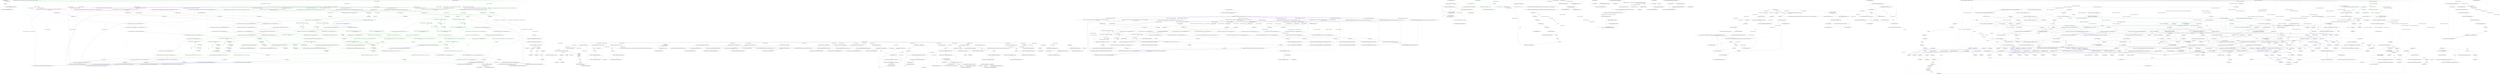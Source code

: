 digraph  {
n3 [label="HangFire.Web.Pages.Paginator", span=""];
n0 [label="Entry HangFire.Web.Pages.Paginator.Paginator(HangFire.Web.Pager)", span="6-6", cluster="HangFire.Web.Pages.Paginator.Paginator(HangFire.Web.Pager)"];
n1 [label="_pager = pager", span="8-8", cluster="HangFire.Web.Pages.Paginator.Paginator(HangFire.Web.Pager)"];
n2 [label="Exit HangFire.Web.Pages.Paginator.Paginator(HangFire.Web.Pager)", span="6-6", cluster="HangFire.Web.Pages.Paginator.Paginator(HangFire.Web.Pager)"];
d69 [label="TechTalk.SpecFlow.ScenarioInfo scenarioInfo = new TechTalk.SpecFlow.ScenarioInfo(''I should be able to set a job parameter in the client filter'', ((string[])(null)))", span="150-150", cluster="HangFire.Tests.ClientFiltersFeature.IShouldBeAbleToSetAJobParameterInTheClientFilter()", color=green, community=0];
d22 [label="Entry HangFire.Tests.ClientFiltersFeature.ScenarioSetup(TechTalk.SpecFlow.ScenarioInfo)", span="62-62", cluster="HangFire.Tests.ClientFiltersFeature.ScenarioSetup(TechTalk.SpecFlow.ScenarioInfo)"];
d68 [label="Entry HangFire.Tests.ClientFiltersFeature.IShouldBeAbleToSetAJobParameterInTheClientFilter()", span="148-148", cluster="HangFire.Tests.ClientFiltersFeature.IShouldBeAbleToSetAJobParameterInTheClientFilter()"];
d70 [label="this.ScenarioSetup(scenarioInfo)", span="152-152", cluster="HangFire.Tests.ClientFiltersFeature.IShouldBeAbleToSetAJobParameterInTheClientFilter()", color=green, community=0];
d47 [label="Entry TechTalk.SpecFlow.ScenarioInfo.cstr", span="", cluster="TechTalk.SpecFlow.ScenarioInfo.cstr"];
d216 [label="HangFire.Tests.ClientFiltersFeature", span=""];
d71 [label="this.FeatureBackground()", span="154-154", cluster="HangFire.Tests.ClientFiltersFeature.IShouldBeAbleToSetAJobParameterInTheClientFilter()", color=green, community=0];
d72 [label="TechTalk.SpecFlow.Table table3 = new TechTalk.SpecFlow.Table(new string[] {\r\n                        ''Name'',\r\n                        ''Value''})", span="156-158", cluster="HangFire.Tests.ClientFiltersFeature.IShouldBeAbleToSetAJobParameterInTheClientFilter()", color=green, community=0];
d30 [label="Entry HangFire.Tests.ClientFiltersFeature.FeatureBackground()", span="72-72", cluster="HangFire.Tests.ClientFiltersFeature.FeatureBackground()"];
d73 [label="table3.AddRow(new string[] {\r\n                        ''Culture'',\r\n                        ''en-US''})", span="159-161", cluster="HangFire.Tests.ClientFiltersFeature.IShouldBeAbleToSetAJobParameterInTheClientFilter()", color=green, community=0];
d49 [label="Entry TechTalk.SpecFlow.Table.cstr", span="", cluster="TechTalk.SpecFlow.Table.cstr"];
d74 [label="table3.AddRow(new string[] {\r\n                        ''UICulture'',\r\n                        ''ru-RU''})", span="162-164", cluster="HangFire.Tests.ClientFiltersFeature.IShouldBeAbleToSetAJobParameterInTheClientFilter()", color=green, community=0];
d75 [label="testRunner.Given(''the client filter \'first\' that sets the following parameters in the OnCreating me'' +\r\n                    ''thod:'', ((string)(null)), table3, ''Given '')", span="166-167", cluster="HangFire.Tests.ClientFiltersFeature.IShouldBeAbleToSetAJobParameterInTheClientFilter()", color=green, community=0];
d50 [label="Entry Unk.AddRow", span="", cluster="Unk.AddRow"];
d76 [label="testRunner.When(''I create a job'', ((string)(null)), ((TechTalk.SpecFlow.Table)(null)), ''When '')", span="169-169", cluster="HangFire.Tests.ClientFiltersFeature.IShouldBeAbleToSetAJobParameterInTheClientFilter()", color=green, community=0];
d33 [label="Entry Unk.Given", span="", cluster="Unk.Given"];
d77 [label="testRunner.Then(''it should have all of the above parameters encoded as JSON string'', ((string)(null)), ((TechTalk.SpecFlow.Table)(null)), ''Then '')", span="171-171", cluster="HangFire.Tests.ClientFiltersFeature.IShouldBeAbleToSetAJobParameterInTheClientFilter()", color=green, community=0];
d48 [label="Entry Unk.When", span="", cluster="Unk.When"];
d78 [label="this.ScenarioCleanup()", span="173-173", cluster="HangFire.Tests.ClientFiltersFeature.IShouldBeAbleToSetAJobParameterInTheClientFilter()", color=green, community=0];
d51 [label="Entry Unk.Then", span="", cluster="Unk.Then"];
d79 [label="Exit HangFire.Tests.ClientFiltersFeature.IShouldBeAbleToSetAJobParameterInTheClientFilter()", span="148-148", cluster="HangFire.Tests.ClientFiltersFeature.IShouldBeAbleToSetAJobParameterInTheClientFilter()"];
d26 [label="Entry HangFire.Tests.ClientFiltersFeature.ScenarioCleanup()", span="67-67", cluster="HangFire.Tests.ClientFiltersFeature.ScenarioCleanup()"];
d81 [label="TechTalk.SpecFlow.ScenarioInfo scenarioInfo = new TechTalk.SpecFlow.ScenarioInfo(''When I specify an empty or null parameter name, an exception should be thrown'', ((string[])(null)))", span="182-182", cluster="HangFire.Tests.ClientFiltersFeature.WhenISpecifyAnEmptyOrNullParameterNameAnExceptionShouldBeThrown()", color=green, community=0];
d80 [label="Entry HangFire.Tests.ClientFiltersFeature.WhenISpecifyAnEmptyOrNullParameterNameAnExceptionShouldBeThrown()", span="180-180", cluster="HangFire.Tests.ClientFiltersFeature.WhenISpecifyAnEmptyOrNullParameterNameAnExceptionShouldBeThrown()"];
d82 [label="this.ScenarioSetup(scenarioInfo)", span="184-184", cluster="HangFire.Tests.ClientFiltersFeature.WhenISpecifyAnEmptyOrNullParameterNameAnExceptionShouldBeThrown()", color=green, community=0];
d83 [label="this.FeatureBackground()", span="186-186", cluster="HangFire.Tests.ClientFiltersFeature.WhenISpecifyAnEmptyOrNullParameterNameAnExceptionShouldBeThrown()", color=green, community=0];
d84 [label="TechTalk.SpecFlow.Table table4 = new TechTalk.SpecFlow.Table(new string[] {\r\n                        ''Name'',\r\n                        ''Value''})", span="188-190", cluster="HangFire.Tests.ClientFiltersFeature.WhenISpecifyAnEmptyOrNullParameterNameAnExceptionShouldBeThrown()", color=green, community=0];
d85 [label="table4.AddRow(new string[] {\r\n                        '''',\r\n                        ''en-US''})", span="191-193", cluster="HangFire.Tests.ClientFiltersFeature.WhenISpecifyAnEmptyOrNullParameterNameAnExceptionShouldBeThrown()", color=green, community=0];
d86 [label="testRunner.Given(''the client filter \'first\' that sets the following parameters in the OnCreating me'' +\r\n                    ''thod:'', ((string)(null)), table4, ''Given '')", span="195-196", cluster="HangFire.Tests.ClientFiltersFeature.WhenISpecifyAnEmptyOrNullParameterNameAnExceptionShouldBeThrown()", color=green, community=0];
d87 [label="testRunner.When(''I create a job'', ((string)(null)), ((TechTalk.SpecFlow.Table)(null)), ''When '')", span="198-198", cluster="HangFire.Tests.ClientFiltersFeature.WhenISpecifyAnEmptyOrNullParameterNameAnExceptionShouldBeThrown()", color=green, community=0];
d88 [label="testRunner.Then(''the CreateJobFailedException should be thrown by the client'', ((string)(null)), ((TechTalk.SpecFlow.Table)(null)), ''Then '')", span="200-200", cluster="HangFire.Tests.ClientFiltersFeature.WhenISpecifyAnEmptyOrNullParameterNameAnExceptionShouldBeThrown()", color=green, community=0];
d89 [label="this.ScenarioCleanup()", span="202-202", cluster="HangFire.Tests.ClientFiltersFeature.WhenISpecifyAnEmptyOrNullParameterNameAnExceptionShouldBeThrown()", color=green, community=0];
d90 [label="Exit HangFire.Tests.ClientFiltersFeature.WhenISpecifyAnEmptyOrNullParameterNameAnExceptionShouldBeThrown()", span="180-180", cluster="HangFire.Tests.ClientFiltersFeature.WhenISpecifyAnEmptyOrNullParameterNameAnExceptionShouldBeThrown()"];
d92 [label="TechTalk.SpecFlow.ScenarioInfo scenarioInfo = new TechTalk.SpecFlow.ScenarioInfo(''Client filter should be able to read the parameters that were set by one of the p'' +\r\n                    ''revious filters'', ((string[])(null)))", span="212-213", cluster="HangFire.Tests.ClientFiltersFeature.ClientFilterShouldBeAbleToReadTheParametersThatWereSetByOneOfThePreviousFilters()", color=green, community=0];
d91 [label="Entry HangFire.Tests.ClientFiltersFeature.ClientFilterShouldBeAbleToReadTheParametersThatWereSetByOneOfThePreviousFilters()", span="210-210", cluster="HangFire.Tests.ClientFiltersFeature.ClientFilterShouldBeAbleToReadTheParametersThatWereSetByOneOfThePreviousFilters()"];
d93 [label="this.ScenarioSetup(scenarioInfo)", span="215-215", cluster="HangFire.Tests.ClientFiltersFeature.ClientFilterShouldBeAbleToReadTheParametersThatWereSetByOneOfThePreviousFilters()", color=green, community=0];
d94 [label="this.FeatureBackground()", span="217-217", cluster="HangFire.Tests.ClientFiltersFeature.ClientFilterShouldBeAbleToReadTheParametersThatWereSetByOneOfThePreviousFilters()", color=green, community=0];
d95 [label="TechTalk.SpecFlow.Table table5 = new TechTalk.SpecFlow.Table(new string[] {\r\n                        ''Name'',\r\n                        ''Value''})", span="219-221", cluster="HangFire.Tests.ClientFiltersFeature.ClientFilterShouldBeAbleToReadTheParametersThatWereSetByOneOfThePreviousFilters()", color=green, community=0];
d96 [label="table5.AddRow(new string[] {\r\n                        ''Culture'',\r\n                        ''en-GB''})", span="222-224", cluster="HangFire.Tests.ClientFiltersFeature.ClientFilterShouldBeAbleToReadTheParametersThatWereSetByOneOfThePreviousFilters()", color=green, community=0];
d97 [label="testRunner.Given(''the client filter \'first\' that sets the following parameters in the OnCreating me'' +\r\n                    ''thod:'', ((string)(null)), table5, ''Given '')", span="226-227", cluster="HangFire.Tests.ClientFiltersFeature.ClientFilterShouldBeAbleToReadTheParametersThatWereSetByOneOfThePreviousFilters()", color=green, community=0];
d98 [label="testRunner.And(''the client filter \'second\' that reads all of the above parameters'', ((string)(null)), ((TechTalk.SpecFlow.Table)(null)), ''And '')", span="229-229", cluster="HangFire.Tests.ClientFiltersFeature.ClientFilterShouldBeAbleToReadTheParametersThatWereSetByOneOfThePreviousFilters()", color=green, community=0];
d99 [label="testRunner.When(''I create a job'', ((string)(null)), ((TechTalk.SpecFlow.Table)(null)), ''When '')", span="231-231", cluster="HangFire.Tests.ClientFiltersFeature.ClientFilterShouldBeAbleToReadTheParametersThatWereSetByOneOfThePreviousFilters()", color=green, community=0];
d52 [label="Entry Unk.And", span="", cluster="Unk.And"];
d100 [label="testRunner.Then(''the \'second\' client filter got the actual values of the parameters'', ((string)(null)), ((TechTalk.SpecFlow.Table)(null)), ''Then '')", span="233-233", cluster="HangFire.Tests.ClientFiltersFeature.ClientFilterShouldBeAbleToReadTheParametersThatWereSetByOneOfThePreviousFilters()", color=green, community=0];
d101 [label="this.ScenarioCleanup()", span="235-235", cluster="HangFire.Tests.ClientFiltersFeature.ClientFilterShouldBeAbleToReadTheParametersThatWereSetByOneOfThePreviousFilters()", color=green, community=0];
d102 [label="Exit HangFire.Tests.ClientFiltersFeature.ClientFilterShouldBeAbleToReadTheParametersThatWereSetByOneOfThePreviousFilters()", span="210-210", cluster="HangFire.Tests.ClientFiltersFeature.ClientFilterShouldBeAbleToReadTheParametersThatWereSetByOneOfThePreviousFilters()"];
d104 [label="TechTalk.SpecFlow.ScenarioInfo scenarioInfo = new TechTalk.SpecFlow.ScenarioInfo(''When I specify an empty or null parameter name in the GetParameter method call, a'' +\r\n                    ''n exception should be thrown'', ((string[])(null)))", span="245-246", cluster="HangFire.Tests.ClientFiltersFeature.WhenISpecifyAnEmptyOrNullParameterNameInTheGetParameterMethodCallAnExceptionShouldBeThrown()", color=green, community=0];
d103 [label="Entry HangFire.Tests.ClientFiltersFeature.WhenISpecifyAnEmptyOrNullParameterNameInTheGetParameterMethodCallAnExceptionShouldBeThrown()", span="243-243", cluster="HangFire.Tests.ClientFiltersFeature.WhenISpecifyAnEmptyOrNullParameterNameInTheGetParameterMethodCallAnExceptionShouldBeThrown()"];
d105 [label="this.ScenarioSetup(scenarioInfo)", span="248-248", cluster="HangFire.Tests.ClientFiltersFeature.WhenISpecifyAnEmptyOrNullParameterNameInTheGetParameterMethodCallAnExceptionShouldBeThrown()", color=green, community=0];
d106 [label="this.FeatureBackground()", span="250-250", cluster="HangFire.Tests.ClientFiltersFeature.WhenISpecifyAnEmptyOrNullParameterNameInTheGetParameterMethodCallAnExceptionShouldBeThrown()", color=green, community=0];
d107 [label="TechTalk.SpecFlow.Table table6 = new TechTalk.SpecFlow.Table(new string[] {\r\n                        ''Name'',\r\n                        ''Value''})", span="252-254", cluster="HangFire.Tests.ClientFiltersFeature.WhenISpecifyAnEmptyOrNullParameterNameInTheGetParameterMethodCallAnExceptionShouldBeThrown()", color=green, community=0];
d108 [label="table6.AddRow(new string[] {\r\n                        '''',\r\n                        ''en-GB''})", span="255-257", cluster="HangFire.Tests.ClientFiltersFeature.WhenISpecifyAnEmptyOrNullParameterNameInTheGetParameterMethodCallAnExceptionShouldBeThrown()", color=green, community=0];
d109 [label="testRunner.Given(''the client filter \'first\' that gets the following parameters in the OnCreating me'' +\r\n                    ''thod:'', ((string)(null)), table6, ''Given '')", span="259-260", cluster="HangFire.Tests.ClientFiltersFeature.WhenISpecifyAnEmptyOrNullParameterNameInTheGetParameterMethodCallAnExceptionShouldBeThrown()", color=green, community=0];
d110 [label="testRunner.When(''I create a job'', ((string)(null)), ((TechTalk.SpecFlow.Table)(null)), ''When '')", span="262-262", cluster="HangFire.Tests.ClientFiltersFeature.WhenISpecifyAnEmptyOrNullParameterNameInTheGetParameterMethodCallAnExceptionShouldBeThrown()", color=green, community=0];
d111 [label="testRunner.Then(''the CreateJobFailedException should be thrown by the client'', ((string)(null)), ((TechTalk.SpecFlow.Table)(null)), ''Then '')", span="264-264", cluster="HangFire.Tests.ClientFiltersFeature.WhenISpecifyAnEmptyOrNullParameterNameInTheGetParameterMethodCallAnExceptionShouldBeThrown()", color=green, community=0];
d112 [label="this.ScenarioCleanup()", span="266-266", cluster="HangFire.Tests.ClientFiltersFeature.WhenISpecifyAnEmptyOrNullParameterNameInTheGetParameterMethodCallAnExceptionShouldBeThrown()", color=green, community=0];
d113 [label="Exit HangFire.Tests.ClientFiltersFeature.WhenISpecifyAnEmptyOrNullParameterNameInTheGetParameterMethodCallAnExceptionShouldBeThrown()", span="243-243", cluster="HangFire.Tests.ClientFiltersFeature.WhenISpecifyAnEmptyOrNullParameterNameInTheGetParameterMethodCallAnExceptionShouldBeThrown()"];
d115 [label="TechTalk.SpecFlow.ScenarioInfo scenarioInfo = new TechTalk.SpecFlow.ScenarioInfo(''I should not be able to set parameters after the job was created'', ((string[])(null)))", span="275-275", cluster="HangFire.Tests.ClientFiltersFeature.IShouldNotBeAbleToSetParametersAfterTheJobWasCreated()", color=green, community=0];
d114 [label="Entry HangFire.Tests.ClientFiltersFeature.IShouldNotBeAbleToSetParametersAfterTheJobWasCreated()", span="273-273", cluster="HangFire.Tests.ClientFiltersFeature.IShouldNotBeAbleToSetParametersAfterTheJobWasCreated()"];
d116 [label="this.ScenarioSetup(scenarioInfo)", span="277-277", cluster="HangFire.Tests.ClientFiltersFeature.IShouldNotBeAbleToSetParametersAfterTheJobWasCreated()", color=green, community=0];
d117 [label="this.FeatureBackground()", span="279-279", cluster="HangFire.Tests.ClientFiltersFeature.IShouldNotBeAbleToSetParametersAfterTheJobWasCreated()", color=green, community=0];
d118 [label="TechTalk.SpecFlow.Table table7 = new TechTalk.SpecFlow.Table(new string[] {\r\n                        ''Name'',\r\n                        ''Value''})", span="281-283", cluster="HangFire.Tests.ClientFiltersFeature.IShouldNotBeAbleToSetParametersAfterTheJobWasCreated()", color=green, community=0];
d119 [label="table7.AddRow(new string[] {\r\n                        ''Culture'',\r\n                        ''en-US''})", span="284-286", cluster="HangFire.Tests.ClientFiltersFeature.IShouldNotBeAbleToSetParametersAfterTheJobWasCreated()", color=green, community=0];
d120 [label="testRunner.Given(''the client filter \'first\' that sets the following parameters in the OnCreated met'' +\r\n                    ''hod:'', ((string)(null)), table7, ''Given '')", span="288-289", cluster="HangFire.Tests.ClientFiltersFeature.IShouldNotBeAbleToSetParametersAfterTheJobWasCreated()", color=green, community=0];
d121 [label="testRunner.When(''I create a job'', ((string)(null)), ((TechTalk.SpecFlow.Table)(null)), ''When '')", span="291-291", cluster="HangFire.Tests.ClientFiltersFeature.IShouldNotBeAbleToSetParametersAfterTheJobWasCreated()", color=green, community=0];
d122 [label="testRunner.Then(''the CreateJobFailedException should be thrown by the client'', ((string)(null)), ((TechTalk.SpecFlow.Table)(null)), ''Then '')", span="293-293", cluster="HangFire.Tests.ClientFiltersFeature.IShouldNotBeAbleToSetParametersAfterTheJobWasCreated()", color=green, community=0];
d123 [label="this.ScenarioCleanup()", span="295-295", cluster="HangFire.Tests.ClientFiltersFeature.IShouldNotBeAbleToSetParametersAfterTheJobWasCreated()", color=green, community=0];
d124 [label="Exit HangFire.Tests.ClientFiltersFeature.IShouldNotBeAbleToSetParametersAfterTheJobWasCreated()", span="273-273", cluster="HangFire.Tests.ClientFiltersFeature.IShouldNotBeAbleToSetParametersAfterTheJobWasCreated()"];
d134 [label="TechTalk.SpecFlow.Table table8 = new TechTalk.SpecFlow.Table(new string[] {\r\n                        ''Method''})", span="320-321", cluster="HangFire.Tests.ClientFiltersFeature.WhenClientFilterCancelsTheCreationOfTheJobItShouldNotBeCreated()", color=green, community=0];
d133 [label="testRunner.Then(''the storage should not contain the job'', ((string)(null)), ((TechTalk.SpecFlow.Table)(null)), ''Then '')", span="318-318", cluster="HangFire.Tests.ClientFiltersFeature.WhenClientFilterCancelsTheCreationOfTheJobItShouldNotBeCreated()"];
d135 [label="table8.AddRow(new string[] {\r\n                        ''first::OnCreating''})", span="322-323", cluster="HangFire.Tests.ClientFiltersFeature.WhenClientFilterCancelsTheCreationOfTheJobItShouldNotBeCreated()", color=green, community=0];
d136 [label="table8.AddRow(new string[] {\r\n                        ''second::OnCreating''})", span="324-325", cluster="HangFire.Tests.ClientFiltersFeature.WhenClientFilterCancelsTheCreationOfTheJobItShouldNotBeCreated()", color=green, community=0];
d137 [label="table8.AddRow(new string[] {\r\n                        ''first::OnCreated (with the canceled flag set)''})", span="326-327", cluster="HangFire.Tests.ClientFiltersFeature.WhenClientFilterCancelsTheCreationOfTheJobItShouldNotBeCreated()", color=green, community=0];
d138 [label="testRunner.And(''only the following client filter methods should be executed:'', ((string)(null)), table8, ''And '')", span="329-329", cluster="HangFire.Tests.ClientFiltersFeature.WhenClientFilterCancelsTheCreationOfTheJobItShouldNotBeCreated()", color=green, community=0];
d139 [label="this.ScenarioCleanup()", span="331-331", cluster="HangFire.Tests.ClientFiltersFeature.WhenClientFilterCancelsTheCreationOfTheJobItShouldNotBeCreated()"];
d148 [label="TechTalk.SpecFlow.Table table9 = new TechTalk.SpecFlow.Table(new string[] {\r\n                        ''Method''})", span="352-353", cluster="HangFire.Tests.ClientFiltersFeature.ClientFilterSOnCreatedCouldBeSkippedIfThereWasAnException()", color=green, community=0];
d147 [label="testRunner.When(''I create a job'', ((string)(null)), ((TechTalk.SpecFlow.Table)(null)), ''When '')", span="350-350", cluster="HangFire.Tests.ClientFiltersFeature.ClientFilterSOnCreatedCouldBeSkippedIfThereWasAnException()"];
d149 [label="table9.AddRow(new string[] {\r\n                        ''first::OnCreating''})", span="354-355", cluster="HangFire.Tests.ClientFiltersFeature.ClientFilterSOnCreatedCouldBeSkippedIfThereWasAnException()", color=green, community=0];
d150 [label="table9.AddRow(new string[] {\r\n                        ''second::OnCreating''})", span="356-357", cluster="HangFire.Tests.ClientFiltersFeature.ClientFilterSOnCreatedCouldBeSkippedIfThereWasAnException()", color=green, community=0];
d151 [label="table9.AddRow(new string[] {\r\n                        ''first::OnCreated''})", span="358-359", cluster="HangFire.Tests.ClientFiltersFeature.ClientFilterSOnCreatedCouldBeSkippedIfThereWasAnException()", color=green, community=0];
d152 [label="testRunner.Then(''only the following client filter methods should be executed:'', ((string)(null)), table9, ''Then '')", span="361-361", cluster="HangFire.Tests.ClientFiltersFeature.ClientFilterSOnCreatedCouldBeSkippedIfThereWasAnException()", color=green, community=0];
d153 [label="this.ScenarioCleanup()", span="363-363", cluster="HangFire.Tests.ClientFiltersFeature.ClientFilterSOnCreatedCouldBeSkippedIfThereWasAnException()"];
d163 [label="TechTalk.SpecFlow.Table table10 = new TechTalk.SpecFlow.Table(new string[] {\r\n                        ''Method''})", span="386-387", cluster="HangFire.Tests.ClientFiltersFeature.WhenAClientFilterHandlesAnExceptionItShouldNotBeThrownOutside()", color=green, community=0];
d162 [label="testRunner.When(''I create a job'', ((string)(null)), ((TechTalk.SpecFlow.Table)(null)), ''When '')", span="384-384", cluster="HangFire.Tests.ClientFiltersFeature.WhenAClientFilterHandlesAnExceptionItShouldNotBeThrownOutside()"];
d164 [label="table10.AddRow(new string[] {\r\n                        ''first::OnCreating''})", span="388-389", cluster="HangFire.Tests.ClientFiltersFeature.WhenAClientFilterHandlesAnExceptionItShouldNotBeThrownOutside()", color=green, community=0];
d165 [label="table10.AddRow(new string[] {\r\n                        ''second::OnCreating''})", span="390-391", cluster="HangFire.Tests.ClientFiltersFeature.WhenAClientFilterHandlesAnExceptionItShouldNotBeThrownOutside()", color=green, community=0];
d166 [label="table10.AddRow(new string[] {\r\n                        ''third::OnCreating''})", span="392-393", cluster="HangFire.Tests.ClientFiltersFeature.WhenAClientFilterHandlesAnExceptionItShouldNotBeThrownOutside()", color=green, community=0];
d167 [label="table10.AddRow(new string[] {\r\n                        ''second::OnCreated''})", span="394-395", cluster="HangFire.Tests.ClientFiltersFeature.WhenAClientFilterHandlesAnExceptionItShouldNotBeThrownOutside()", color=green, community=0];
d168 [label="table10.AddRow(new string[] {\r\n                        ''first::OnCreated''})", span="396-397", cluster="HangFire.Tests.ClientFiltersFeature.WhenAClientFilterHandlesAnExceptionItShouldNotBeThrownOutside()", color=green, community=0];
d169 [label="testRunner.Then(''the client filter methods should be executed in the following order:'', ((string)(null)), table10, ''Then '')", span="399-399", cluster="HangFire.Tests.ClientFiltersFeature.WhenAClientFilterHandlesAnExceptionItShouldNotBeThrownOutside()", color=green, community=0];
d170 [label="testRunner.And(''an exception should not be thrown by the client'', ((string)(null)), ((TechTalk.SpecFlow.Table)(null)), ''And '')", span="401-401", cluster="HangFire.Tests.ClientFiltersFeature.WhenAClientFilterHandlesAnExceptionItShouldNotBeThrownOutside()"];
d192 [label="TechTalk.SpecFlow.Table table11 = new TechTalk.SpecFlow.Table(new string[] {\r\n                        ''Filter''})", span="453-454", cluster="HangFire.Tests.ClientFiltersFeature.MultipleExceptionFiltersShouldBeExecutedDependingOnTheirOrder()", color=green, community=0];
d191 [label="testRunner.And(''I create a job'', ((string)(null)), ((TechTalk.SpecFlow.Table)(null)), ''And '')", span="451-451", cluster="HangFire.Tests.ClientFiltersFeature.MultipleExceptionFiltersShouldBeExecutedDependingOnTheirOrder()"];
d193 [label="table11.AddRow(new string[] {\r\n                        ''first''})", span="455-456", cluster="HangFire.Tests.ClientFiltersFeature.MultipleExceptionFiltersShouldBeExecutedDependingOnTheirOrder()", color=green, community=0];
d194 [label="table11.AddRow(new string[] {\r\n                        ''second''})", span="457-458", cluster="HangFire.Tests.ClientFiltersFeature.MultipleExceptionFiltersShouldBeExecutedDependingOnTheirOrder()", color=green, community=0];
d195 [label="testRunner.Then(''the client exception filters should be executed in the following order:'', ((string)(null)), table11, ''Then '')", span="460-460", cluster="HangFire.Tests.ClientFiltersFeature.MultipleExceptionFiltersShouldBeExecutedDependingOnTheirOrder()", color=green, community=0];
d196 [label="testRunner.And(''the CreateJobFailedException should be thrown by the client'', ((string)(null)), ((TechTalk.SpecFlow.Table)(null)), ''And '')", span="462-462", cluster="HangFire.Tests.ClientFiltersFeature.MultipleExceptionFiltersShouldBeExecutedDependingOnTheirOrder()"];
d208 [label="TechTalk.SpecFlow.Table table12 = new TechTalk.SpecFlow.Table(new string[] {\r\n                        ''Filter''})", span="491-492", cluster="HangFire.Tests.ClientFiltersFeature.WhenAClientExceptionFilterHandlesAnExceptionItShouldNotBeThrownOutside()", color=green, community=0];
d207 [label="testRunner.And(''I create a job'', ((string)(null)), ((TechTalk.SpecFlow.Table)(null)), ''And '')", span="489-489", cluster="HangFire.Tests.ClientFiltersFeature.WhenAClientExceptionFilterHandlesAnExceptionItShouldNotBeThrownOutside()"];
d209 [label="table12.AddRow(new string[] {\r\n                        ''first''})", span="493-494", cluster="HangFire.Tests.ClientFiltersFeature.WhenAClientExceptionFilterHandlesAnExceptionItShouldNotBeThrownOutside()", color=green, community=0];
d210 [label="table12.AddRow(new string[] {\r\n                        ''second''})", span="495-496", cluster="HangFire.Tests.ClientFiltersFeature.WhenAClientExceptionFilterHandlesAnExceptionItShouldNotBeThrownOutside()", color=green, community=0];
d211 [label="table12.AddRow(new string[] {\r\n                        ''third''})", span="497-498", cluster="HangFire.Tests.ClientFiltersFeature.WhenAClientExceptionFilterHandlesAnExceptionItShouldNotBeThrownOutside()", color=green, community=0];
d212 [label="testRunner.Then(''the following client exception filters should be executed:'', ((string)(null)), table12, ''Then '')", span="500-500", cluster="HangFire.Tests.ClientFiltersFeature.WhenAClientExceptionFilterHandlesAnExceptionItShouldNotBeThrownOutside()", color=green, community=0];
d213 [label="testRunner.And(''an exception should not be thrown by the client'', ((string)(null)), ((TechTalk.SpecFlow.Table)(null)), ''And '')", span="502-502", cluster="HangFire.Tests.ClientFiltersFeature.WhenAClientExceptionFilterHandlesAnExceptionItShouldNotBeThrownOutside()"];
d24 [label="Exit HangFire.Tests.ClientFiltersFeature.ScenarioSetup(TechTalk.SpecFlow.ScenarioInfo)", span="62-62", cluster="HangFire.Tests.ClientFiltersFeature.ScenarioSetup(TechTalk.SpecFlow.ScenarioInfo)"];
d36 [label="this.ScenarioSetup(scenarioInfo)", span="88-88", cluster="HangFire.Tests.ClientFiltersFeature.ClientFiltersShouldBeExecutedWhenICreateAJob()"];
d55 [label="this.ScenarioSetup(scenarioInfo)", span="118-118", cluster="HangFire.Tests.ClientFiltersFeature.MultipleClientFiltersShouldBeExecutedDependingOnTheirOrder()"];
d127 [label="this.ScenarioSetup(scenarioInfo)", span="306-306", cluster="HangFire.Tests.ClientFiltersFeature.WhenClientFilterCancelsTheCreationOfTheJobItShouldNotBeCreated()"];
d143 [label="this.ScenarioSetup(scenarioInfo)", span="342-342", cluster="HangFire.Tests.ClientFiltersFeature.ClientFilterSOnCreatedCouldBeSkippedIfThereWasAnException()"];
d157 [label="this.ScenarioSetup(scenarioInfo)", span="374-374", cluster="HangFire.Tests.ClientFiltersFeature.WhenAClientFilterHandlesAnExceptionItShouldNotBeThrownOutside()"];
d175 [label="this.ScenarioSetup(scenarioInfo)", span="416-416", cluster="HangFire.Tests.ClientFiltersFeature.ClientExceptionFiltersShouldBeExecutedWhenThereWasAnExceptionWhileCreatingAJob()"];
d186 [label="this.ScenarioSetup(scenarioInfo)", span="441-441", cluster="HangFire.Tests.ClientFiltersFeature.MultipleExceptionFiltersShouldBeExecutedDependingOnTheirOrder()"];
d201 [label="this.ScenarioSetup(scenarioInfo)", span="477-477", cluster="HangFire.Tests.ClientFiltersFeature.WhenAClientExceptionFilterHandlesAnExceptionItShouldNotBeThrownOutside()"];
d23 [label="testRunner.OnScenarioStart(scenarioInfo)", span="64-64", cluster="HangFire.Tests.ClientFiltersFeature.ScenarioSetup(TechTalk.SpecFlow.ScenarioInfo)"];
d35 [label="TechTalk.SpecFlow.ScenarioInfo scenarioInfo = new TechTalk.SpecFlow.ScenarioInfo(''Client filters should be executed when I create a job'', ((string[])(null)))", span="86-86", cluster="HangFire.Tests.ClientFiltersFeature.ClientFiltersShouldBeExecutedWhenICreateAJob()"];
d54 [label="TechTalk.SpecFlow.ScenarioInfo scenarioInfo = new TechTalk.SpecFlow.ScenarioInfo(''Multiple client filters should be executed depending on their order'', ((string[])(null)))", span="116-116", cluster="HangFire.Tests.ClientFiltersFeature.MultipleClientFiltersShouldBeExecutedDependingOnTheirOrder()"];
d126 [label="TechTalk.SpecFlow.ScenarioInfo scenarioInfo = new TechTalk.SpecFlow.ScenarioInfo(''When client filter cancels the creation of the job, it should not be created'', ((string[])(null)))", span="304-304", cluster="HangFire.Tests.ClientFiltersFeature.WhenClientFilterCancelsTheCreationOfTheJobItShouldNotBeCreated()"];
d142 [label="TechTalk.SpecFlow.ScenarioInfo scenarioInfo = new TechTalk.SpecFlow.ScenarioInfo(''Client filter\'s OnCreated could be skipped if there was an exception'', ((string[])(null)))", span="340-340", cluster="HangFire.Tests.ClientFiltersFeature.ClientFilterSOnCreatedCouldBeSkippedIfThereWasAnException()"];
d156 [label="TechTalk.SpecFlow.ScenarioInfo scenarioInfo = new TechTalk.SpecFlow.ScenarioInfo(''When a client filter handles an exception, it should not be thrown outside'', ((string[])(null)))", span="372-372", cluster="HangFire.Tests.ClientFiltersFeature.WhenAClientFilterHandlesAnExceptionItShouldNotBeThrownOutside()"];
d174 [label="TechTalk.SpecFlow.ScenarioInfo scenarioInfo = new TechTalk.SpecFlow.ScenarioInfo(''Client exception filters should be executed when there was an exception while cre'' +\r\n                    ''ating a job'', ((string[])(null)))", span="413-414", cluster="HangFire.Tests.ClientFiltersFeature.ClientExceptionFiltersShouldBeExecutedWhenThereWasAnExceptionWhileCreatingAJob()"];
d185 [label="TechTalk.SpecFlow.ScenarioInfo scenarioInfo = new TechTalk.SpecFlow.ScenarioInfo(''Multiple exception filters should be executed depending on their order'', ((string[])(null)))", span="439-439", cluster="HangFire.Tests.ClientFiltersFeature.MultipleExceptionFiltersShouldBeExecutedDependingOnTheirOrder()"];
d200 [label="TechTalk.SpecFlow.ScenarioInfo scenarioInfo = new TechTalk.SpecFlow.ScenarioInfo(''When a client exception filter handles an exception, it should not be thrown outs'' +\r\n                    ''ide'', ((string[])(null)))", span="474-475", cluster="HangFire.Tests.ClientFiltersFeature.WhenAClientExceptionFilterHandlesAnExceptionItShouldNotBeThrownOutside()"];
d37 [label="this.FeatureBackground()", span="90-90", cluster="HangFire.Tests.ClientFiltersFeature.ClientFiltersShouldBeExecutedWhenICreateAJob()"];
d45 [label="this.ScenarioCleanup()", span="107-107", cluster="HangFire.Tests.ClientFiltersFeature.ClientFiltersShouldBeExecutedWhenICreateAJob()"];
d56 [label="this.FeatureBackground()", span="120-120", cluster="HangFire.Tests.ClientFiltersFeature.MultipleClientFiltersShouldBeExecutedDependingOnTheirOrder()"];
d66 [label="this.ScenarioCleanup()", span="141-141", cluster="HangFire.Tests.ClientFiltersFeature.MultipleClientFiltersShouldBeExecutedDependingOnTheirOrder()"];
d128 [label="this.FeatureBackground()", span="308-308", cluster="HangFire.Tests.ClientFiltersFeature.WhenClientFilterCancelsTheCreationOfTheJobItShouldNotBeCreated()"];
d144 [label="this.FeatureBackground()", span="344-344", cluster="HangFire.Tests.ClientFiltersFeature.ClientFilterSOnCreatedCouldBeSkippedIfThereWasAnException()"];
d158 [label="this.FeatureBackground()", span="376-376", cluster="HangFire.Tests.ClientFiltersFeature.WhenAClientFilterHandlesAnExceptionItShouldNotBeThrownOutside()"];
d171 [label="this.ScenarioCleanup()", span="403-403", cluster="HangFire.Tests.ClientFiltersFeature.WhenAClientFilterHandlesAnExceptionItShouldNotBeThrownOutside()"];
d176 [label="this.FeatureBackground()", span="418-418", cluster="HangFire.Tests.ClientFiltersFeature.ClientExceptionFiltersShouldBeExecutedWhenThereWasAnExceptionWhileCreatingAJob()"];
d182 [label="this.ScenarioCleanup()", span="430-430", cluster="HangFire.Tests.ClientFiltersFeature.ClientExceptionFiltersShouldBeExecutedWhenThereWasAnExceptionWhileCreatingAJob()"];
d187 [label="this.FeatureBackground()", span="443-443", cluster="HangFire.Tests.ClientFiltersFeature.MultipleExceptionFiltersShouldBeExecutedDependingOnTheirOrder()"];
d197 [label="this.ScenarioCleanup()", span="464-464", cluster="HangFire.Tests.ClientFiltersFeature.MultipleExceptionFiltersShouldBeExecutedDependingOnTheirOrder()"];
d202 [label="this.FeatureBackground()", span="479-479", cluster="HangFire.Tests.ClientFiltersFeature.WhenAClientExceptionFilterHandlesAnExceptionItShouldNotBeThrownOutside()"];
d214 [label="this.ScenarioCleanup()", span="504-504", cluster="HangFire.Tests.ClientFiltersFeature.WhenAClientExceptionFilterHandlesAnExceptionItShouldNotBeThrownOutside()"];
d32 [label="Exit HangFire.Tests.ClientFiltersFeature.FeatureBackground()", span="72-72", cluster="HangFire.Tests.ClientFiltersFeature.FeatureBackground()"];
d31 [label="testRunner.Given(''a client'', ((string)(null)), ((TechTalk.SpecFlow.Table)(null)), ''Given '')", span="76-76", cluster="HangFire.Tests.ClientFiltersFeature.FeatureBackground()"];
d40 [label="TechTalk.SpecFlow.Table table1 = new TechTalk.SpecFlow.Table(new string[] {\r\n                        ''Method''})", span="96-97", cluster="HangFire.Tests.ClientFiltersFeature.ClientFiltersShouldBeExecutedWhenICreateAJob()"];
d60 [label="TechTalk.SpecFlow.Table table2 = new TechTalk.SpecFlow.Table(new string[] {\r\n                        ''Method''})", span="128-129", cluster="HangFire.Tests.ClientFiltersFeature.MultipleClientFiltersShouldBeExecutedDependingOnTheirOrder()"];
d41 [label="table1.AddRow(new string[] {\r\n                        ''test::OnCreating''})", span="98-99", cluster="HangFire.Tests.ClientFiltersFeature.ClientFiltersShouldBeExecutedWhenICreateAJob()"];
d42 [label="table1.AddRow(new string[] {\r\n                        ''test::OnCreated''})", span="100-101", cluster="HangFire.Tests.ClientFiltersFeature.ClientFiltersShouldBeExecutedWhenICreateAJob()"];
d61 [label="table2.AddRow(new string[] {\r\n                        ''first::OnCreating''})", span="130-131", cluster="HangFire.Tests.ClientFiltersFeature.MultipleClientFiltersShouldBeExecutedDependingOnTheirOrder()"];
d62 [label="table2.AddRow(new string[] {\r\n                        ''second::OnCreating''})", span="132-133", cluster="HangFire.Tests.ClientFiltersFeature.MultipleClientFiltersShouldBeExecutedDependingOnTheirOrder()"];
d63 [label="table2.AddRow(new string[] {\r\n                        ''second::OnCreated''})", span="134-135", cluster="HangFire.Tests.ClientFiltersFeature.MultipleClientFiltersShouldBeExecutedDependingOnTheirOrder()"];
d64 [label="table2.AddRow(new string[] {\r\n                        ''first::OnCreated''})", span="136-137", cluster="HangFire.Tests.ClientFiltersFeature.MultipleClientFiltersShouldBeExecutedDependingOnTheirOrder()"];
d38 [label="testRunner.Given(''the client filter \'test\''', ((string)(null)), ((TechTalk.SpecFlow.Table)(null)), ''Given '')", span="92-92", cluster="HangFire.Tests.ClientFiltersFeature.ClientFiltersShouldBeExecutedWhenICreateAJob()"];
d57 [label="testRunner.Given(''the client filter \'first\''', ((string)(null)), ((TechTalk.SpecFlow.Table)(null)), ''Given '')", span="122-122", cluster="HangFire.Tests.ClientFiltersFeature.MultipleClientFiltersShouldBeExecutedDependingOnTheirOrder()"];
d129 [label="testRunner.Given(''the client filter \'first\''', ((string)(null)), ((TechTalk.SpecFlow.Table)(null)), ''Given '')", span="310-310", cluster="HangFire.Tests.ClientFiltersFeature.WhenClientFilterCancelsTheCreationOfTheJobItShouldNotBeCreated()"];
d145 [label="testRunner.Given(''the client filter \'first\''', ((string)(null)), ((TechTalk.SpecFlow.Table)(null)), ''Given '')", span="346-346", cluster="HangFire.Tests.ClientFiltersFeature.ClientFilterSOnCreatedCouldBeSkippedIfThereWasAnException()"];
d159 [label="testRunner.Given(''the client filter \'first\''', ((string)(null)), ((TechTalk.SpecFlow.Table)(null)), ''Given '')", span="378-378", cluster="HangFire.Tests.ClientFiltersFeature.WhenAClientFilterHandlesAnExceptionItShouldNotBeThrownOutside()"];
d177 [label="testRunner.Given(''the exception filter \'test\''', ((string)(null)), ((TechTalk.SpecFlow.Table)(null)), ''Given '')", span="420-420", cluster="HangFire.Tests.ClientFiltersFeature.ClientExceptionFiltersShouldBeExecutedWhenThereWasAnExceptionWhileCreatingAJob()"];
d188 [label="testRunner.Given(''the exception filter \'first\''', ((string)(null)), ((TechTalk.SpecFlow.Table)(null)), ''Given '')", span="445-445", cluster="HangFire.Tests.ClientFiltersFeature.MultipleExceptionFiltersShouldBeExecutedDependingOnTheirOrder()"];
d203 [label="testRunner.Given(''the exception filter \'first\''', ((string)(null)), ((TechTalk.SpecFlow.Table)(null)), ''Given '')", span="481-481", cluster="HangFire.Tests.ClientFiltersFeature.WhenAClientExceptionFilterHandlesAnExceptionItShouldNotBeThrownOutside()"];
d39 [label="testRunner.When(''I create a job'', ((string)(null)), ((TechTalk.SpecFlow.Table)(null)), ''When '')", span="94-94", cluster="HangFire.Tests.ClientFiltersFeature.ClientFiltersShouldBeExecutedWhenICreateAJob()"];
d59 [label="testRunner.When(''I create a job'', ((string)(null)), ((TechTalk.SpecFlow.Table)(null)), ''When '')", span="126-126", cluster="HangFire.Tests.ClientFiltersFeature.MultipleClientFiltersShouldBeExecutedDependingOnTheirOrder()"];
d132 [label="testRunner.When(''I create a job'', ((string)(null)), ((TechTalk.SpecFlow.Table)(null)), ''When '')", span="316-316", cluster="HangFire.Tests.ClientFiltersFeature.WhenClientFilterCancelsTheCreationOfTheJobItShouldNotBeCreated()"];
d178 [label="testRunner.When(''there is a buggy filter (for example)'', ((string)(null)), ((TechTalk.SpecFlow.Table)(null)), ''When '')", span="422-422", cluster="HangFire.Tests.ClientFiltersFeature.ClientExceptionFiltersShouldBeExecutedWhenThereWasAnExceptionWhileCreatingAJob()"];
d190 [label="testRunner.When(''there is a buggy filter (for example)'', ((string)(null)), ((TechTalk.SpecFlow.Table)(null)), ''When '')", span="449-449", cluster="HangFire.Tests.ClientFiltersFeature.MultipleExceptionFiltersShouldBeExecutedDependingOnTheirOrder()"];
d206 [label="testRunner.When(''there is a buggy filter (for example)'', ((string)(null)), ((TechTalk.SpecFlow.Table)(null)), ''When '')", span="487-487", cluster="HangFire.Tests.ClientFiltersFeature.WhenAClientExceptionFilterHandlesAnExceptionItShouldNotBeThrownOutside()"];
d43 [label="testRunner.Then(''the client filter methods should be executed in the following order:'', ((string)(null)), table1, ''Then '')", span="103-103", cluster="HangFire.Tests.ClientFiltersFeature.ClientFiltersShouldBeExecutedWhenICreateAJob()"];
d65 [label="testRunner.Then(''the client filter methods should be executed in the following order:'', ((string)(null)), table2, ''Then '')", span="139-139", cluster="HangFire.Tests.ClientFiltersFeature.MultipleClientFiltersShouldBeExecutedDependingOnTheirOrder()"];
d180 [label="testRunner.Then(''the client exception filter should be executed'', ((string)(null)), ((TechTalk.SpecFlow.Table)(null)), ''Then '')", span="426-426", cluster="HangFire.Tests.ClientFiltersFeature.ClientExceptionFiltersShouldBeExecutedWhenThereWasAnExceptionWhileCreatingAJob()"];
d28 [label="Exit HangFire.Tests.ClientFiltersFeature.ScenarioCleanup()", span="67-67", cluster="HangFire.Tests.ClientFiltersFeature.ScenarioCleanup()"];
d27 [label="testRunner.CollectScenarioErrors()", span="69-69", cluster="HangFire.Tests.ClientFiltersFeature.ScenarioCleanup()"];
d44 [label="testRunner.And(''the storage should contain the job'', ((string)(null)), ((TechTalk.SpecFlow.Table)(null)), ''And '')", span="105-105", cluster="HangFire.Tests.ClientFiltersFeature.ClientFiltersShouldBeExecutedWhenICreateAJob()"];
d58 [label="testRunner.And(''the client filter \'second\''', ((string)(null)), ((TechTalk.SpecFlow.Table)(null)), ''And '')", span="124-124", cluster="HangFire.Tests.ClientFiltersFeature.MultipleClientFiltersShouldBeExecutedDependingOnTheirOrder()"];
d130 [label="testRunner.And(''the client filter \'second\' that cancels the job'', ((string)(null)), ((TechTalk.SpecFlow.Table)(null)), ''And '')", span="312-312", cluster="HangFire.Tests.ClientFiltersFeature.WhenClientFilterCancelsTheCreationOfTheJobItShouldNotBeCreated()"];
d131 [label="testRunner.And(''the client filter \'third\''', ((string)(null)), ((TechTalk.SpecFlow.Table)(null)), ''And '')", span="314-314", cluster="HangFire.Tests.ClientFiltersFeature.WhenClientFilterCancelsTheCreationOfTheJobItShouldNotBeCreated()"];
d146 [label="testRunner.And(''the client filter \'second\' that throws an exception'', ((string)(null)), ((TechTalk.SpecFlow.Table)(null)), ''And '')", span="348-348", cluster="HangFire.Tests.ClientFiltersFeature.ClientFilterSOnCreatedCouldBeSkippedIfThereWasAnException()"];
d160 [label="testRunner.And(''the client filter \'second\' that handles an exception'', ((string)(null)), ((TechTalk.SpecFlow.Table)(null)), ''And '')", span="380-380", cluster="HangFire.Tests.ClientFiltersFeature.WhenAClientFilterHandlesAnExceptionItShouldNotBeThrownOutside()"];
d161 [label="testRunner.And(''the client filter \'third\' that throws an exception'', ((string)(null)), ((TechTalk.SpecFlow.Table)(null)), ''And '')", span="382-382", cluster="HangFire.Tests.ClientFiltersFeature.WhenAClientFilterHandlesAnExceptionItShouldNotBeThrownOutside()"];
d179 [label="testRunner.And(''I create a job'', ((string)(null)), ((TechTalk.SpecFlow.Table)(null)), ''And '')", span="424-424", cluster="HangFire.Tests.ClientFiltersFeature.ClientExceptionFiltersShouldBeExecutedWhenThereWasAnExceptionWhileCreatingAJob()"];
d181 [label="testRunner.And(''the CreateJobFailedException should be thrown by the client'', ((string)(null)), ((TechTalk.SpecFlow.Table)(null)), ''And '')", span="428-428", cluster="HangFire.Tests.ClientFiltersFeature.ClientExceptionFiltersShouldBeExecutedWhenThereWasAnExceptionWhileCreatingAJob()"];
d189 [label="testRunner.And(''the exception filter \'second\''', ((string)(null)), ((TechTalk.SpecFlow.Table)(null)), ''And '')", span="447-447", cluster="HangFire.Tests.ClientFiltersFeature.MultipleExceptionFiltersShouldBeExecutedDependingOnTheirOrder()"];
d204 [label="testRunner.And(''the exception filter \'second\' that handles an exception'', ((string)(null)), ((TechTalk.SpecFlow.Table)(null)), ''And '')", span="483-483", cluster="HangFire.Tests.ClientFiltersFeature.WhenAClientExceptionFilterHandlesAnExceptionItShouldNotBeThrownOutside()"];
d205 [label="testRunner.And(''the exception filter \'third\''', ((string)(null)), ((TechTalk.SpecFlow.Table)(null)), ''And '')", span="485-485", cluster="HangFire.Tests.ClientFiltersFeature.WhenAClientExceptionFilterHandlesAnExceptionItShouldNotBeThrownOutside()"];
d140 [label="Exit HangFire.Tests.ClientFiltersFeature.WhenClientFilterCancelsTheCreationOfTheJobItShouldNotBeCreated()", span="302-302", cluster="HangFire.Tests.ClientFiltersFeature.WhenClientFilterCancelsTheCreationOfTheJobItShouldNotBeCreated()"];
d154 [label="Exit HangFire.Tests.ClientFiltersFeature.ClientFilterSOnCreatedCouldBeSkippedIfThereWasAnException()", span="338-338", cluster="HangFire.Tests.ClientFiltersFeature.ClientFilterSOnCreatedCouldBeSkippedIfThereWasAnException()"];
d25 [label="Entry Unk.OnScenarioStart", span="", cluster="Unk.OnScenarioStart"];
d34 [label="Entry HangFire.Tests.ClientFiltersFeature.ClientFiltersShouldBeExecutedWhenICreateAJob()", span="84-84", cluster="HangFire.Tests.ClientFiltersFeature.ClientFiltersShouldBeExecutedWhenICreateAJob()"];
d53 [label="Entry HangFire.Tests.ClientFiltersFeature.MultipleClientFiltersShouldBeExecutedDependingOnTheirOrder()", span="114-114", cluster="HangFire.Tests.ClientFiltersFeature.MultipleClientFiltersShouldBeExecutedDependingOnTheirOrder()"];
d125 [label="Entry HangFire.Tests.ClientFiltersFeature.WhenClientFilterCancelsTheCreationOfTheJobItShouldNotBeCreated()", span="302-302", cluster="HangFire.Tests.ClientFiltersFeature.WhenClientFilterCancelsTheCreationOfTheJobItShouldNotBeCreated()"];
d141 [label="Entry HangFire.Tests.ClientFiltersFeature.ClientFilterSOnCreatedCouldBeSkippedIfThereWasAnException()", span="338-338", cluster="HangFire.Tests.ClientFiltersFeature.ClientFilterSOnCreatedCouldBeSkippedIfThereWasAnException()"];
d155 [label="Entry HangFire.Tests.ClientFiltersFeature.WhenAClientFilterHandlesAnExceptionItShouldNotBeThrownOutside()", span="370-370", cluster="HangFire.Tests.ClientFiltersFeature.WhenAClientFilterHandlesAnExceptionItShouldNotBeThrownOutside()"];
d173 [label="Entry HangFire.Tests.ClientFiltersFeature.ClientExceptionFiltersShouldBeExecutedWhenThereWasAnExceptionWhileCreatingAJob()", span="411-411", cluster="HangFire.Tests.ClientFiltersFeature.ClientExceptionFiltersShouldBeExecutedWhenThereWasAnExceptionWhileCreatingAJob()"];
d184 [label="Entry HangFire.Tests.ClientFiltersFeature.MultipleExceptionFiltersShouldBeExecutedDependingOnTheirOrder()", span="437-437", cluster="HangFire.Tests.ClientFiltersFeature.MultipleExceptionFiltersShouldBeExecutedDependingOnTheirOrder()"];
d199 [label="Entry HangFire.Tests.ClientFiltersFeature.WhenAClientExceptionFilterHandlesAnExceptionItShouldNotBeThrownOutside()", span="472-472", cluster="HangFire.Tests.ClientFiltersFeature.WhenAClientExceptionFilterHandlesAnExceptionItShouldNotBeThrownOutside()"];
d46 [label="Exit HangFire.Tests.ClientFiltersFeature.ClientFiltersShouldBeExecutedWhenICreateAJob()", span="84-84", cluster="HangFire.Tests.ClientFiltersFeature.ClientFiltersShouldBeExecutedWhenICreateAJob()"];
d67 [label="Exit HangFire.Tests.ClientFiltersFeature.MultipleClientFiltersShouldBeExecutedDependingOnTheirOrder()", span="114-114", cluster="HangFire.Tests.ClientFiltersFeature.MultipleClientFiltersShouldBeExecutedDependingOnTheirOrder()"];
d172 [label="Exit HangFire.Tests.ClientFiltersFeature.WhenAClientFilterHandlesAnExceptionItShouldNotBeThrownOutside()", span="370-370", cluster="HangFire.Tests.ClientFiltersFeature.WhenAClientFilterHandlesAnExceptionItShouldNotBeThrownOutside()"];
d183 [label="Exit HangFire.Tests.ClientFiltersFeature.ClientExceptionFiltersShouldBeExecutedWhenThereWasAnExceptionWhileCreatingAJob()", span="411-411", cluster="HangFire.Tests.ClientFiltersFeature.ClientExceptionFiltersShouldBeExecutedWhenThereWasAnExceptionWhileCreatingAJob()"];
d198 [label="Exit HangFire.Tests.ClientFiltersFeature.MultipleExceptionFiltersShouldBeExecutedDependingOnTheirOrder()", span="437-437", cluster="HangFire.Tests.ClientFiltersFeature.MultipleExceptionFiltersShouldBeExecutedDependingOnTheirOrder()"];
d215 [label="Exit HangFire.Tests.ClientFiltersFeature.WhenAClientExceptionFilterHandlesAnExceptionItShouldNotBeThrownOutside()", span="472-472", cluster="HangFire.Tests.ClientFiltersFeature.WhenAClientExceptionFilterHandlesAnExceptionItShouldNotBeThrownOutside()"];
d29 [label="Entry Unk.CollectScenarioErrors", span="", cluster="Unk.CollectScenarioErrors"];
m0_22 [label="Entry System.ArgumentNullException.ArgumentNullException(string)", span="0-0", cluster="System.ArgumentNullException.ArgumentNullException(string)", file="ClientJobDescriptor.cs"];
m0_30 [label="return _jobParameters.ContainsKey(name)\r\n                ? JobHelper.FromJson<T>(_jobParameters[name])\r\n                : default(T);", span="100-102", cluster="HangFire.Client.ClientJobDescriptor.GetParameter<T>(string)", file="ClientJobDescriptor.cs"];
m0_24 [label="Entry HangFire.Client.ClientJobDescriptor.GetParameter<T>(string)", span="92-92", cluster="HangFire.Client.ClientJobDescriptor.GetParameter<T>(string)", file="ClientJobDescriptor.cs"];
m0_25 [label="Entry System.InvalidOperationException.InvalidOperationException(string)", span="0-0", cluster="System.InvalidOperationException.InvalidOperationException(string)", color=red, community=0, file="ClientJobDescriptor.cs"];
m0_27 [label="return _jobParameters.ContainsKey(name)\r\n                ? JobHelper.FromJson<T>(_jobParameters[name])\r\n                : default(T);", span="96-98", cluster="HangFire.Client.ClientJobDescriptor.GetParameter<T>(string)", file="ClientJobDescriptor.cs"];
m0_26 [label="throw new ArgumentNullException(''name'');", span="94-94", cluster="HangFire.Client.ClientJobDescriptor.GetParameter<T>(string)", color=red, community=0, file="ClientJobDescriptor.cs"];
m0_28 [label="Exit HangFire.Client.ClientJobDescriptor.GetParameter<T>(string)", span="92-92", cluster="HangFire.Client.ClientJobDescriptor.GetParameter<T>(string)", color=green, community=0, file="ClientJobDescriptor.cs"];
m0_29 [label="Entry System.Collections.Generic.IDictionary<TKey, TValue>.ContainsKey(TKey)", span="0-0", cluster="System.Collections.Generic.IDictionary<TKey, TValue>.ContainsKey(TKey)", color=green, community=0, file="ClientJobDescriptor.cs"];
m0_0 [label="Entry HangFire.Client.ClientJobDescriptor.ClientJobDescriptor(IRedisClient, string, System.Type, System.Collections.Generic.IDictionary<string, string>, HangFire.States.JobState)", span="19-19", cluster="HangFire.Client.ClientJobDescriptor.ClientJobDescriptor(IRedisClient, string, System.Type, System.Collections.Generic.IDictionary<string, string>, HangFire.States.JobState)", file="ClientJobDescriptor.cs"];
m0_1 [label="Debug.Assert(redis != null)", span="26-26", cluster="HangFire.Client.ClientJobDescriptor.ClientJobDescriptor(IRedisClient, string, System.Type, System.Collections.Generic.IDictionary<string, string>, HangFire.States.JobState)", file="ClientJobDescriptor.cs"];
m0_2 [label="Debug.Assert(jobId != null)", span="27-27", cluster="HangFire.Client.ClientJobDescriptor.ClientJobDescriptor(IRedisClient, string, System.Type, System.Collections.Generic.IDictionary<string, string>, HangFire.States.JobState)", file="ClientJobDescriptor.cs"];
m0_3 [label="Debug.Assert(type != null)", span="28-28", cluster="HangFire.Client.ClientJobDescriptor.ClientJobDescriptor(IRedisClient, string, System.Type, System.Collections.Generic.IDictionary<string, string>, HangFire.States.JobState)", file="ClientJobDescriptor.cs"];
m0_4 [label="Debug.Assert(arguments != null)", span="29-29", cluster="HangFire.Client.ClientJobDescriptor.ClientJobDescriptor(IRedisClient, string, System.Type, System.Collections.Generic.IDictionary<string, string>, HangFire.States.JobState)", file="ClientJobDescriptor.cs"];
m0_5 [label="Debug.Assert(state != null)", span="30-30", cluster="HangFire.Client.ClientJobDescriptor.ClientJobDescriptor(IRedisClient, string, System.Type, System.Collections.Generic.IDictionary<string, string>, HangFire.States.JobState)", file="ClientJobDescriptor.cs"];
m0_6 [label="_stateMachine = new StateMachine(redis)", span="32-32", cluster="HangFire.Client.ClientJobDescriptor.ClientJobDescriptor(IRedisClient, string, System.Type, System.Collections.Generic.IDictionary<string, string>, HangFire.States.JobState)", file="ClientJobDescriptor.cs"];
m0_7 [label="JobId = jobId", span="34-34", cluster="HangFire.Client.ClientJobDescriptor.ClientJobDescriptor(IRedisClient, string, System.Type, System.Collections.Generic.IDictionary<string, string>, HangFire.States.JobState)", file="ClientJobDescriptor.cs"];
m0_8 [label="Type = type", span="35-35", cluster="HangFire.Client.ClientJobDescriptor.ClientJobDescriptor(IRedisClient, string, System.Type, System.Collections.Generic.IDictionary<string, string>, HangFire.States.JobState)", file="ClientJobDescriptor.cs"];
m0_9 [label="State = state", span="36-36", cluster="HangFire.Client.ClientJobDescriptor.ClientJobDescriptor(IRedisClient, string, System.Type, System.Collections.Generic.IDictionary<string, string>, HangFire.States.JobState)", file="ClientJobDescriptor.cs"];
m0_10 [label="_jobParameters[''Type''] = type.AssemblyQualifiedName", span="38-38", cluster="HangFire.Client.ClientJobDescriptor.ClientJobDescriptor(IRedisClient, string, System.Type, System.Collections.Generic.IDictionary<string, string>, HangFire.States.JobState)", file="ClientJobDescriptor.cs"];
m0_11 [label="_jobParameters[''Args''] = JobHelper.ToJson(arguments)", span="39-39", cluster="HangFire.Client.ClientJobDescriptor.ClientJobDescriptor(IRedisClient, string, System.Type, System.Collections.Generic.IDictionary<string, string>, HangFire.States.JobState)", file="ClientJobDescriptor.cs"];
m0_12 [label="Exit HangFire.Client.ClientJobDescriptor.ClientJobDescriptor(IRedisClient, string, System.Type, System.Collections.Generic.IDictionary<string, string>, HangFire.States.JobState)", span="19-19", cluster="HangFire.Client.ClientJobDescriptor.ClientJobDescriptor(IRedisClient, string, System.Type, System.Collections.Generic.IDictionary<string, string>, HangFire.States.JobState)", file="ClientJobDescriptor.cs"];
m0_21 [label="Entry string.IsNullOrEmpty(string)", span="0-0", cluster="string.IsNullOrEmpty(string)", file="ClientJobDescriptor.cs"];
m0_16 [label="Entry HangFire.Client.ClientJobDescriptor.SetParameter(string, object)", span="70-70", cluster="HangFire.Client.ClientJobDescriptor.SetParameter(string, object)", file="ClientJobDescriptor.cs"];
m0_17 [label="String.IsNullOrWhiteSpace(name)", span="74-74", cluster="HangFire.Client.ClientJobDescriptor.SetParameter(string, object)", color=green, community=0, file="ClientJobDescriptor.cs"];
m0_19 [label=_jobWasCreated, span="76-76", cluster="HangFire.Client.ClientJobDescriptor.SetParameter(string, object)", file="ClientJobDescriptor.cs", color=green, community=0];
m0_18 [label="throw new ArgumentNullException(''name'');", span="74-74", cluster="HangFire.Client.ClientJobDescriptor.SetParameter(string, object)", color=green, community=0, file="ClientJobDescriptor.cs"];
m0_20 [label="Exit HangFire.Client.ClientJobDescriptor.SetParameter(string, object)", span="70-70", cluster="HangFire.Client.ClientJobDescriptor.SetParameter(string, object)", color=green, community=0, file="ClientJobDescriptor.cs"];
m0_34 [label="Entry HangFire.Client.ClientJobDescriptor.Create()", span="105-105", cluster="HangFire.Client.ClientJobDescriptor.Create()", file="ClientJobDescriptor.cs"];
m0_31 [label="Entry HangFire.Client.ClientJobDescriptor.Create()", span="101-101", cluster="HangFire.Client.ClientJobDescriptor.Create()", file="ClientJobDescriptor.cs"];
m0_32 [label="_stateMachine.CreateInState(JobId, _jobParameters, State)", span="103-103", cluster="HangFire.Client.ClientJobDescriptor.Create()", file="ClientJobDescriptor.cs"];
m0_35 [label="HangFire.Client.ClientJobDescriptor", span="", cluster="HangFire.Client.ClientJobDescriptor.Create()", color=green, community=0, file="ClientJobDescriptor.cs"];
m0_36 [label="_stateMachine.CreateInState(JobId, _jobParameters, State)", span="108-108", cluster="HangFire.Client.ClientJobDescriptor.Create()", file="ClientJobDescriptor.cs"];
m0_33 [label="Exit HangFire.Client.ClientJobDescriptor.Create()", span="101-101", cluster="HangFire.Client.ClientJobDescriptor.Create()", file="ClientJobDescriptor.cs"];
m0_15 [label="Entry HangFire.JobHelper.ToJson(object)", span="39-39", cluster="HangFire.JobHelper.ToJson(object)", file="ClientJobDescriptor.cs"];
m0_23 [label="Entry System.Collections.Generic.IDictionary<TKey, TValue>.Add(TKey, TValue)", span="0-0", cluster="System.Collections.Generic.IDictionary<TKey, TValue>.Add(TKey, TValue)", file="ClientJobDescriptor.cs"];
m0_13 [label="Entry System.Diagnostics.Debug.Assert(bool)", span="0-0", cluster="System.Diagnostics.Debug.Assert(bool)", file="ClientJobDescriptor.cs"];
m0_14 [label="Entry HangFire.States.StateMachine.StateMachine(IRedisClient)", span="32-32", cluster="HangFire.States.StateMachine.StateMachine(IRedisClient)", file="ClientJobDescriptor.cs"];
m1_29 [label="Entry Unk.CollectScenarioErrors", span="", cluster="Unk.CollectScenarioErrors", file="JobClient.feature.cs"];
m1_86 [label="Entry HangFire.Tests.Client.JobClientFeature.CreatingAJobWithAnEmptyIdShouldCauseAnException()", span="202-202", cluster="HangFire.Tests.Client.JobClientFeature.CreatingAJobWithAnEmptyIdShouldCauseAnException()", file="JobClient.feature.cs"];
m1_87 [label="TechTalk.SpecFlow.ScenarioInfo scenarioInfo = new TechTalk.SpecFlow.ScenarioInfo(''Creating a job with an empty id should cause an exception'', ((string[])(null)))", span="204-204", cluster="HangFire.Tests.Client.JobClientFeature.CreatingAJobWithAnEmptyIdShouldCauseAnException()", file="JobClient.feature.cs"];
m1_88 [label="this.ScenarioSetup(scenarioInfo)", span="206-206", cluster="HangFire.Tests.Client.JobClientFeature.CreatingAJobWithAnEmptyIdShouldCauseAnException()", file="JobClient.feature.cs"];
m1_89 [label="this.FeatureBackground()", span="208-208", cluster="HangFire.Tests.Client.JobClientFeature.CreatingAJobWithAnEmptyIdShouldCauseAnException()", file="JobClient.feature.cs"];
m1_90 [label="testRunner.When(''I create a job with an empty id'', ((string)(null)), ((TechTalk.SpecFlow.Table)(null)), ''When '')", span="210-210", cluster="HangFire.Tests.Client.JobClientFeature.CreatingAJobWithAnEmptyIdShouldCauseAnException()", file="JobClient.feature.cs"];
m1_91 [label="testRunner.Then(''a \'System.ArgumentNullException\' should be thrown by the client'', ((string)(null)), ((TechTalk.SpecFlow.Table)(null)), ''Then '')", span="212-212", cluster="HangFire.Tests.Client.JobClientFeature.CreatingAJobWithAnEmptyIdShouldCauseAnException()", file="JobClient.feature.cs"];
m1_92 [label="this.ScenarioCleanup()", span="214-214", cluster="HangFire.Tests.Client.JobClientFeature.CreatingAJobWithAnEmptyIdShouldCauseAnException()", file="JobClient.feature.cs"];
m1_93 [label="Exit HangFire.Tests.Client.JobClientFeature.CreatingAJobWithAnEmptyIdShouldCauseAnException()", span="202-202", cluster="HangFire.Tests.Client.JobClientFeature.CreatingAJobWithAnEmptyIdShouldCauseAnException()", file="JobClient.feature.cs"];
m1_21 [label="Entry Unk.OnScenarioEnd", span="", cluster="Unk.OnScenarioEnd", file="JobClient.feature.cs"];
m1_30 [label="Entry HangFire.Tests.Client.JobClientFeature.FeatureBackground()", span="71-71", cluster="HangFire.Tests.Client.JobClientFeature.FeatureBackground()", file="JobClient.feature.cs"];
m1_31 [label="testRunner.Given(''a client'', ((string)(null)), ((TechTalk.SpecFlow.Table)(null)), ''Given '')", span="75-75", cluster="HangFire.Tests.Client.JobClientFeature.FeatureBackground()", file="JobClient.feature.cs"];
m1_32 [label="Exit HangFire.Tests.Client.JobClientFeature.FeatureBackground()", span="71-71", cluster="HangFire.Tests.Client.JobClientFeature.FeatureBackground()", file="JobClient.feature.cs"];
m1_94 [label="Entry HangFire.Tests.Client.JobClientFeature.CreatingAJobWithAnEmptyTypeShouldCauseAnException()", span="220-220", cluster="HangFire.Tests.Client.JobClientFeature.CreatingAJobWithAnEmptyTypeShouldCauseAnException()", file="JobClient.feature.cs"];
m1_95 [label="TechTalk.SpecFlow.ScenarioInfo scenarioInfo = new TechTalk.SpecFlow.ScenarioInfo(''Creating a job with an empty type should cause an exception'', ((string[])(null)))", span="222-222", cluster="HangFire.Tests.Client.JobClientFeature.CreatingAJobWithAnEmptyTypeShouldCauseAnException()", file="JobClient.feature.cs"];
m1_96 [label="this.ScenarioSetup(scenarioInfo)", span="224-224", cluster="HangFire.Tests.Client.JobClientFeature.CreatingAJobWithAnEmptyTypeShouldCauseAnException()", file="JobClient.feature.cs"];
m1_97 [label="this.FeatureBackground()", span="226-226", cluster="HangFire.Tests.Client.JobClientFeature.CreatingAJobWithAnEmptyTypeShouldCauseAnException()", file="JobClient.feature.cs"];
m1_98 [label="testRunner.When(''I create a job with null type'', ((string)(null)), ((TechTalk.SpecFlow.Table)(null)), ''When '')", span="228-228", cluster="HangFire.Tests.Client.JobClientFeature.CreatingAJobWithAnEmptyTypeShouldCauseAnException()", file="JobClient.feature.cs"];
m1_99 [label="testRunner.Then(''a \'System.ArgumentNullException\' should be thrown by the client'', ((string)(null)), ((TechTalk.SpecFlow.Table)(null)), ''Then '')", span="230-230", cluster="HangFire.Tests.Client.JobClientFeature.CreatingAJobWithAnEmptyTypeShouldCauseAnException()", file="JobClient.feature.cs"];
m1_100 [label="this.ScenarioCleanup()", span="232-232", cluster="HangFire.Tests.Client.JobClientFeature.CreatingAJobWithAnEmptyTypeShouldCauseAnException()", file="JobClient.feature.cs"];
m1_101 [label="Exit HangFire.Tests.Client.JobClientFeature.CreatingAJobWithAnEmptyTypeShouldCauseAnException()", span="220-220", cluster="HangFire.Tests.Client.JobClientFeature.CreatingAJobWithAnEmptyTypeShouldCauseAnException()", file="JobClient.feature.cs"];
m1_5 [label="Entry Unk.GetTestRunner", span="", cluster="Unk.GetTestRunner", file="JobClient.feature.cs"];
m1_18 [label="Entry HangFire.Tests.Client.JobClientFeature.ScenarioTearDown()", span="56-56", cluster="HangFire.Tests.Client.JobClientFeature.ScenarioTearDown()", file="JobClient.feature.cs"];
m1_19 [label="testRunner.OnScenarioEnd()", span="58-58", cluster="HangFire.Tests.Client.JobClientFeature.ScenarioTearDown()", file="JobClient.feature.cs"];
m1_20 [label="Exit HangFire.Tests.Client.JobClientFeature.ScenarioTearDown()", span="56-56", cluster="HangFire.Tests.Client.JobClientFeature.ScenarioTearDown()", file="JobClient.feature.cs"];
m1_34 [label="Entry HangFire.Tests.Client.JobClientFeature.TheClientCreatesShouldCreateAJobInTheStorage()", span="82-82", cluster="HangFire.Tests.Client.JobClientFeature.TheClientCreatesShouldCreateAJobInTheStorage()", file="JobClient.feature.cs"];
m1_35 [label="TechTalk.SpecFlow.ScenarioInfo scenarioInfo = new TechTalk.SpecFlow.ScenarioInfo(''The client creates should create a job in the storage'', ((string[])(null)))", span="84-84", cluster="HangFire.Tests.Client.JobClientFeature.TheClientCreatesShouldCreateAJobInTheStorage()", file="JobClient.feature.cs"];
m1_36 [label="this.ScenarioSetup(scenarioInfo)", span="86-86", cluster="HangFire.Tests.Client.JobClientFeature.TheClientCreatesShouldCreateAJobInTheStorage()", file="JobClient.feature.cs"];
m1_37 [label="this.FeatureBackground()", span="88-88", cluster="HangFire.Tests.Client.JobClientFeature.TheClientCreatesShouldCreateAJobInTheStorage()", file="JobClient.feature.cs"];
m1_38 [label="testRunner.When(''I create a job'', ((string)(null)), ((TechTalk.SpecFlow.Table)(null)), ''When '')", span="90-90", cluster="HangFire.Tests.Client.JobClientFeature.TheClientCreatesShouldCreateAJobInTheStorage()", file="JobClient.feature.cs"];
m1_39 [label="testRunner.Then(''the storage should contain the job'', ((string)(null)), ((TechTalk.SpecFlow.Table)(null)), ''Then '')", span="92-92", cluster="HangFire.Tests.Client.JobClientFeature.TheClientCreatesShouldCreateAJobInTheStorage()", file="JobClient.feature.cs"];
m1_40 [label="this.ScenarioCleanup()", span="94-94", cluster="HangFire.Tests.Client.JobClientFeature.TheClientCreatesShouldCreateAJobInTheStorage()", file="JobClient.feature.cs"];
m1_41 [label="Exit HangFire.Tests.Client.JobClientFeature.TheClientCreatesShouldCreateAJobInTheStorage()", span="82-82", cluster="HangFire.Tests.Client.JobClientFeature.TheClientCreatesShouldCreateAJobInTheStorage()", file="JobClient.feature.cs"];
m1_13 [label="Entry Unk.OnFeatureEnd", span="", cluster="Unk.OnFeatureEnd", file="JobClient.feature.cs"];
m1_7 [label="Entry System.Globalization.CultureInfo.CultureInfo(string)", span="0-0", cluster="System.Globalization.CultureInfo.CultureInfo(string)", file="JobClient.feature.cs"];
m1_0 [label="Entry HangFire.Tests.Client.JobClientFeature.FeatureSetup(Microsoft.VisualStudio.TestTools.UnitTesting.TestContext)", span="30-30", cluster="HangFire.Tests.Client.JobClientFeature.FeatureSetup(Microsoft.VisualStudio.TestTools.UnitTesting.TestContext)", file="JobClient.feature.cs"];
m1_1 [label="testRunner = TechTalk.SpecFlow.TestRunnerManager.GetTestRunner()", span="32-32", cluster="HangFire.Tests.Client.JobClientFeature.FeatureSetup(Microsoft.VisualStudio.TestTools.UnitTesting.TestContext)", file="JobClient.feature.cs"];
m1_2 [label="TechTalk.SpecFlow.FeatureInfo featureInfo = new TechTalk.SpecFlow.FeatureInfo(new System.Globalization.CultureInfo(''en-US''), ''JobClient'', ''\r\n  A a user, I expect that my jobs are created and the initial state\r\n  is appli'' +\r\n                    ''ed to them.'', ProgrammingLanguage.CSharp, ((string[])(null)))", span="33-34", cluster="HangFire.Tests.Client.JobClientFeature.FeatureSetup(Microsoft.VisualStudio.TestTools.UnitTesting.TestContext)", file="JobClient.feature.cs"];
m1_3 [label="testRunner.OnFeatureStart(featureInfo)", span="35-35", cluster="HangFire.Tests.Client.JobClientFeature.FeatureSetup(Microsoft.VisualStudio.TestTools.UnitTesting.TestContext)", file="JobClient.feature.cs"];
m1_4 [label="Exit HangFire.Tests.Client.JobClientFeature.FeatureSetup(Microsoft.VisualStudio.TestTools.UnitTesting.TestContext)", span="30-30", cluster="HangFire.Tests.Client.JobClientFeature.FeatureSetup(Microsoft.VisualStudio.TestTools.UnitTesting.TestContext)", file="JobClient.feature.cs"];
m1_43 [label="Entry Unk.When", span="", cluster="Unk.When", file="JobClient.feature.cs"];
m1_56 [label="Entry Unk.AddRow", span="", cluster="Unk.AddRow", file="JobClient.feature.cs"];
m1_45 [label="Entry HangFire.Tests.Client.JobClientFeature.TheJobShouldContainTheTypeParameterThatIsEqualToTheAssemblyQualifiedTypeName()", span="101-101", cluster="HangFire.Tests.Client.JobClientFeature.TheJobShouldContainTheTypeParameterThatIsEqualToTheAssemblyQualifiedTypeName()", file="JobClient.feature.cs"];
m1_46 [label="TechTalk.SpecFlow.ScenarioInfo scenarioInfo = new TechTalk.SpecFlow.ScenarioInfo(''The job should contain the \'Type\' parameter that is equal to the assembly qualifi'' +\r\n                    ''ed type name'', ((string[])(null)))", span="103-104", cluster="HangFire.Tests.Client.JobClientFeature.TheJobShouldContainTheTypeParameterThatIsEqualToTheAssemblyQualifiedTypeName()", file="JobClient.feature.cs"];
m1_47 [label="this.ScenarioSetup(scenarioInfo)", span="106-106", cluster="HangFire.Tests.Client.JobClientFeature.TheJobShouldContainTheTypeParameterThatIsEqualToTheAssemblyQualifiedTypeName()", file="JobClient.feature.cs"];
m1_48 [label="this.FeatureBackground()", span="108-108", cluster="HangFire.Tests.Client.JobClientFeature.TheJobShouldContainTheTypeParameterThatIsEqualToTheAssemblyQualifiedTypeName()", file="JobClient.feature.cs"];
m1_49 [label="testRunner.When(''I create a job'', ((string)(null)), ((TechTalk.SpecFlow.Table)(null)), ''When '')", span="110-110", cluster="HangFire.Tests.Client.JobClientFeature.TheJobShouldContainTheTypeParameterThatIsEqualToTheAssemblyQualifiedTypeName()", file="JobClient.feature.cs"];
m1_50 [label="TechTalk.SpecFlow.Table table1 = new TechTalk.SpecFlow.Table(new string[] {\r\n                        ''Name'',\r\n                        ''Value''})", span="112-114", cluster="HangFire.Tests.Client.JobClientFeature.TheJobShouldContainTheTypeParameterThatIsEqualToTheAssemblyQualifiedTypeName()", file="JobClient.feature.cs"];
m1_51 [label="table1.AddRow(new string[] {\r\n                        ''Type'',\r\n                        ''<Assembly qualified name of \'HangFire.Tests.TestJob\' type>''})", span="115-117", cluster="HangFire.Tests.Client.JobClientFeature.TheJobShouldContainTheTypeParameterThatIsEqualToTheAssemblyQualifiedTypeName()", file="JobClient.feature.cs"];
m1_52 [label="testRunner.Then(''it should have the following parameters:'', ((string)(null)), table1, ''Then '')", span="119-119", cluster="HangFire.Tests.Client.JobClientFeature.TheJobShouldContainTheTypeParameterThatIsEqualToTheAssemblyQualifiedTypeName()", file="JobClient.feature.cs"];
m1_53 [label="this.ScenarioCleanup()", span="121-121", cluster="HangFire.Tests.Client.JobClientFeature.TheJobShouldContainTheTypeParameterThatIsEqualToTheAssemblyQualifiedTypeName()", file="JobClient.feature.cs"];
m1_54 [label="Exit HangFire.Tests.Client.JobClientFeature.TheJobShouldContainTheTypeParameterThatIsEqualToTheAssemblyQualifiedTypeName()", span="101-101", cluster="HangFire.Tests.Client.JobClientFeature.TheJobShouldContainTheTypeParameterThatIsEqualToTheAssemblyQualifiedTypeName()", file="JobClient.feature.cs"];
m1_78 [label="Entry HangFire.Tests.Client.JobClientFeature.TheSpecifiedStateShouldBeAppliedToTheJob()", span="184-184", cluster="HangFire.Tests.Client.JobClientFeature.TheSpecifiedStateShouldBeAppliedToTheJob()", file="JobClient.feature.cs"];
m1_79 [label="TechTalk.SpecFlow.ScenarioInfo scenarioInfo = new TechTalk.SpecFlow.ScenarioInfo(''The specified state should be applied to the job'', ((string[])(null)))", span="186-186", cluster="HangFire.Tests.Client.JobClientFeature.TheSpecifiedStateShouldBeAppliedToTheJob()", file="JobClient.feature.cs"];
m1_80 [label="this.ScenarioSetup(scenarioInfo)", span="188-188", cluster="HangFire.Tests.Client.JobClientFeature.TheSpecifiedStateShouldBeAppliedToTheJob()", file="JobClient.feature.cs"];
m1_81 [label="this.FeatureBackground()", span="190-190", cluster="HangFire.Tests.Client.JobClientFeature.TheSpecifiedStateShouldBeAppliedToTheJob()", file="JobClient.feature.cs"];
m1_82 [label="testRunner.When(''I create a job'', ((string)(null)), ((TechTalk.SpecFlow.Table)(null)), ''When '')", span="192-192", cluster="HangFire.Tests.Client.JobClientFeature.TheSpecifiedStateShouldBeAppliedToTheJob()", file="JobClient.feature.cs"];
m1_83 [label="testRunner.Then(''the given state should be applied to it'', ((string)(null)), ((TechTalk.SpecFlow.Table)(null)), ''Then '')", span="194-194", cluster="HangFire.Tests.Client.JobClientFeature.TheSpecifiedStateShouldBeAppliedToTheJob()", file="JobClient.feature.cs"];
m1_84 [label="this.ScenarioCleanup()", span="196-196", cluster="HangFire.Tests.Client.JobClientFeature.TheSpecifiedStateShouldBeAppliedToTheJob()", file="JobClient.feature.cs"];
m1_85 [label="Exit HangFire.Tests.Client.JobClientFeature.TheSpecifiedStateShouldBeAppliedToTheJob()", span="184-184", cluster="HangFire.Tests.Client.JobClientFeature.TheSpecifiedStateShouldBeAppliedToTheJob()", file="JobClient.feature.cs"];
m1_9 [label="Entry HangFire.Tests.Client.JobClientFeature.FeatureTearDown()", span="39-39", cluster="HangFire.Tests.Client.JobClientFeature.FeatureTearDown()", file="JobClient.feature.cs"];
m1_10 [label="testRunner.OnFeatureEnd()", span="41-41", cluster="HangFire.Tests.Client.JobClientFeature.FeatureTearDown()", file="JobClient.feature.cs"];
m1_11 [label="testRunner = null", span="42-42", cluster="HangFire.Tests.Client.JobClientFeature.FeatureTearDown()", file="JobClient.feature.cs"];
m1_12 [label="Exit HangFire.Tests.Client.JobClientFeature.FeatureTearDown()", span="39-39", cluster="HangFire.Tests.Client.JobClientFeature.FeatureTearDown()", file="JobClient.feature.cs"];
m1_42 [label="Entry TechTalk.SpecFlow.ScenarioInfo.cstr", span="", cluster="TechTalk.SpecFlow.ScenarioInfo.cstr", file="JobClient.feature.cs"];
m1_57 [label="Entry HangFire.Tests.Client.JobClientFeature.IfTheArgumentsWereNotProvidedTheArgsParameterShouldContainTheEmptyJSONValue()", span="128-128", cluster="HangFire.Tests.Client.JobClientFeature.IfTheArgumentsWereNotProvidedTheArgsParameterShouldContainTheEmptyJSONValue()", file="JobClient.feature.cs"];
m1_58 [label="TechTalk.SpecFlow.ScenarioInfo scenarioInfo = new TechTalk.SpecFlow.ScenarioInfo(''If the arguments were not provided, the \'Args\' parameter should contain the empty'' +\r\n                    '' JSON value'', ((string[])(null)))", span="130-131", cluster="HangFire.Tests.Client.JobClientFeature.IfTheArgumentsWereNotProvidedTheArgsParameterShouldContainTheEmptyJSONValue()", file="JobClient.feature.cs"];
m1_59 [label="this.ScenarioSetup(scenarioInfo)", span="133-133", cluster="HangFire.Tests.Client.JobClientFeature.IfTheArgumentsWereNotProvidedTheArgsParameterShouldContainTheEmptyJSONValue()", file="JobClient.feature.cs"];
m1_60 [label="this.FeatureBackground()", span="135-135", cluster="HangFire.Tests.Client.JobClientFeature.IfTheArgumentsWereNotProvidedTheArgsParameterShouldContainTheEmptyJSONValue()", file="JobClient.feature.cs"];
m1_61 [label="testRunner.When(''I create an argumentless job'', ((string)(null)), ((TechTalk.SpecFlow.Table)(null)), ''When '')", span="137-137", cluster="HangFire.Tests.Client.JobClientFeature.IfTheArgumentsWereNotProvidedTheArgsParameterShouldContainTheEmptyJSONValue()", file="JobClient.feature.cs"];
m1_62 [label="TechTalk.SpecFlow.Table table2 = new TechTalk.SpecFlow.Table(new string[] {\r\n                        ''Name'',\r\n                        ''Value''})", span="139-141", cluster="HangFire.Tests.Client.JobClientFeature.IfTheArgumentsWereNotProvidedTheArgsParameterShouldContainTheEmptyJSONValue()", file="JobClient.feature.cs"];
m1_63 [label="table2.AddRow(new string[] {\r\n                        ''Args'',\r\n                        ''{}''})", span="142-144", cluster="HangFire.Tests.Client.JobClientFeature.IfTheArgumentsWereNotProvidedTheArgsParameterShouldContainTheEmptyJSONValue()", file="JobClient.feature.cs"];
m1_64 [label="testRunner.Then(''it should have the following parameters:'', ((string)(null)), table2, ''Then '')", span="146-146", cluster="HangFire.Tests.Client.JobClientFeature.IfTheArgumentsWereNotProvidedTheArgsParameterShouldContainTheEmptyJSONValue()", file="JobClient.feature.cs"];
m1_65 [label="this.ScenarioCleanup()", span="148-148", cluster="HangFire.Tests.Client.JobClientFeature.IfTheArgumentsWereNotProvidedTheArgsParameterShouldContainTheEmptyJSONValue()", file="JobClient.feature.cs"];
m1_66 [label="Exit HangFire.Tests.Client.JobClientFeature.IfTheArgumentsWereNotProvidedTheArgsParameterShouldContainTheEmptyJSONValue()", span="128-128", cluster="HangFire.Tests.Client.JobClientFeature.IfTheArgumentsWereNotProvidedTheArgsParameterShouldContainTheEmptyJSONValue()", file="JobClient.feature.cs"];
m1_67 [label="Entry HangFire.Tests.Client.JobClientFeature.ArgumentsShouldBeConvertedToAJSONStringAndContainedInTheArgsParameter()", span="155-155", cluster="HangFire.Tests.Client.JobClientFeature.ArgumentsShouldBeConvertedToAJSONStringAndContainedInTheArgsParameter()", file="JobClient.feature.cs"];
m1_68 [label="TechTalk.SpecFlow.ScenarioInfo scenarioInfo = new TechTalk.SpecFlow.ScenarioInfo(''Arguments should be converted to a JSON string and contained in the \'Args\' parame'' +\r\n                    ''ter'', ((string[])(null)))", span="157-158", cluster="HangFire.Tests.Client.JobClientFeature.ArgumentsShouldBeConvertedToAJSONStringAndContainedInTheArgsParameter()", file="JobClient.feature.cs"];
m1_69 [label="this.ScenarioSetup(scenarioInfo)", span="160-160", cluster="HangFire.Tests.Client.JobClientFeature.ArgumentsShouldBeConvertedToAJSONStringAndContainedInTheArgsParameter()", file="JobClient.feature.cs"];
m1_70 [label="this.FeatureBackground()", span="162-162", cluster="HangFire.Tests.Client.JobClientFeature.ArgumentsShouldBeConvertedToAJSONStringAndContainedInTheArgsParameter()", file="JobClient.feature.cs"];
m1_71 [label="TechTalk.SpecFlow.Table table3 = new TechTalk.SpecFlow.Table(new string[] {\r\n                        ''Name'',\r\n                        ''Value''})", span="164-166", cluster="HangFire.Tests.Client.JobClientFeature.ArgumentsShouldBeConvertedToAJSONStringAndContainedInTheArgsParameter()", file="JobClient.feature.cs"];
m1_72 [label="table3.AddRow(new string[] {\r\n                        ''ArticleId'',\r\n                        ''5''})", span="167-169", cluster="HangFire.Tests.Client.JobClientFeature.ArgumentsShouldBeConvertedToAJSONStringAndContainedInTheArgsParameter()", file="JobClient.feature.cs"];
m1_73 [label="table3.AddRow(new string[] {\r\n                        ''State'',\r\n                        ''Deleted''})", span="170-172", cluster="HangFire.Tests.Client.JobClientFeature.ArgumentsShouldBeConvertedToAJSONStringAndContainedInTheArgsParameter()", file="JobClient.feature.cs"];
m1_74 [label="testRunner.When(''I create a job with the following arguments:'', ((string)(null)), table3, ''When '')", span="174-174", cluster="HangFire.Tests.Client.JobClientFeature.ArgumentsShouldBeConvertedToAJSONStringAndContainedInTheArgsParameter()", file="JobClient.feature.cs"];
m1_75 [label="testRunner.Then(''the job should contain all of the above arguments in the JSON format'', ((string)(null)), ((TechTalk.SpecFlow.Table)(null)), ''Then '')", span="176-176", cluster="HangFire.Tests.Client.JobClientFeature.ArgumentsShouldBeConvertedToAJSONStringAndContainedInTheArgsParameter()", file="JobClient.feature.cs"];
m1_76 [label="this.ScenarioCleanup()", span="178-178", cluster="HangFire.Tests.Client.JobClientFeature.ArgumentsShouldBeConvertedToAJSONStringAndContainedInTheArgsParameter()", file="JobClient.feature.cs"];
m1_77 [label="Exit HangFire.Tests.Client.JobClientFeature.ArgumentsShouldBeConvertedToAJSONStringAndContainedInTheArgsParameter()", span="155-155", cluster="HangFire.Tests.Client.JobClientFeature.ArgumentsShouldBeConvertedToAJSONStringAndContainedInTheArgsParameter()", file="JobClient.feature.cs"];
m1_44 [label="Entry Unk.Then", span="", cluster="Unk.Then", file="JobClient.feature.cs"];
m1_14 [label="Entry HangFire.Tests.Client.JobClientFeature.TestInitialize()", span="46-46", cluster="HangFire.Tests.Client.JobClientFeature.TestInitialize()", file="JobClient.feature.cs"];
m1_15 [label="((TechTalk.SpecFlow.FeatureContext.Current != null) \r\n                        && (TechTalk.SpecFlow.FeatureContext.Current.FeatureInfo.Title != ''JobClient''))", span="48-49", cluster="HangFire.Tests.Client.JobClientFeature.TestInitialize()", file="JobClient.feature.cs"];
m1_16 [label="HangFire.Tests.Client.JobClientFeature.FeatureSetup(null)", span="51-51", cluster="HangFire.Tests.Client.JobClientFeature.TestInitialize()", file="JobClient.feature.cs"];
m1_17 [label="Exit HangFire.Tests.Client.JobClientFeature.TestInitialize()", span="46-46", cluster="HangFire.Tests.Client.JobClientFeature.TestInitialize()", file="JobClient.feature.cs"];
m1_22 [label="Entry HangFire.Tests.Client.JobClientFeature.ScenarioSetup(TechTalk.SpecFlow.ScenarioInfo)", span="61-61", cluster="HangFire.Tests.Client.JobClientFeature.ScenarioSetup(TechTalk.SpecFlow.ScenarioInfo)", file="JobClient.feature.cs"];
m1_23 [label="testRunner.OnScenarioStart(scenarioInfo)", span="63-63", cluster="HangFire.Tests.Client.JobClientFeature.ScenarioSetup(TechTalk.SpecFlow.ScenarioInfo)", file="JobClient.feature.cs"];
m1_24 [label="Exit HangFire.Tests.Client.JobClientFeature.ScenarioSetup(TechTalk.SpecFlow.ScenarioInfo)", span="61-61", cluster="HangFire.Tests.Client.JobClientFeature.ScenarioSetup(TechTalk.SpecFlow.ScenarioInfo)", file="JobClient.feature.cs"];
m1_33 [label="Entry Unk.Given", span="", cluster="Unk.Given", file="JobClient.feature.cs"];
m1_6 [label="Entry TechTalk.SpecFlow.FeatureInfo.cstr", span="", cluster="TechTalk.SpecFlow.FeatureInfo.cstr", file="JobClient.feature.cs"];
m1_55 [label="Entry TechTalk.SpecFlow.Table.cstr", span="", cluster="TechTalk.SpecFlow.Table.cstr", file="JobClient.feature.cs"];
m1_102 [label="Entry HangFire.Tests.Client.JobClientFeature.CreatingAJobWithTheTypeThatIsNotDerivedFromTheBackgroundJobShouldCauseAnException()", span="239-239", cluster="HangFire.Tests.Client.JobClientFeature.CreatingAJobWithTheTypeThatIsNotDerivedFromTheBackgroundJobShouldCauseAnException()", file="JobClient.feature.cs"];
m1_103 [label="TechTalk.SpecFlow.ScenarioInfo scenarioInfo = new TechTalk.SpecFlow.ScenarioInfo(''Creating a job with the type, that is not derived from the \'BackgroundJob\' should'' +\r\n                    '' cause an exception'', ((string[])(null)))", span="241-242", cluster="HangFire.Tests.Client.JobClientFeature.CreatingAJobWithTheTypeThatIsNotDerivedFromTheBackgroundJobShouldCauseAnException()", file="JobClient.feature.cs"];
m1_104 [label="this.ScenarioSetup(scenarioInfo)", span="244-244", cluster="HangFire.Tests.Client.JobClientFeature.CreatingAJobWithTheTypeThatIsNotDerivedFromTheBackgroundJobShouldCauseAnException()", file="JobClient.feature.cs"];
m1_105 [label="this.FeatureBackground()", span="246-246", cluster="HangFire.Tests.Client.JobClientFeature.CreatingAJobWithTheTypeThatIsNotDerivedFromTheBackgroundJobShouldCauseAnException()", file="JobClient.feature.cs"];
m1_106 [label="testRunner.When(''I create a job with the incorrect type'', ((string)(null)), ((TechTalk.SpecFlow.Table)(null)), ''When '')", span="248-248", cluster="HangFire.Tests.Client.JobClientFeature.CreatingAJobWithTheTypeThatIsNotDerivedFromTheBackgroundJobShouldCauseAnException()", file="JobClient.feature.cs"];
m1_107 [label="testRunner.Then(''a \'System.ArgumentException\' should be thrown by the client'', ((string)(null)), ((TechTalk.SpecFlow.Table)(null)), ''Then '')", span="250-250", cluster="HangFire.Tests.Client.JobClientFeature.CreatingAJobWithTheTypeThatIsNotDerivedFromTheBackgroundJobShouldCauseAnException()", file="JobClient.feature.cs"];
m1_108 [label="this.ScenarioCleanup()", span="252-252", cluster="HangFire.Tests.Client.JobClientFeature.CreatingAJobWithTheTypeThatIsNotDerivedFromTheBackgroundJobShouldCauseAnException()", file="JobClient.feature.cs"];
m1_109 [label="Exit HangFire.Tests.Client.JobClientFeature.CreatingAJobWithTheTypeThatIsNotDerivedFromTheBackgroundJobShouldCauseAnException()", span="239-239", cluster="HangFire.Tests.Client.JobClientFeature.CreatingAJobWithTheTypeThatIsNotDerivedFromTheBackgroundJobShouldCauseAnException()", file="JobClient.feature.cs"];
m1_26 [label="Entry HangFire.Tests.Client.JobClientFeature.ScenarioCleanup()", span="66-66", cluster="HangFire.Tests.Client.JobClientFeature.ScenarioCleanup()", file="JobClient.feature.cs"];
m1_27 [label="testRunner.CollectScenarioErrors()", span="68-68", cluster="HangFire.Tests.Client.JobClientFeature.ScenarioCleanup()", file="JobClient.feature.cs"];
m1_28 [label="Exit HangFire.Tests.Client.JobClientFeature.ScenarioCleanup()", span="66-66", cluster="HangFire.Tests.Client.JobClientFeature.ScenarioCleanup()", file="JobClient.feature.cs"];
m1_8 [label="Entry Unk.OnFeatureStart", span="", cluster="Unk.OnFeatureStart", file="JobClient.feature.cs"];
m1_110 [label="Entry HangFire.Tests.Client.JobClientFeature.CreatingAJobWithAnEmptyStateShouldCauseAnException()", span="258-258", cluster="HangFire.Tests.Client.JobClientFeature.CreatingAJobWithAnEmptyStateShouldCauseAnException()", file="JobClient.feature.cs"];
m1_111 [label="TechTalk.SpecFlow.ScenarioInfo scenarioInfo = new TechTalk.SpecFlow.ScenarioInfo(''Creating a job with an empty state should cause an exception'', ((string[])(null)))", span="260-260", cluster="HangFire.Tests.Client.JobClientFeature.CreatingAJobWithAnEmptyStateShouldCauseAnException()", file="JobClient.feature.cs"];
m1_112 [label="this.ScenarioSetup(scenarioInfo)", span="262-262", cluster="HangFire.Tests.Client.JobClientFeature.CreatingAJobWithAnEmptyStateShouldCauseAnException()", file="JobClient.feature.cs"];
m1_113 [label="this.FeatureBackground()", span="264-264", cluster="HangFire.Tests.Client.JobClientFeature.CreatingAJobWithAnEmptyStateShouldCauseAnException()", file="JobClient.feature.cs"];
m1_114 [label="testRunner.When(''I create a job with an empty state'', ((string)(null)), ((TechTalk.SpecFlow.Table)(null)), ''When '')", span="266-266", cluster="HangFire.Tests.Client.JobClientFeature.CreatingAJobWithAnEmptyStateShouldCauseAnException()", file="JobClient.feature.cs"];
m1_115 [label="testRunner.Then(''a \'System.ArgumentNullException\' should be thrown by the client'', ((string)(null)), ((TechTalk.SpecFlow.Table)(null)), ''Then '')", span="268-268", cluster="HangFire.Tests.Client.JobClientFeature.CreatingAJobWithAnEmptyStateShouldCauseAnException()", file="JobClient.feature.cs"];
m1_116 [label="this.ScenarioCleanup()", span="270-270", cluster="HangFire.Tests.Client.JobClientFeature.CreatingAJobWithAnEmptyStateShouldCauseAnException()", file="JobClient.feature.cs"];
m1_117 [label="Exit HangFire.Tests.Client.JobClientFeature.CreatingAJobWithAnEmptyStateShouldCauseAnException()", span="258-258", cluster="HangFire.Tests.Client.JobClientFeature.CreatingAJobWithAnEmptyStateShouldCauseAnException()", file="JobClient.feature.cs"];
m1_118 [label="HangFire.Tests.Client.JobClientFeature", span="", file="JobClient.feature.cs"];
m2_26 [label="Entry HangFire.Tests.JobClientSteps.WhenICreateAJob()", span="73-73", cluster="HangFire.Tests.JobClientSteps.WhenICreateAJob()", file="JobClientSteps.cs"];
m2_27 [label="_stateMock = new Mock<JobState>(''SomeReason'')", span="75-75", cluster="HangFire.Tests.JobClientSteps.WhenICreateAJob()", file="JobClientSteps.cs"];
m2_28 [label="_stateMock.Setup(x => x.StateName).Returns(''Test'')", span="76-76", cluster="HangFire.Tests.JobClientSteps.WhenICreateAJob()", file="JobClientSteps.cs"];
m2_29 [label="_stateMock.Setup(x => x.GetProperties()).Returns(new Dictionary<string, string>())", span="77-77", cluster="HangFire.Tests.JobClientSteps.WhenICreateAJob()", file="JobClientSteps.cs"];
m2_30 [label="_client.CreateJob(\r\n                    JobSteps.DefaultJobId,\r\n                    typeof(TestJob),\r\n                    _stateMock.Object,\r\n                    _arguments)", span="81-85", cluster="HangFire.Tests.JobClientSteps.WhenICreateAJob()", file="JobClientSteps.cs"];
m2_31 [label=Exception, span="87-87", cluster="HangFire.Tests.JobClientSteps.WhenICreateAJob()", file="JobClientSteps.cs"];
m2_32 [label="_exception = ex", span="89-89", cluster="HangFire.Tests.JobClientSteps.WhenICreateAJob()", file="JobClientSteps.cs"];
m2_33 [label="Exit HangFire.Tests.JobClientSteps.WhenICreateAJob()", span="73-73", cluster="HangFire.Tests.JobClientSteps.WhenICreateAJob()", file="JobClientSteps.cs"];
m2_0 [label="Entry HangFire.Tests.JobClientSteps.GivenAClient()", span="28-28", cluster="HangFire.Tests.JobClientSteps.GivenAClient()", file="JobClientSteps.cs"];
m2_1 [label="_client = new JobClient(\r\n                RedisFactory.BasicManager,\r\n                new JobCreator(_clientFilters, _exceptionFilters))", span="30-32", cluster="HangFire.Tests.JobClientSteps.GivenAClient()", file="JobClientSteps.cs"];
m2_2 [label="Exit HangFire.Tests.JobClientSteps.GivenAClient()", span="28-28", cluster="HangFire.Tests.JobClientSteps.GivenAClient()", file="JobClientSteps.cs"];
m2_9 [label="Entry System.Collections.Generic.ICollection<T>.Add(T)", span="0-0", cluster="System.Collections.Generic.ICollection<T>.Add(T)", file="JobClientSteps.cs"];
m2_19 [label="Entry HangFire.Tests.JobClientSteps.GivenTheExceptionFilter(string)", span="60-60", cluster="HangFire.Tests.JobClientSteps.GivenTheExceptionFilter(string)", file="JobClientSteps.cs"];
m2_20 [label="_exceptionFilters.Add(new TestExceptionFilter(name, _exceptionFilterResults))", span="62-62", cluster="HangFire.Tests.JobClientSteps.GivenTheExceptionFilter(string)", file="JobClientSteps.cs"];
m2_21 [label="Exit HangFire.Tests.JobClientSteps.GivenTheExceptionFilter(string)", span="60-60", cluster="HangFire.Tests.JobClientSteps.GivenTheExceptionFilter(string)", file="JobClientSteps.cs"];
m2_76 [label="Entry HangFire.Client.JobClient.CreateJob(string, System.Type, HangFire.States.JobState, System.Collections.Generic.IDictionary<string, string>)", span="98-98", cluster="HangFire.Client.JobClient.CreateJob(string, System.Type, HangFire.States.JobState, System.Collections.Generic.IDictionary<string, string>)", file="JobClientSteps.cs"];
m2_116 [label="Entry Unk.Apply", span="", cluster="Unk.Apply", file="JobClientSteps.cs"];
m2_95 [label="Entry Unk.GetAllEntriesFromHash", span="", cluster="Unk.GetAllEntriesFromHash", file="JobClientSteps.cs"];
m2_50 [label="Entry Unk.ToDictionary", span="", cluster="Unk.ToDictionary", file="JobClientSteps.cs"];
m2_86 [label="Entry Unk.IsTrue", span="", cluster="Unk.IsTrue", file="JobClientSteps.cs"];
m2_22 [label="Entry HangFire.Tests.TestExceptionFilter.TestExceptionFilter(string, System.Collections.Generic.IList<string>, bool)", span="12-12", cluster="HangFire.Tests.TestExceptionFilter.TestExceptionFilter(string, System.Collections.Generic.IList<string>, bool)", file="JobClientSteps.cs"];
m2_34 [label="Entry Mock<JobState>.cstr", span="", cluster="Mock<JobState>.cstr", file="JobClientSteps.cs"];
m2_66 [label="Entry HangFire.Tests.JobClientSteps.WhenICreateAJobWithNullType()", span="120-120", cluster="HangFire.Tests.JobClientSteps.WhenICreateAJobWithNullType()", file="JobClientSteps.cs"];
m2_67 [label="_client.CreateJob(JobSteps.DefaultJobId, null, new Mock<JobState>(''1'').Object, null)", span="124-124", cluster="HangFire.Tests.JobClientSteps.WhenICreateAJobWithNullType()", color=red, community=0, file="JobClientSteps.cs"];
m2_68 [label=Exception, span="126-126", cluster="HangFire.Tests.JobClientSteps.WhenICreateAJobWithNullType()", file="JobClientSteps.cs"];
m2_69 [label="_exception = ex", span="128-128", cluster="HangFire.Tests.JobClientSteps.WhenICreateAJobWithNullType()", file="JobClientSteps.cs"];
m2_70 [label="Exit HangFire.Tests.JobClientSteps.WhenICreateAJobWithNullType()", span="120-120", cluster="HangFire.Tests.JobClientSteps.WhenICreateAJobWithNullType()", file="JobClientSteps.cs"];
m2_136 [label="Entry HangFire.Tests.JobClientSteps.ThenTheClientFilterWasExecuted()", span="229-229", cluster="HangFire.Tests.JobClientSteps.ThenTheClientFilterWasExecuted()", file="JobClientSteps.cs"];
m2_137 [label="Assert.AreNotEqual(0, _exceptionFilterResults.Count)", span="231-231", cluster="HangFire.Tests.JobClientSteps.ThenTheClientFilterWasExecuted()", file="JobClientSteps.cs"];
m2_138 [label="Exit HangFire.Tests.JobClientSteps.ThenTheClientFilterWasExecuted()", span="229-229", cluster="HangFire.Tests.JobClientSteps.ThenTheClientFilterWasExecuted()", file="JobClientSteps.cs"];
m2_108 [label="Entry System.Collections.Generic.Dictionary<TKey, TValue>.ContainsKey(TKey)", span="0-0", cluster="System.Collections.Generic.Dictionary<TKey, TValue>.ContainsKey(TKey)", file="JobClientSteps.cs"];
m2_128 [label="Entry HangFire.Tests.JobClientSteps.ThenTheClientFilterMethodsWereExecuted(Table)", span="217-217", cluster="HangFire.Tests.JobClientSteps.ThenTheClientFilterMethodsWereExecuted(Table)", file="JobClientSteps.cs"];
m2_129 [label="Assert.AreEqual(table.RowCount, _clientFilterResults.Count)", span="219-219", cluster="HangFire.Tests.JobClientSteps.ThenTheClientFilterMethodsWereExecuted(Table)", file="JobClientSteps.cs"];
m2_131 [label="i < table.RowCount", span="221-221", cluster="HangFire.Tests.JobClientSteps.ThenTheClientFilterMethodsWereExecuted(Table)", file="JobClientSteps.cs"];
m2_132 [label="var method = table.Rows[i][''Method'']", span="223-223", cluster="HangFire.Tests.JobClientSteps.ThenTheClientFilterMethodsWereExecuted(Table)", file="JobClientSteps.cs"];
m2_130 [label="var i = 0", span="221-221", cluster="HangFire.Tests.JobClientSteps.ThenTheClientFilterMethodsWereExecuted(Table)", file="JobClientSteps.cs"];
m2_133 [label="Assert.AreEqual(method, _clientFilterResults[i])", span="224-224", cluster="HangFire.Tests.JobClientSteps.ThenTheClientFilterMethodsWereExecuted(Table)", file="JobClientSteps.cs"];
m2_134 [label="i++", span="221-221", cluster="HangFire.Tests.JobClientSteps.ThenTheClientFilterMethodsWereExecuted(Table)", file="JobClientSteps.cs"];
m2_135 [label="Exit HangFire.Tests.JobClientSteps.ThenTheClientFilterMethodsWereExecuted(Table)", span="217-217", cluster="HangFire.Tests.JobClientSteps.ThenTheClientFilterMethodsWereExecuted(Table)", file="JobClientSteps.cs"];
m2_106 [label="Entry Unk.>", span="", cluster="Unk.>", file="JobClientSteps.cs"];
m2_13 [label="Entry HangFire.Tests.JobClientSteps.GivenTheClientFilterThatHandlesAnException(string)", span="48-48", cluster="HangFire.Tests.JobClientSteps.GivenTheClientFilterThatHandlesAnException(string)", file="JobClientSteps.cs"];
m2_14 [label="_clientFilters.Add(new TestFilter(name, _clientFilterResults, false, false, true))", span="50-50", cluster="HangFire.Tests.JobClientSteps.GivenTheClientFilterThatHandlesAnException(string)", file="JobClientSteps.cs"];
m2_15 [label="Exit HangFire.Tests.JobClientSteps.GivenTheClientFilterThatHandlesAnException(string)", span="48-48", cluster="HangFire.Tests.JobClientSteps.GivenTheClientFilterThatHandlesAnException(string)", file="JobClientSteps.cs"];
m2_46 [label="Entry HangFire.Tests.JobClientSteps.WhenICreateAJobWithTheFollowingArguments(Table)", span="94-94", cluster="HangFire.Tests.JobClientSteps.WhenICreateAJobWithTheFollowingArguments(Table)", file="JobClientSteps.cs"];
m2_47 [label="_arguments = table.Rows.ToDictionary(x => x[''Name''], x => x[''Value''])", span="96-96", cluster="HangFire.Tests.JobClientSteps.WhenICreateAJobWithTheFollowingArguments(Table)", file="JobClientSteps.cs"];
m2_48 [label="When(''I create a job'')", span="97-97", cluster="HangFire.Tests.JobClientSteps.WhenICreateAJobWithTheFollowingArguments(Table)", file="JobClientSteps.cs"];
m2_49 [label="Exit HangFire.Tests.JobClientSteps.WhenICreateAJobWithTheFollowingArguments(Table)", span="94-94", cluster="HangFire.Tests.JobClientSteps.WhenICreateAJobWithTheFollowingArguments(Table)", file="JobClientSteps.cs"];
m2_139 [label="Entry Unk.AreNotEqual", span="", cluster="Unk.AreNotEqual", file="JobClientSteps.cs"];
m2_10 [label="Entry HangFire.Tests.JobClientSteps.GivenTheClientFilterThatCancelsTheJob(string)", span="42-42", cluster="HangFire.Tests.JobClientSteps.GivenTheClientFilterThatCancelsTheJob(string)", file="JobClientSteps.cs"];
m2_11 [label="_clientFilters.Add(new TestFilter(name, _clientFilterResults, false, true))", span="44-44", cluster="HangFire.Tests.JobClientSteps.GivenTheClientFilterThatCancelsTheJob(string)", file="JobClientSteps.cs"];
m2_12 [label="Exit HangFire.Tests.JobClientSteps.GivenTheClientFilterThatCancelsTheJob(string)", span="42-42", cluster="HangFire.Tests.JobClientSteps.GivenTheClientFilterThatCancelsTheJob(string)", file="JobClientSteps.cs"];
m2_5 [label="Entry HangFire.Tests.JobClientSteps.GivenTheClientFilter(string)", span="36-36", cluster="HangFire.Tests.JobClientSteps.GivenTheClientFilter(string)", file="JobClientSteps.cs"];
m2_6 [label="_clientFilters.Add(new TestFilter(name, _clientFilterResults))", span="38-38", cluster="HangFire.Tests.JobClientSteps.GivenTheClientFilter(string)", file="JobClientSteps.cs"];
m2_7 [label="Exit HangFire.Tests.JobClientSteps.GivenTheClientFilter(string)", span="36-36", cluster="HangFire.Tests.JobClientSteps.GivenTheClientFilter(string)", file="JobClientSteps.cs"];
m2_90 [label="Entry Unk.IsFalse", span="", cluster="Unk.IsFalse", file="JobClientSteps.cs"];
m2_107 [label="Entry Unk.AreEqual", span="", cluster="Unk.AreEqual", file="JobClientSteps.cs"];
m2_58 [label="Entry HangFire.Tests.JobClientSteps.WhenThereWasAnExceptionWhileCreatingAJob()", span="101-101", cluster="HangFire.Tests.JobClientSteps.WhenThereWasAnExceptionWhileCreatingAJob()", file="JobClientSteps.cs"];
m2_59 [label="_clientFilters.Add(new TestFilter(''buggy'', _clientFilterResults, true))", span="103-103", cluster="HangFire.Tests.JobClientSteps.WhenThereWasAnExceptionWhileCreatingAJob()", file="JobClientSteps.cs"];
m2_60 [label="Exit HangFire.Tests.JobClientSteps.WhenThereWasAnExceptionWhileCreatingAJob()", span="101-101", cluster="HangFire.Tests.JobClientSteps.WhenThereWasAnExceptionWhileCreatingAJob()", file="JobClientSteps.cs"];
m2_71 [label="Entry HangFire.Tests.JobClientSteps.WhenICreateAJobWithAnEmptyState()", span="133-133", cluster="HangFire.Tests.JobClientSteps.WhenICreateAJobWithAnEmptyState()", file="JobClientSteps.cs"];
m2_72 [label="_client.CreateJob(JobSteps.DefaultJobId, typeof(TestJob), null, null)", span="137-137", cluster="HangFire.Tests.JobClientSteps.WhenICreateAJobWithAnEmptyState()", color=red, community=0, file="JobClientSteps.cs"];
m2_73 [label=Exception, span="139-139", cluster="HangFire.Tests.JobClientSteps.WhenICreateAJobWithAnEmptyState()", file="JobClientSteps.cs"];
m2_74 [label="_exception = ex", span="141-141", cluster="HangFire.Tests.JobClientSteps.WhenICreateAJobWithAnEmptyState()", file="JobClientSteps.cs"];
m2_75 [label="Exit HangFire.Tests.JobClientSteps.WhenICreateAJobWithAnEmptyState()", span="133-133", cluster="HangFire.Tests.JobClientSteps.WhenICreateAJobWithAnEmptyState()", file="JobClientSteps.cs"];
m2_91 [label="Entry HangFire.Tests.JobClientSteps.ThenItHasTheFollowingParameters(Table)", span="171-171", cluster="HangFire.Tests.JobClientSteps.ThenItHasTheFollowingParameters(Table)", file="JobClientSteps.cs"];
m2_92 [label="var job = Redis.Client.GetAllEntriesFromHash(''hangfire:job:'' + JobSteps.DefaultJobId)", span="173-173", cluster="HangFire.Tests.JobClientSteps.ThenItHasTheFollowingParameters(Table)", file="JobClientSteps.cs"];
m2_93 [label="DictionaryAssert.ContainsFollowingItems(table, job)", span="174-174", cluster="HangFire.Tests.JobClientSteps.ThenItHasTheFollowingParameters(Table)", file="JobClientSteps.cs"];
m2_94 [label="Exit HangFire.Tests.JobClientSteps.ThenItHasTheFollowingParameters(Table)", span="171-171", cluster="HangFire.Tests.JobClientSteps.ThenItHasTheFollowingParameters(Table)", file="JobClientSteps.cs"];
m2_151 [label="Entry Unk.IsNull", span="", cluster="Unk.IsNull", file="JobClientSteps.cs"];
m2_77 [label="Entry HangFire.Tests.JobClientSteps.WhenICreateAJobWithTheIncorrectType()", span="146-146", cluster="HangFire.Tests.JobClientSteps.WhenICreateAJobWithTheIncorrectType()", file="JobClientSteps.cs"];
m2_78 [label="_client.CreateJob(JobSteps.DefaultJobId, typeof(JobClientSteps), null, null)", span="150-150", cluster="HangFire.Tests.JobClientSteps.WhenICreateAJobWithTheIncorrectType()", color=red, community=0, file="JobClientSteps.cs"];
m2_79 [label=Exception, span="152-152", cluster="HangFire.Tests.JobClientSteps.WhenICreateAJobWithTheIncorrectType()", file="JobClientSteps.cs"];
m2_80 [label="_exception = ex", span="154-154", cluster="HangFire.Tests.JobClientSteps.WhenICreateAJobWithTheIncorrectType()", file="JobClientSteps.cs"];
m2_81 [label="Exit HangFire.Tests.JobClientSteps.WhenICreateAJobWithTheIncorrectType()", span="146-146", cluster="HangFire.Tests.JobClientSteps.WhenICreateAJobWithTheIncorrectType()", file="JobClientSteps.cs"];
m2_3 [label="Entry HangFire.Client.JobClient.JobClient(IRedisClientsManager, HangFire.Client.JobCreator)", span="31-31", cluster="HangFire.Client.JobClient.JobClient(IRedisClientsManager, HangFire.Client.JobCreator)", file="JobClientSteps.cs"];
m2_109 [label="Entry HangFire.Tests.JobClientSteps.ThenTheGivenStateWasAppliedToIt()", span="194-194", cluster="HangFire.Tests.JobClientSteps.ThenTheGivenStateWasAppliedToIt()", file="JobClientSteps.cs"];
m2_110 [label="_stateMock.Verify(\r\n                x => x.Apply(It.IsAny<IRedisTransaction>(), JobSteps.DefaultJobId),\r\n                Times.Once)", span="196-198", cluster="HangFire.Tests.JobClientSteps.ThenTheGivenStateWasAppliedToIt()", file="JobClientSteps.cs"];
m2_111 [label="Exit HangFire.Tests.JobClientSteps.ThenTheGivenStateWasAppliedToIt()", span="194-194", cluster="HangFire.Tests.JobClientSteps.ThenTheGivenStateWasAppliedToIt()", file="JobClientSteps.cs"];
m2_45 [label="Entry Unk.GetProperties", span="", cluster="Unk.GetProperties", file="JobClientSteps.cs"];
m2_97 [label="Entry HangFire.Tests.JobClientSteps.ThenTheJobContainsAllOfTheAboveArguments()", span="178-178", cluster="HangFire.Tests.JobClientSteps.ThenTheJobContainsAllOfTheAboveArguments()", file="JobClientSteps.cs"];
m2_98 [label="var argsJson = Redis.Client.GetValueFromHash(\r\n                ''hangfire:job:'' + JobSteps.DefaultJobId,\r\n                ''Args'')", span="180-182", cluster="HangFire.Tests.JobClientSteps.ThenTheJobContainsAllOfTheAboveArguments()", file="JobClientSteps.cs"];
m2_99 [label="var args = JobHelper.FromJson<Dictionary<string, string>>(argsJson)", span="183-183", cluster="HangFire.Tests.JobClientSteps.ThenTheJobContainsAllOfTheAboveArguments()", file="JobClientSteps.cs"];
m2_100 [label="Assert.AreEqual(_arguments.Count, args.Count)", span="185-185", cluster="HangFire.Tests.JobClientSteps.ThenTheJobContainsAllOfTheAboveArguments()", file="JobClientSteps.cs"];
m2_102 [label="Assert.IsTrue(args.ContainsKey(pair.Key))", span="188-188", cluster="HangFire.Tests.JobClientSteps.ThenTheJobContainsAllOfTheAboveArguments()", file="JobClientSteps.cs"];
m2_101 [label=_arguments, span="186-186", cluster="HangFire.Tests.JobClientSteps.ThenTheJobContainsAllOfTheAboveArguments()", file="JobClientSteps.cs"];
m2_103 [label="Assert.AreEqual(_arguments[pair.Key], pair.Value)", span="189-189", cluster="HangFire.Tests.JobClientSteps.ThenTheJobContainsAllOfTheAboveArguments()", file="JobClientSteps.cs"];
m2_104 [label="Exit HangFire.Tests.JobClientSteps.ThenTheJobContainsAllOfTheAboveArguments()", span="178-178", cluster="HangFire.Tests.JobClientSteps.ThenTheJobContainsAllOfTheAboveArguments()", file="JobClientSteps.cs"];
m2_16 [label="Entry HangFire.Tests.JobClientSteps.GivenTheClientFilterThatThrowsAnException(string)", span="54-54", cluster="HangFire.Tests.JobClientSteps.GivenTheClientFilterThatThrowsAnException(string)", file="JobClientSteps.cs"];
m2_17 [label="_clientFilters.Add(new TestFilter(name, _clientFilterResults, true, false, false))", span="56-56", cluster="HangFire.Tests.JobClientSteps.GivenTheClientFilterThatThrowsAnException(string)", file="JobClientSteps.cs"];
m2_18 [label="Exit HangFire.Tests.JobClientSteps.GivenTheClientFilterThatThrowsAnException(string)", span="54-54", cluster="HangFire.Tests.JobClientSteps.GivenTheClientFilterThatThrowsAnException(string)", file="JobClientSteps.cs"];
m2_37 [label="Entry System.Collections.Generic.Dictionary<TKey, TValue>.Dictionary()", span="0-0", cluster="System.Collections.Generic.Dictionary<TKey, TValue>.Dictionary()", file="JobClientSteps.cs"];
m2_124 [label="Entry HangFire.Tests.JobClientSteps.ThenTheCreateJobFailedExceptionWasThrown()", span="209-209", cluster="HangFire.Tests.JobClientSteps.ThenTheCreateJobFailedExceptionWasThrown()", file="JobClientSteps.cs"];
m2_125 [label="Assert.IsNotNull(_exception)", span="211-211", cluster="HangFire.Tests.JobClientSteps.ThenTheCreateJobFailedExceptionWasThrown()", file="JobClientSteps.cs"];
m2_126 [label="Assert.IsInstanceOfType(_exception, typeof(CreateJobFailedException))", span="212-212", cluster="HangFire.Tests.JobClientSteps.ThenTheCreateJobFailedExceptionWasThrown()", file="JobClientSteps.cs"];
m2_127 [label="Exit HangFire.Tests.JobClientSteps.ThenTheCreateJobFailedExceptionWasThrown()", span="209-209", cluster="HangFire.Tests.JobClientSteps.ThenTheCreateJobFailedExceptionWasThrown()", file="JobClientSteps.cs"];
m2_35 [label="Entry Unk.Setup", span="", cluster="Unk.Setup", file="JobClientSteps.cs"];
m2_123 [label="Entry Unk.IsInstanceOfType", span="", cluster="Unk.IsInstanceOfType", file="JobClientSteps.cs"];
m2_87 [label="Entry HangFire.Tests.JobClientSteps.ThenTheStorageDoesNotContainTheJob()", span="165-165", cluster="HangFire.Tests.JobClientSteps.ThenTheStorageDoesNotContainTheJob()", file="JobClientSteps.cs"];
m2_88 [label="Assert.IsFalse(Redis.Client.ContainsKey(''hangfire:job:'' + JobSteps.DefaultJobId))", span="167-167", cluster="HangFire.Tests.JobClientSteps.ThenTheStorageDoesNotContainTheJob()", file="JobClientSteps.cs"];
m2_89 [label="Exit HangFire.Tests.JobClientSteps.ThenTheStorageDoesNotContainTheJob()", span="165-165", cluster="HangFire.Tests.JobClientSteps.ThenTheStorageDoesNotContainTheJob()", file="JobClientSteps.cs"];
m2_122 [label="Entry System.Type.GetType(string, bool)", span="0-0", cluster="System.Type.GetType(string, bool)", file="JobClientSteps.cs"];
m2_23 [label="Entry HangFire.Tests.JobClientSteps.GivenTheExceptionFilterThatHandlesAnException(string)", span="66-66", cluster="HangFire.Tests.JobClientSteps.GivenTheExceptionFilterThatHandlesAnException(string)", file="JobClientSteps.cs"];
m2_24 [label="_exceptionFilters.Add(new TestExceptionFilter(name, _exceptionFilterResults, true))", span="68-68", cluster="HangFire.Tests.JobClientSteps.GivenTheExceptionFilterThatHandlesAnException(string)", file="JobClientSteps.cs"];
m2_25 [label="Exit HangFire.Tests.JobClientSteps.GivenTheExceptionFilterThatHandlesAnException(string)", span="66-66", cluster="HangFire.Tests.JobClientSteps.GivenTheExceptionFilterThatHandlesAnException(string)", file="JobClientSteps.cs"];
m2_82 [label="Entry HangFire.Tests.JobClientSteps.ThenTheStorageContainsIt()", span="159-159", cluster="HangFire.Tests.JobClientSteps.ThenTheStorageContainsIt()", file="JobClientSteps.cs"];
m2_83 [label="Assert.IsTrue(Redis.Client.ContainsKey(''hangfire:job:'' + JobSteps.DefaultJobId))", span="161-161", cluster="HangFire.Tests.JobClientSteps.ThenTheStorageContainsIt()", file="JobClientSteps.cs"];
m2_84 [label="Exit HangFire.Tests.JobClientSteps.ThenTheStorageContainsIt()", span="159-159", cluster="HangFire.Tests.JobClientSteps.ThenTheStorageContainsIt()", file="JobClientSteps.cs"];
m2_113 [label="Entry lambda expression", span="197-197", cluster="lambda expression", file="JobClientSteps.cs"];
m2_39 [label="Entry lambda expression", span="76-76", cluster="lambda expression", file="JobClientSteps.cs"];
m2_42 [label="Entry lambda expression", span="77-77", cluster="lambda expression", file="JobClientSteps.cs"];
m2_40 [label="x.StateName", span="76-76", cluster="lambda expression", file="JobClientSteps.cs"];
m2_41 [label="Exit lambda expression", span="76-76", cluster="lambda expression", file="JobClientSteps.cs"];
m2_43 [label="x.GetProperties()", span="77-77", cluster="lambda expression", file="JobClientSteps.cs"];
m2_44 [label="Exit lambda expression", span="77-77", cluster="lambda expression", file="JobClientSteps.cs"];
m2_52 [label="Entry lambda expression", span="96-96", cluster="lambda expression", file="JobClientSteps.cs"];
m2_55 [label="Entry lambda expression", span="96-96", cluster="lambda expression", file="JobClientSteps.cs"];
m2_53 [label="x[''Name'']", span="96-96", cluster="lambda expression", file="JobClientSteps.cs"];
m2_54 [label="Exit lambda expression", span="96-96", cluster="lambda expression", file="JobClientSteps.cs"];
m2_56 [label="x[''Value'']", span="96-96", cluster="lambda expression", file="JobClientSteps.cs"];
m2_57 [label="Exit lambda expression", span="96-96", cluster="lambda expression", file="JobClientSteps.cs"];
m2_114 [label="x.Apply(It.IsAny<IRedisTransaction>(), JobSteps.DefaultJobId)", span="197-197", cluster="lambda expression", file="JobClientSteps.cs"];
m2_115 [label="Exit lambda expression", span="197-197", cluster="lambda expression", file="JobClientSteps.cs"];
m2_121 [label="Entry Unk.IsNotNull", span="", cluster="Unk.IsNotNull", file="JobClientSteps.cs"];
m2_117 [label="Entry HangFire.Tests.JobClientSteps.ThenAnExceptionIsThrown(string)", span="202-202", cluster="HangFire.Tests.JobClientSteps.ThenAnExceptionIsThrown(string)", file="JobClientSteps.cs"];
m2_118 [label="Assert.IsNotNull(_exception)", span="204-204", cluster="HangFire.Tests.JobClientSteps.ThenAnExceptionIsThrown(string)", file="JobClientSteps.cs"];
m2_119 [label="Assert.IsInstanceOfType(_exception, Type.GetType(exceptionType, true))", span="205-205", cluster="HangFire.Tests.JobClientSteps.ThenAnExceptionIsThrown(string)", file="JobClientSteps.cs"];
m2_120 [label="Exit HangFire.Tests.JobClientSteps.ThenAnExceptionIsThrown(string)", span="202-202", cluster="HangFire.Tests.JobClientSteps.ThenAnExceptionIsThrown(string)", file="JobClientSteps.cs"];
m2_140 [label="Entry HangFire.Tests.JobClientSteps.ThenTheClientExceptionFiltersWereExecuted(Table)", span="236-236", cluster="HangFire.Tests.JobClientSteps.ThenTheClientExceptionFiltersWereExecuted(Table)", file="JobClientSteps.cs"];
m2_141 [label="Assert.AreEqual(table.RowCount, _exceptionFilterResults.Count)", span="238-238", cluster="HangFire.Tests.JobClientSteps.ThenTheClientExceptionFiltersWereExecuted(Table)", file="JobClientSteps.cs"];
m2_143 [label="i < table.RowCount", span="240-240", cluster="HangFire.Tests.JobClientSteps.ThenTheClientExceptionFiltersWereExecuted(Table)", file="JobClientSteps.cs"];
m2_144 [label="var filter = table.Rows[i][''Filter'']", span="242-242", cluster="HangFire.Tests.JobClientSteps.ThenTheClientExceptionFiltersWereExecuted(Table)", file="JobClientSteps.cs"];
m2_142 [label="var i = 0", span="240-240", cluster="HangFire.Tests.JobClientSteps.ThenTheClientExceptionFiltersWereExecuted(Table)", file="JobClientSteps.cs"];
m2_145 [label="Assert.AreEqual(filter, _exceptionFilterResults[i])", span="243-243", cluster="HangFire.Tests.JobClientSteps.ThenTheClientExceptionFiltersWereExecuted(Table)", file="JobClientSteps.cs"];
m2_146 [label="i++", span="240-240", cluster="HangFire.Tests.JobClientSteps.ThenTheClientExceptionFiltersWereExecuted(Table)", file="JobClientSteps.cs"];
m2_147 [label="Exit HangFire.Tests.JobClientSteps.ThenTheClientExceptionFiltersWereExecuted(Table)", span="236-236", cluster="HangFire.Tests.JobClientSteps.ThenTheClientExceptionFiltersWereExecuted(Table)", file="JobClientSteps.cs"];
m2_112 [label="Entry Unk.Verify", span="", cluster="Unk.Verify", file="JobClientSteps.cs"];
m2_105 [label="Entry Unk.GetValueFromHash", span="", cluster="Unk.GetValueFromHash", file="JobClientSteps.cs"];
m2_8 [label="Entry HangFire.Tests.TestFilter.TestFilter(string, System.Collections.Generic.ICollection<string>, bool, bool, bool)", span="15-15", cluster="HangFire.Tests.TestFilter.TestFilter(string, System.Collections.Generic.ICollection<string>, bool, bool, bool)", file="JobClientSteps.cs"];
m2_148 [label="Entry HangFire.Tests.JobClientSteps.ThenNoExceptionWereThrown()", span="248-248", cluster="HangFire.Tests.JobClientSteps.ThenNoExceptionWereThrown()", file="JobClientSteps.cs"];
m2_149 [label="Assert.IsNull(_exception)", span="250-250", cluster="HangFire.Tests.JobClientSteps.ThenNoExceptionWereThrown()", file="JobClientSteps.cs"];
m2_150 [label="Exit HangFire.Tests.JobClientSteps.ThenNoExceptionWereThrown()", span="248-248", cluster="HangFire.Tests.JobClientSteps.ThenNoExceptionWereThrown()", file="JobClientSteps.cs"];
m2_96 [label="Entry Unk.ContainsFollowingItems", span="", cluster="Unk.ContainsFollowingItems", file="JobClientSteps.cs"];
m2_36 [label="Entry Unk.Returns", span="", cluster="Unk.Returns", file="JobClientSteps.cs"];
m2_38 [label="Entry Unk.CreateJob", span="", cluster="Unk.CreateJob", file="JobClientSteps.cs"];
m2_61 [label="Entry HangFire.Tests.JobClientSteps.WhenICreateAJobWithAnEmptyId()", span="107-107", cluster="HangFire.Tests.JobClientSteps.WhenICreateAJobWithAnEmptyId()", file="JobClientSteps.cs"];
m2_62 [label="_client.CreateJob(null, typeof(TestJob), new Mock<JobState>(''1'').Object, null)", span="111-111", cluster="HangFire.Tests.JobClientSteps.WhenICreateAJobWithAnEmptyId()", color=red, community=0, file="JobClientSteps.cs"];
m2_63 [label=Exception, span="113-113", cluster="HangFire.Tests.JobClientSteps.WhenICreateAJobWithAnEmptyId()", file="JobClientSteps.cs"];
m2_64 [label="_exception = ex", span="115-115", cluster="HangFire.Tests.JobClientSteps.WhenICreateAJobWithAnEmptyId()", file="JobClientSteps.cs"];
m2_65 [label="Exit HangFire.Tests.JobClientSteps.WhenICreateAJobWithAnEmptyId()", span="107-107", cluster="HangFire.Tests.JobClientSteps.WhenICreateAJobWithAnEmptyId()", file="JobClientSteps.cs"];
m2_4 [label="Entry HangFire.Client.JobCreator.JobCreator(System.Collections.Generic.IEnumerable<HangFire.Filters.IClientFilter>, System.Collections.Generic.IEnumerable<HangFire.Filters.IClientExceptionFilter>)", span="27-27", cluster="HangFire.Client.JobCreator.JobCreator(System.Collections.Generic.IEnumerable<HangFire.Filters.IClientFilter>, System.Collections.Generic.IEnumerable<HangFire.Filters.IClientExceptionFilter>)", file="JobClientSteps.cs"];
m2_85 [label="Entry Unk.ContainsKey", span="", cluster="Unk.ContainsKey", file="JobClientSteps.cs"];
m2_152 [label="HangFire.Tests.JobClientSteps", span="", file="JobClientSteps.cs"];
m3_20 [label="Entry System.ArgumentNullException.ArgumentNullException(string)", span="0-0", cluster="System.ArgumentNullException.ArgumentNullException(string)", file="JobHelper.cs"];
m3_21 [label="Entry System.Collections.Generic.Dictionary<TKey, TValue>.Dictionary()", span="0-0", cluster="System.Collections.Generic.Dictionary<TKey, TValue>.Dictionary()", file="JobHelper.cs"];
m3_35 [label="Entry HangFire.Common.JobHelper.ToJson(object)", span="23-23", cluster="HangFire.Common.JobHelper.ToJson(object)", file="JobHelper.cs"];
m3_23 [label="Entry HangFire.Client.CreateContext.SetJobParameter(string, object)", span="95-95", cluster="HangFire.Client.CreateContext.SetJobParameter(string, object)", file="JobHelper.cs"];
m3_24 [label="String.IsNullOrWhiteSpace(name)", span="97-97", cluster="HangFire.Client.CreateContext.SetJobParameter(string, object)", file="JobHelper.cs"];
m3_28 [label="var serializedValue = JobHelper.ToJson(value)", span="104-104", cluster="HangFire.Client.CreateContext.SetJobParameter(string, object)", file="JobHelper.cs"];
m3_29 [label="!_parameters.ContainsKey(name)", span="106-106", cluster="HangFire.Client.CreateContext.SetJobParameter(string, object)", file="JobHelper.cs"];
m3_30 [label="_parameters.Add(name, serializedValue)", span="108-108", cluster="HangFire.Client.CreateContext.SetJobParameter(string, object)", file="JobHelper.cs"];
m3_31 [label="_parameters[name] = serializedValue", span="112-112", cluster="HangFire.Client.CreateContext.SetJobParameter(string, object)", file="JobHelper.cs"];
m3_25 [label="throw new ArgumentNullException(''name'');", span="97-97", cluster="HangFire.Client.CreateContext.SetJobParameter(string, object)", file="JobHelper.cs"];
m3_26 [label=_jobWasCreated, span="99-99", cluster="HangFire.Client.CreateContext.SetJobParameter(string, object)", file="JobHelper.cs"];
m3_27 [label="throw new InvalidOperationException(''Could not set parameter for a created job.'');", span="101-101", cluster="HangFire.Client.CreateContext.SetJobParameter(string, object)", file="JobHelper.cs"];
m3_32 [label="Exit HangFire.Client.CreateContext.SetJobParameter(string, object)", span="95-95", cluster="HangFire.Client.CreateContext.SetJobParameter(string, object)", file="JobHelper.cs"];
m3_0 [label="Entry HangFire.Client.CreateContext.CreateContext(HangFire.Client.CreateContext)", span="37-37", cluster="HangFire.Client.CreateContext.CreateContext(HangFire.Client.CreateContext)", file="JobHelper.cs"];
m3_1 [label="Items = context.Items", span="40-40", cluster="HangFire.Client.CreateContext.CreateContext(HangFire.Client.CreateContext)", file="JobHelper.cs"];
m3_2 [label="_jobWasCreated = context._jobWasCreated", span="41-41", cluster="HangFire.Client.CreateContext.CreateContext(HangFire.Client.CreateContext)", file="JobHelper.cs"];
m3_3 [label="Exit HangFire.Client.CreateContext.CreateContext(HangFire.Client.CreateContext)", span="37-37", cluster="HangFire.Client.CreateContext.CreateContext(HangFire.Client.CreateContext)", file="JobHelper.cs"];
m3_43 [label="Entry HangFire.Common.JobHelper.FromJson<T>(string)", span="28-28", cluster="HangFire.Common.JobHelper.FromJson<T>(string)", file="JobHelper.cs"];
m3_38 [label="Entry HangFire.Client.CreateContext.GetJobParameter<T>(string)", span="128-128", cluster="HangFire.Client.CreateContext.GetJobParameter<T>(string)", file="JobHelper.cs"];
m3_39 [label="String.IsNullOrWhiteSpace(name)", span="130-130", cluster="HangFire.Client.CreateContext.GetJobParameter<T>(string)", file="JobHelper.cs"];
m3_41 [label="return _parameters.ContainsKey(name)\r\n                ? JobHelper.FromJson<T>(_parameters[name])\r\n                : default(T);", span="132-134", cluster="HangFire.Client.CreateContext.GetJobParameter<T>(string)", file="JobHelper.cs"];
m3_40 [label="throw new ArgumentNullException(''name'');", span="130-130", cluster="HangFire.Client.CreateContext.GetJobParameter<T>(string)", file="JobHelper.cs"];
m3_42 [label="Exit HangFire.Client.CreateContext.GetJobParameter<T>(string)", span="128-128", cluster="HangFire.Client.CreateContext.GetJobParameter<T>(string)", file="JobHelper.cs"];
m3_33 [label="Entry string.IsNullOrWhiteSpace(string)", span="0-0", cluster="string.IsNullOrWhiteSpace(string)", file="JobHelper.cs"];
m3_48 [label="Entry HangFire.States.StateMachine.CreateInState(HangFire.Common.JobMethod, string[], System.Collections.Generic.IDictionary<string, string>, HangFire.Common.States.JobState)", span="63-63", cluster="HangFire.States.StateMachine.CreateInState(HangFire.Common.JobMethod, string[], System.Collections.Generic.IDictionary<string, string>, HangFire.Common.States.JobState)", file="JobHelper.cs"];
m3_4 [label="Entry HangFire.Client.CreateContext.CreateContext(HangFire.Storage.IStorageConnection, HangFire.Common.JobMethod, string[], HangFire.Common.States.JobState)", span="44-44", cluster="HangFire.Client.CreateContext.CreateContext(HangFire.Storage.IStorageConnection, HangFire.Common.JobMethod, string[], HangFire.Common.States.JobState)", file="JobHelper.cs"];
m3_5 [label="connection == null", span="50-50", cluster="HangFire.Client.CreateContext.CreateContext(HangFire.Storage.IStorageConnection, HangFire.Common.JobMethod, string[], HangFire.Common.States.JobState)", file="JobHelper.cs"];
m3_7 [label="jobMethod == null", span="51-51", cluster="HangFire.Client.CreateContext.CreateContext(HangFire.Storage.IStorageConnection, HangFire.Common.JobMethod, string[], HangFire.Common.States.JobState)", file="JobHelper.cs"];
m3_9 [label="arguments == null", span="52-52", cluster="HangFire.Client.CreateContext.CreateContext(HangFire.Storage.IStorageConnection, HangFire.Common.JobMethod, string[], HangFire.Common.States.JobState)", file="JobHelper.cs"];
m3_11 [label="initialState == null", span="53-53", cluster="HangFire.Client.CreateContext.CreateContext(HangFire.Storage.IStorageConnection, HangFire.Common.JobMethod, string[], HangFire.Common.States.JobState)", file="JobHelper.cs"];
m3_13 [label="Connection = connection", span="55-55", cluster="HangFire.Client.CreateContext.CreateContext(HangFire.Storage.IStorageConnection, HangFire.Common.JobMethod, string[], HangFire.Common.States.JobState)", file="JobHelper.cs"];
m3_14 [label="JobMethod = jobMethod", span="56-56", cluster="HangFire.Client.CreateContext.CreateContext(HangFire.Storage.IStorageConnection, HangFire.Common.JobMethod, string[], HangFire.Common.States.JobState)", file="JobHelper.cs"];
m3_15 [label="Arguments = arguments", span="57-57", cluster="HangFire.Client.CreateContext.CreateContext(HangFire.Storage.IStorageConnection, HangFire.Common.JobMethod, string[], HangFire.Common.States.JobState)", file="JobHelper.cs"];
m3_16 [label="InitialState = initialState", span="58-58", cluster="HangFire.Client.CreateContext.CreateContext(HangFire.Storage.IStorageConnection, HangFire.Common.JobMethod, string[], HangFire.Common.States.JobState)", file="JobHelper.cs"];
m3_18 [label="_stateMachine = new StateMachine(connection)", span="61-61", cluster="HangFire.Client.CreateContext.CreateContext(HangFire.Storage.IStorageConnection, HangFire.Common.JobMethod, string[], HangFire.Common.States.JobState)", file="JobHelper.cs"];
m3_6 [label="throw new ArgumentNullException(''connection'');", span="50-50", cluster="HangFire.Client.CreateContext.CreateContext(HangFire.Storage.IStorageConnection, HangFire.Common.JobMethod, string[], HangFire.Common.States.JobState)", file="JobHelper.cs"];
m3_8 [label="throw new ArgumentNullException(''jobMethod'');", span="51-51", cluster="HangFire.Client.CreateContext.CreateContext(HangFire.Storage.IStorageConnection, HangFire.Common.JobMethod, string[], HangFire.Common.States.JobState)", file="JobHelper.cs"];
m3_10 [label="throw new ArgumentNullException(''arguments'');", span="52-52", cluster="HangFire.Client.CreateContext.CreateContext(HangFire.Storage.IStorageConnection, HangFire.Common.JobMethod, string[], HangFire.Common.States.JobState)", file="JobHelper.cs"];
m3_12 [label="throw new ArgumentNullException(''initialState'');", span="53-53", cluster="HangFire.Client.CreateContext.CreateContext(HangFire.Storage.IStorageConnection, HangFire.Common.JobMethod, string[], HangFire.Common.States.JobState)", file="JobHelper.cs"];
m3_17 [label="Items = new Dictionary<string, object>()", span="59-59", cluster="HangFire.Client.CreateContext.CreateContext(HangFire.Storage.IStorageConnection, HangFire.Common.JobMethod, string[], HangFire.Common.States.JobState)", file="JobHelper.cs"];
m3_19 [label="Exit HangFire.Client.CreateContext.CreateContext(HangFire.Storage.IStorageConnection, HangFire.Common.JobMethod, string[], HangFire.Common.States.JobState)", span="44-44", cluster="HangFire.Client.CreateContext.CreateContext(HangFire.Storage.IStorageConnection, HangFire.Common.JobMethod, string[], HangFire.Common.States.JobState)", file="JobHelper.cs"];
m3_36 [label="Entry System.Collections.Generic.IDictionary<TKey, TValue>.ContainsKey(TKey)", span="0-0", cluster="System.Collections.Generic.IDictionary<TKey, TValue>.ContainsKey(TKey)", file="JobHelper.cs"];
m3_37 [label="Entry System.Collections.Generic.IDictionary<TKey, TValue>.Add(TKey, TValue)", span="0-0", cluster="System.Collections.Generic.IDictionary<TKey, TValue>.Add(TKey, TValue)", file="JobHelper.cs"];
m3_44 [label="Entry HangFire.Client.CreateContext.CreateJob()", span="137-137", cluster="HangFire.Client.CreateContext.CreateJob()", file="JobHelper.cs"];
m3_45 [label="JobId = _stateMachine.CreateInState(JobMethod, Arguments, _parameters, InitialState)", span="139-139", cluster="HangFire.Client.CreateContext.CreateJob()", file="JobHelper.cs"];
m3_46 [label="_jobWasCreated = true", span="140-140", cluster="HangFire.Client.CreateContext.CreateJob()", file="JobHelper.cs"];
m3_47 [label="Exit HangFire.Client.CreateContext.CreateJob()", span="137-137", cluster="HangFire.Client.CreateContext.CreateJob()", file="JobHelper.cs"];
m3_22 [label="Entry HangFire.States.StateMachine.StateMachine(HangFire.Storage.IStorageConnection)", span="36-36", cluster="HangFire.States.StateMachine.StateMachine(HangFire.Storage.IStorageConnection)", file="JobHelper.cs"];
m3_34 [label="Entry System.InvalidOperationException.InvalidOperationException(string)", span="0-0", cluster="System.InvalidOperationException.InvalidOperationException(string)", file="JobHelper.cs"];
m3_49 [label="HangFire.Client.CreateContext", span="", file="JobHelper.cs"];
m4_72 [label="Entry Unk.OnClientException", span="", cluster="Unk.OnClientException", file="JobStorage.cs"];
m4_12 [label="Entry System.Collections.Generic.List<T>.List()", span="0-0", cluster="System.Collections.Generic.List<T>.List()", file="JobStorage.cs"];
m4_11 [label="Entry Mock<IStateMachineFactory>.cstr", span="", cluster="Mock<IStateMachineFactory>.cstr", file="JobStorage.cs"];
m4_10 [label="Entry Mock<IState>.cstr", span="", cluster="Mock<IState>.cstr", file="JobStorage.cs"];
m4_17 [label="Entry Hangfire.Core.Tests.Client.JobCreationProcessFacts.TestMethod()", span="308-308", cluster="Hangfire.Core.Tests.Client.JobCreationProcessFacts.TestMethod()", file="JobStorage.cs"];
m4_327 [label="Exit Hangfire.Core.Tests.Client.JobCreationProcessFacts.TestMethod()", span="308-308", cluster="Hangfire.Core.Tests.Client.JobCreationProcessFacts.TestMethod()", file="JobStorage.cs"];
m4_25 [label="Entry Unk.Equal", span="", cluster="Unk.Equal", file="JobStorage.cs"];
m4_185 [label="Entry Hangfire.Core.Tests.Client.JobCreationProcessFacts.Run_TellsOuterFilter_AboutTheCancellationOfCreation()", span="180-180", cluster="Hangfire.Core.Tests.Client.JobCreationProcessFacts.Run_TellsOuterFilter_AboutTheCancellationOfCreation()", file="JobStorage.cs"];
m4_186 [label="var outerFilter = new Mock<IClientFilter>()", span="183-183", cluster="Hangfire.Core.Tests.Client.JobCreationProcessFacts.Run_TellsOuterFilter_AboutTheCancellationOfCreation()", file="JobStorage.cs"];
m4_187 [label="var innerFilter = new Mock<IClientFilter>()", span="184-184", cluster="Hangfire.Core.Tests.Client.JobCreationProcessFacts.Run_TellsOuterFilter_AboutTheCancellationOfCreation()", file="JobStorage.cs"];
m4_188 [label="_filters.Add(outerFilter.Object)", span="186-186", cluster="Hangfire.Core.Tests.Client.JobCreationProcessFacts.Run_TellsOuterFilter_AboutTheCancellationOfCreation()", file="JobStorage.cs"];
m4_193 [label="outerFilter.Verify(x => x.OnCreated(It.Is<CreatedContext>(context => context.Canceled)))", span="198-198", cluster="Hangfire.Core.Tests.Client.JobCreationProcessFacts.Run_TellsOuterFilter_AboutTheCancellationOfCreation()", file="JobStorage.cs"];
m4_189 [label="_filters.Add(innerFilter.Object)", span="187-187", cluster="Hangfire.Core.Tests.Client.JobCreationProcessFacts.Run_TellsOuterFilter_AboutTheCancellationOfCreation()", file="JobStorage.cs"];
m4_190 [label="innerFilter.Setup(x => x.OnCreating(It.IsAny<CreatingContext>()))\r\n                .Callback((CreatingContext context) => context.Canceled = true)", span="189-190", cluster="Hangfire.Core.Tests.Client.JobCreationProcessFacts.Run_TellsOuterFilter_AboutTheCancellationOfCreation()", file="JobStorage.cs"];
m4_191 [label="var process = CreateProcess()", span="192-192", cluster="Hangfire.Core.Tests.Client.JobCreationProcessFacts.Run_TellsOuterFilter_AboutTheCancellationOfCreation()", file="JobStorage.cs"];
m4_192 [label="process.Run(_context.Object)", span="195-195", cluster="Hangfire.Core.Tests.Client.JobCreationProcessFacts.Run_TellsOuterFilter_AboutTheCancellationOfCreation()", file="JobStorage.cs"];
m4_194 [label="Exit Hangfire.Core.Tests.Client.JobCreationProcessFacts.Run_TellsOuterFilter_AboutTheCancellationOfCreation()", span="180-180", cluster="Hangfire.Core.Tests.Client.JobCreationProcessFacts.Run_TellsOuterFilter_AboutTheCancellationOfCreation()", file="JobStorage.cs"];
m4_13 [label="Entry Mock<CreateContext>.cstr", span="", cluster="Mock<CreateContext>.cstr", file="JobStorage.cs"];
m4_164 [label="Entry Hangfire.Core.Tests.Client.JobCreationProcessFacts.Run_DoesNotCallBoth_CreateJob_And_OnCreated_WhenFilterCancelsThis()", span="160-160", cluster="Hangfire.Core.Tests.Client.JobCreationProcessFacts.Run_DoesNotCallBoth_CreateJob_And_OnCreated_WhenFilterCancelsThis()", file="JobStorage.cs"];
m4_165 [label="var filter = new Mock<IClientFilter>()", span="163-163", cluster="Hangfire.Core.Tests.Client.JobCreationProcessFacts.Run_DoesNotCallBoth_CreateJob_And_OnCreated_WhenFilterCancelsThis()", file="JobStorage.cs"];
m4_166 [label="_filters.Add(filter.Object)", span="164-164", cluster="Hangfire.Core.Tests.Client.JobCreationProcessFacts.Run_DoesNotCallBoth_CreateJob_And_OnCreated_WhenFilterCancelsThis()", file="JobStorage.cs"];
m4_167 [label="filter.Setup(x => x.OnCreating(It.IsAny<CreatingContext>()))\r\n                .Callback((CreatingContext x) => x.Canceled = true)", span="166-167", cluster="Hangfire.Core.Tests.Client.JobCreationProcessFacts.Run_DoesNotCallBoth_CreateJob_And_OnCreated_WhenFilterCancelsThis()", file="JobStorage.cs"];
m4_171 [label="filter.Verify(x => x.OnCreated(It.IsAny<CreatedContext>()), Times.Never)", span="176-176", cluster="Hangfire.Core.Tests.Client.JobCreationProcessFacts.Run_DoesNotCallBoth_CreateJob_And_OnCreated_WhenFilterCancelsThis()", file="JobStorage.cs"];
m4_168 [label="var process = CreateProcess()", span="169-169", cluster="Hangfire.Core.Tests.Client.JobCreationProcessFacts.Run_DoesNotCallBoth_CreateJob_And_OnCreated_WhenFilterCancelsThis()", file="JobStorage.cs"];
m4_169 [label="process.Run(_context.Object)", span="172-172", cluster="Hangfire.Core.Tests.Client.JobCreationProcessFacts.Run_DoesNotCallBoth_CreateJob_And_OnCreated_WhenFilterCancelsThis()", file="JobStorage.cs"];
m4_170 [label="_context.Verify(x => x.CreateJob(), Times.Never)", span="175-175", cluster="Hangfire.Core.Tests.Client.JobCreationProcessFacts.Run_DoesNotCallBoth_CreateJob_And_OnCreated_WhenFilterCancelsThis()", file="JobStorage.cs"];
m4_172 [label="Exit Hangfire.Core.Tests.Client.JobCreationProcessFacts.Run_DoesNotCallBoth_CreateJob_And_OnCreated_WhenFilterCancelsThis()", span="160-160", cluster="Hangfire.Core.Tests.Client.JobCreationProcessFacts.Run_DoesNotCallBoth_CreateJob_And_OnCreated_WhenFilterCancelsThis()", file="JobStorage.cs"];
m4_298 [label="Entry Hangfire.Core.Tests.Client.JobCreationProcessFacts.Run_TellsOuterFilter_EvenAboutHandledException()", span="285-285", cluster="Hangfire.Core.Tests.Client.JobCreationProcessFacts.Run_TellsOuterFilter_EvenAboutHandledException()", file="JobStorage.cs"];
m4_299 [label="var outerFilter = new Mock<IClientFilter>()", span="288-288", cluster="Hangfire.Core.Tests.Client.JobCreationProcessFacts.Run_TellsOuterFilter_EvenAboutHandledException()", file="JobStorage.cs"];
m4_300 [label="var innerFilter = new Mock<IClientFilter>()", span="289-289", cluster="Hangfire.Core.Tests.Client.JobCreationProcessFacts.Run_TellsOuterFilter_EvenAboutHandledException()", file="JobStorage.cs"];
m4_301 [label="_filters.Add(outerFilter.Object)", span="291-291", cluster="Hangfire.Core.Tests.Client.JobCreationProcessFacts.Run_TellsOuterFilter_EvenAboutHandledException()", file="JobStorage.cs"];
m4_307 [label="outerFilter.Verify(x => x.OnCreated(It.Is<CreatedContext>(context => context.Exception != null)))", span="305-305", cluster="Hangfire.Core.Tests.Client.JobCreationProcessFacts.Run_TellsOuterFilter_EvenAboutHandledException()", file="JobStorage.cs"];
m4_302 [label="_filters.Add(innerFilter.Object)", span="292-292", cluster="Hangfire.Core.Tests.Client.JobCreationProcessFacts.Run_TellsOuterFilter_EvenAboutHandledException()", file="JobStorage.cs"];
m4_304 [label="innerFilter.Setup(x => x.OnCreated(It.IsAny<CreatedContext>()))\r\n                .Callback((CreatedContext x) => x.ExceptionHandled = true)", span="296-297", cluster="Hangfire.Core.Tests.Client.JobCreationProcessFacts.Run_TellsOuterFilter_EvenAboutHandledException()", file="JobStorage.cs"];
m4_303 [label="_context.Setup(x => x.CreateJob()).Throws<InvalidOperationException>()", span="294-294", cluster="Hangfire.Core.Tests.Client.JobCreationProcessFacts.Run_TellsOuterFilter_EvenAboutHandledException()", file="JobStorage.cs"];
m4_305 [label="var process = CreateProcess()", span="299-299", cluster="Hangfire.Core.Tests.Client.JobCreationProcessFacts.Run_TellsOuterFilter_EvenAboutHandledException()", file="JobStorage.cs"];
m4_306 [label="Assert.DoesNotThrow(() => process.Run(_context.Object))", span="302-302", cluster="Hangfire.Core.Tests.Client.JobCreationProcessFacts.Run_TellsOuterFilter_EvenAboutHandledException()", file="JobStorage.cs"];
m4_308 [label="Exit Hangfire.Core.Tests.Client.JobCreationProcessFacts.Run_TellsOuterFilter_EvenAboutHandledException()", span="285-285", cluster="Hangfire.Core.Tests.Client.JobCreationProcessFacts.Run_TellsOuterFilter_EvenAboutHandledException()", file="JobStorage.cs"];
m4_106 [label="Entry Unk.DoesNotThrow", span="", cluster="Unk.DoesNotThrow", file="JobStorage.cs"];
m4_35 [label="Entry Unk.Run", span="", cluster="Unk.Run", file="JobStorage.cs"];
m4_97 [label="Entry Hangfire.Core.Tests.Client.JobCreationProcessFacts.Run_EatsException_WhenItWasHandlerByFilter()", span="101-101", cluster="Hangfire.Core.Tests.Client.JobCreationProcessFacts.Run_EatsException_WhenItWasHandlerByFilter()", file="JobStorage.cs"];
m4_98 [label="_context.Setup(x => x.CreateJob()).Throws<InvalidOperationException>()", span="104-104", cluster="Hangfire.Core.Tests.Client.JobCreationProcessFacts.Run_EatsException_WhenItWasHandlerByFilter()", file="JobStorage.cs"];
m4_99 [label="var filter = new Mock<IClientExceptionFilter>()", span="105-105", cluster="Hangfire.Core.Tests.Client.JobCreationProcessFacts.Run_EatsException_WhenItWasHandlerByFilter()", file="JobStorage.cs"];
m4_100 [label="filter.Setup(x => x.OnClientException(It.IsAny<ClientExceptionContext>()))\r\n                .Callback((ClientExceptionContext x) => x.ExceptionHandled = true)", span="106-107", cluster="Hangfire.Core.Tests.Client.JobCreationProcessFacts.Run_EatsException_WhenItWasHandlerByFilter()", file="JobStorage.cs"];
m4_101 [label="_filters.Add(filter.Object)", span="109-109", cluster="Hangfire.Core.Tests.Client.JobCreationProcessFacts.Run_EatsException_WhenItWasHandlerByFilter()", file="JobStorage.cs"];
m4_102 [label="var process = CreateProcess()", span="111-111", cluster="Hangfire.Core.Tests.Client.JobCreationProcessFacts.Run_EatsException_WhenItWasHandlerByFilter()", file="JobStorage.cs"];
m4_103 [label="Assert.DoesNotThrow(() => process.Run(_context.Object))", span="114-114", cluster="Hangfire.Core.Tests.Client.JobCreationProcessFacts.Run_EatsException_WhenItWasHandlerByFilter()", file="JobStorage.cs"];
m4_104 [label="Exit Hangfire.Core.Tests.Client.JobCreationProcessFacts.Run_EatsException_WhenItWasHandlerByFilter()", span="101-101", cluster="Hangfire.Core.Tests.Client.JobCreationProcessFacts.Run_EatsException_WhenItWasHandlerByFilter()", file="JobStorage.cs"];
m4_237 [label="Entry System.InvalidOperationException.InvalidOperationException()", span="0-0", cluster="System.InvalidOperationException.InvalidOperationException()", file="JobStorage.cs"];
m4_24 [label="Entry Unk.>", span="", cluster="Unk.>", file="JobStorage.cs"];
m4_61 [label="Entry Mock<IClientExceptionFilter>.cstr", span="", cluster="Mock<IClientExceptionFilter>.cstr", file="JobStorage.cs"];
m4_23 [label="Entry Hangfire.Core.Tests.Client.JobCreationProcessFacts.CreateProcess()", span="312-312", cluster="Hangfire.Core.Tests.Client.JobCreationProcessFacts.CreateProcess()", file="JobStorage.cs"];
m4_328 [label="return new JobCreationProcess(_filters);", span="314-314", cluster="Hangfire.Core.Tests.Client.JobCreationProcessFacts.CreateProcess()", file="JobStorage.cs"];
m4_329 [label="Exit Hangfire.Core.Tests.Client.JobCreationProcessFacts.CreateProcess()", span="312-312", cluster="Hangfire.Core.Tests.Client.JobCreationProcessFacts.CreateProcess()", file="JobStorage.cs"];
m4_140 [label="Entry Hangfire.Core.Tests.Client.JobCreationProcessFacts.Run_WrapsFilterCalls_OneIntoAnother()", span="137-137", cluster="Hangfire.Core.Tests.Client.JobCreationProcessFacts.Run_WrapsFilterCalls_OneIntoAnother()", file="JobStorage.cs"];
m4_141 [label="var outerFilter = new Mock<IClientFilter>()", span="140-140", cluster="Hangfire.Core.Tests.Client.JobCreationProcessFacts.Run_WrapsFilterCalls_OneIntoAnother()", file="JobStorage.cs"];
m4_142 [label="var innerFilter = new Mock<IClientFilter>()", span="141-141", cluster="Hangfire.Core.Tests.Client.JobCreationProcessFacts.Run_WrapsFilterCalls_OneIntoAnother()", file="JobStorage.cs"];
m4_143 [label="_filters.Add(outerFilter.Object)", span="143-143", cluster="Hangfire.Core.Tests.Client.JobCreationProcessFacts.Run_WrapsFilterCalls_OneIntoAnother()", file="JobStorage.cs"];
m4_145 [label="outerFilter.Setup(x => x.OnCreating(It.IsAny<CreatingContext>())).InSequence()", span="146-146", cluster="Hangfire.Core.Tests.Client.JobCreationProcessFacts.Run_WrapsFilterCalls_OneIntoAnother()", file="JobStorage.cs"];
m4_148 [label="outerFilter.Setup(x => x.OnCreated(It.IsAny<CreatedContext>())).InSequence()", span="149-149", cluster="Hangfire.Core.Tests.Client.JobCreationProcessFacts.Run_WrapsFilterCalls_OneIntoAnother()", file="JobStorage.cs"];
m4_144 [label="_filters.Add(innerFilter.Object)", span="144-144", cluster="Hangfire.Core.Tests.Client.JobCreationProcessFacts.Run_WrapsFilterCalls_OneIntoAnother()", file="JobStorage.cs"];
m4_146 [label="innerFilter.Setup(x => x.OnCreating(It.IsAny<CreatingContext>())).InSequence()", span="147-147", cluster="Hangfire.Core.Tests.Client.JobCreationProcessFacts.Run_WrapsFilterCalls_OneIntoAnother()", file="JobStorage.cs"];
m4_147 [label="innerFilter.Setup(x => x.OnCreated(It.IsAny<CreatedContext>())).InSequence()", span="148-148", cluster="Hangfire.Core.Tests.Client.JobCreationProcessFacts.Run_WrapsFilterCalls_OneIntoAnother()", file="JobStorage.cs"];
m4_149 [label="var process = CreateProcess()", span="151-151", cluster="Hangfire.Core.Tests.Client.JobCreationProcessFacts.Run_WrapsFilterCalls_OneIntoAnother()", file="JobStorage.cs"];
m4_150 [label="process.Run(_context.Object)", span="154-154", cluster="Hangfire.Core.Tests.Client.JobCreationProcessFacts.Run_WrapsFilterCalls_OneIntoAnother()", file="JobStorage.cs"];
m4_151 [label="Exit Hangfire.Core.Tests.Client.JobCreationProcessFacts.Run_WrapsFilterCalls_OneIntoAnother()", span="137-137", cluster="Hangfire.Core.Tests.Client.JobCreationProcessFacts.Run_WrapsFilterCalls_OneIntoAnother()", file="JobStorage.cs"];
m4_139 [label="Entry Unk.OnCreated", span="", cluster="Unk.OnCreated", file="JobStorage.cs"];
m4_274 [label="Entry Hangfire.Core.Tests.Client.JobCreationProcessFacts.Run_DoesNotThrow_HandledExceptions()", span="266-266", cluster="Hangfire.Core.Tests.Client.JobCreationProcessFacts.Run_DoesNotThrow_HandledExceptions()", file="JobStorage.cs"];
m4_275 [label="var filter = new Mock<IClientFilter>()", span="269-269", cluster="Hangfire.Core.Tests.Client.JobCreationProcessFacts.Run_DoesNotThrow_HandledExceptions()", file="JobStorage.cs"];
m4_276 [label="_filters.Add(filter.Object)", span="270-270", cluster="Hangfire.Core.Tests.Client.JobCreationProcessFacts.Run_DoesNotThrow_HandledExceptions()", file="JobStorage.cs"];
m4_279 [label="filter.Setup(x => x.OnCreated(It.Is<CreatedContext>(context => context.Exception == exception)))\r\n                .Callback((CreatedContext x) => x.ExceptionHandled = true)", span="275-276", cluster="Hangfire.Core.Tests.Client.JobCreationProcessFacts.Run_DoesNotThrow_HandledExceptions()", file="JobStorage.cs"];
m4_277 [label="var exception = new InvalidOperationException()", span="272-272", cluster="Hangfire.Core.Tests.Client.JobCreationProcessFacts.Run_DoesNotThrow_HandledExceptions()", file="JobStorage.cs"];
m4_278 [label="_context.Setup(x => x.CreateJob()).Throws(exception)", span="273-273", cluster="Hangfire.Core.Tests.Client.JobCreationProcessFacts.Run_DoesNotThrow_HandledExceptions()", file="JobStorage.cs"];
m4_280 [label="var process = CreateProcess()", span="278-278", cluster="Hangfire.Core.Tests.Client.JobCreationProcessFacts.Run_DoesNotThrow_HandledExceptions()", file="JobStorage.cs"];
m4_281 [label="Assert.DoesNotThrow(() => process.Run(_context.Object))", span="281-281", cluster="Hangfire.Core.Tests.Client.JobCreationProcessFacts.Run_DoesNotThrow_HandledExceptions()", file="JobStorage.cs"];
m4_282 [label="Exit Hangfire.Core.Tests.Client.JobCreationProcessFacts.Run_DoesNotThrow_HandledExceptions()", span="266-266", cluster="Hangfire.Core.Tests.Client.JobCreationProcessFacts.Run_DoesNotThrow_HandledExceptions()", file="JobStorage.cs"];
m4_53 [label="Entry Hangfire.Core.Tests.Client.JobCreationProcessFacts.Run_CallsExceptionFilter_OnException()", span="61-61", cluster="Hangfire.Core.Tests.Client.JobCreationProcessFacts.Run_CallsExceptionFilter_OnException()", file="JobStorage.cs"];
m4_54 [label="var filter = new Mock<IClientExceptionFilter>()", span="63-63", cluster="Hangfire.Core.Tests.Client.JobCreationProcessFacts.Run_CallsExceptionFilter_OnException()", file="JobStorage.cs"];
m4_55 [label="_filters.Add(filter.Object)", span="64-64", cluster="Hangfire.Core.Tests.Client.JobCreationProcessFacts.Run_CallsExceptionFilter_OnException()", file="JobStorage.cs"];
m4_59 [label="filter.Verify(x => x.OnClientException(\r\n                It.IsNotNull<ClientExceptionContext>()))", span="72-73", cluster="Hangfire.Core.Tests.Client.JobCreationProcessFacts.Run_CallsExceptionFilter_OnException()", file="JobStorage.cs"];
m4_56 [label="_context.Setup(x => x.CreateJob()).Throws<InvalidOperationException>()", span="66-66", cluster="Hangfire.Core.Tests.Client.JobCreationProcessFacts.Run_CallsExceptionFilter_OnException()", file="JobStorage.cs"];
m4_57 [label="var process = CreateProcess()", span="67-67", cluster="Hangfire.Core.Tests.Client.JobCreationProcessFacts.Run_CallsExceptionFilter_OnException()", file="JobStorage.cs"];
m4_58 [label="Assert.Throws<InvalidOperationException>(\r\n                () => process.Run(_context.Object))", span="69-70", cluster="Hangfire.Core.Tests.Client.JobCreationProcessFacts.Run_CallsExceptionFilter_OnException()", file="JobStorage.cs"];
m4_60 [label="Exit Hangfire.Core.Tests.Client.JobCreationProcessFacts.Run_CallsExceptionFilter_OnException()", span="61-61", cluster="Hangfire.Core.Tests.Client.JobCreationProcessFacts.Run_CallsExceptionFilter_OnException()", file="JobStorage.cs"];
m4_228 [label="Entry Hangfire.Core.Tests.Client.JobCreationProcessFacts.Run_TellsFiltersAboutException_WhenItIsOccured_DuringTheCreationOfAJob()", span="223-223", cluster="Hangfire.Core.Tests.Client.JobCreationProcessFacts.Run_TellsFiltersAboutException_WhenItIsOccured_DuringTheCreationOfAJob()", file="JobStorage.cs"];
m4_229 [label="var filter = new Mock<IClientFilter>()", span="226-226", cluster="Hangfire.Core.Tests.Client.JobCreationProcessFacts.Run_TellsFiltersAboutException_WhenItIsOccured_DuringTheCreationOfAJob()", file="JobStorage.cs"];
m4_230 [label="_filters.Add(filter.Object)", span="227-227", cluster="Hangfire.Core.Tests.Client.JobCreationProcessFacts.Run_TellsFiltersAboutException_WhenItIsOccured_DuringTheCreationOfAJob()", file="JobStorage.cs"];
m4_235 [label="filter.Verify(x => x.OnCreated(It.Is<CreatedContext>(\r\n                context => context.Exception == exception)))", span="239-240", cluster="Hangfire.Core.Tests.Client.JobCreationProcessFacts.Run_TellsFiltersAboutException_WhenItIsOccured_DuringTheCreationOfAJob()", color=red, community=0, file="JobStorage.cs"];
m4_231 [label="var exception = new InvalidOperationException()", span="229-229", cluster="Hangfire.Core.Tests.Client.JobCreationProcessFacts.Run_TellsFiltersAboutException_WhenItIsOccured_DuringTheCreationOfAJob()", file="JobStorage.cs"];
m4_232 [label="_context.Setup(x => x.CreateJob()).Throws(exception)", span="230-230", cluster="Hangfire.Core.Tests.Client.JobCreationProcessFacts.Run_TellsFiltersAboutException_WhenItIsOccured_DuringTheCreationOfAJob()", file="JobStorage.cs"];
m4_233 [label="var process = CreateProcess()", span="232-232", cluster="Hangfire.Core.Tests.Client.JobCreationProcessFacts.Run_TellsFiltersAboutException_WhenItIsOccured_DuringTheCreationOfAJob()", file="JobStorage.cs"];
m4_234 [label="Assert.Throws<InvalidOperationException>(\r\n                () => process.Run(_context.Object))", span="235-236", cluster="Hangfire.Core.Tests.Client.JobCreationProcessFacts.Run_TellsFiltersAboutException_WhenItIsOccured_DuringTheCreationOfAJob()", file="JobStorage.cs"];
m4_236 [label="Exit Hangfire.Core.Tests.Client.JobCreationProcessFacts.Run_TellsFiltersAboutException_WhenItIsOccured_DuringTheCreationOfAJob()", span="223-223", cluster="Hangfire.Core.Tests.Client.JobCreationProcessFacts.Run_TellsFiltersAboutException_WhenItIsOccured_DuringTheCreationOfAJob()", file="JobStorage.cs"];
m4_251 [label="Entry Hangfire.Core.Tests.Client.JobCreationProcessFacts.Run_TellsOuterFilters_AboutAllExceptions()", span="244-244", cluster="Hangfire.Core.Tests.Client.JobCreationProcessFacts.Run_TellsOuterFilters_AboutAllExceptions()", file="JobStorage.cs"];
m4_252 [label="var outerFilter = new Mock<IClientFilter>()", span="247-247", cluster="Hangfire.Core.Tests.Client.JobCreationProcessFacts.Run_TellsOuterFilters_AboutAllExceptions()", file="JobStorage.cs"];
m4_253 [label="var innerFilter = new Mock<IClientFilter>()", span="248-248", cluster="Hangfire.Core.Tests.Client.JobCreationProcessFacts.Run_TellsOuterFilters_AboutAllExceptions()", file="JobStorage.cs"];
m4_254 [label="_filters.Add(outerFilter.Object)", span="250-250", cluster="Hangfire.Core.Tests.Client.JobCreationProcessFacts.Run_TellsOuterFilters_AboutAllExceptions()", file="JobStorage.cs"];
m4_260 [label="outerFilter.Verify(x => x.OnCreated(It.Is<CreatedContext>(context => context.Exception == exception)))", span="262-262", cluster="Hangfire.Core.Tests.Client.JobCreationProcessFacts.Run_TellsOuterFilters_AboutAllExceptions()", file="JobStorage.cs"];
m4_255 [label="_filters.Add(innerFilter.Object)", span="251-251", cluster="Hangfire.Core.Tests.Client.JobCreationProcessFacts.Run_TellsOuterFilters_AboutAllExceptions()", file="JobStorage.cs", color=green, community=0];
m4_256 [label="var exception = new InvalidOperationException()", span="253-253", cluster="Hangfire.Core.Tests.Client.JobCreationProcessFacts.Run_TellsOuterFilters_AboutAllExceptions()", file="JobStorage.cs"];
m4_257 [label="_context.Setup(x => x.CreateJob()).Throws(exception)", span="254-254", cluster="Hangfire.Core.Tests.Client.JobCreationProcessFacts.Run_TellsOuterFilters_AboutAllExceptions()", file="JobStorage.cs"];
m4_258 [label="var process = CreateProcess()", span="256-256", cluster="Hangfire.Core.Tests.Client.JobCreationProcessFacts.Run_TellsOuterFilters_AboutAllExceptions()", file="JobStorage.cs"];
m4_259 [label="Assert.Throws<InvalidOperationException>(\r\n                () => process.Run(_context.Object))", span="259-260", cluster="Hangfire.Core.Tests.Client.JobCreationProcessFacts.Run_TellsOuterFilters_AboutAllExceptions()", file="JobStorage.cs"];
m4_261 [label="Exit Hangfire.Core.Tests.Client.JobCreationProcessFacts.Run_TellsOuterFilters_AboutAllExceptions()", span="244-244", cluster="Hangfire.Core.Tests.Client.JobCreationProcessFacts.Run_TellsOuterFilters_AboutAllExceptions()", file="JobStorage.cs"];
m4_62 [label="Entry Unk.Add", span="", cluster="Unk.Add", file="JobStorage.cs"];
m4_84 [label="Entry Unk.InSequence", span="", cluster="Unk.InSequence", file="JobStorage.cs"];
m4_0 [label="Entry Hangfire.Core.Tests.Client.JobCreationProcessFacts.JobCreationProcessFacts()", span="17-17", cluster="Hangfire.Core.Tests.Client.JobCreationProcessFacts.JobCreationProcessFacts()", file="JobStorage.cs"];
m4_1 [label="var connection = new Mock<IStorageConnection>()", span="19-19", cluster="Hangfire.Core.Tests.Client.JobCreationProcessFacts.JobCreationProcessFacts()", file="JobStorage.cs", color=green, community=0];
m4_2 [label="var job = Job.FromExpression(() => TestMethod())", span="20-20", cluster="Hangfire.Core.Tests.Client.JobCreationProcessFacts.JobCreationProcessFacts()", file="JobStorage.cs", color=green, community=0];
m4_6 [label="_context = new Mock<CreateContext>(\r\n                connection.Object, stateMachineFactory.Object, job, state.Object)", span="25-26", cluster="Hangfire.Core.Tests.Client.JobCreationProcessFacts.JobCreationProcessFacts()", file="JobStorage.cs"];
m4_3 [label="var state = new Mock<IState>()", span="21-21", cluster="Hangfire.Core.Tests.Client.JobCreationProcessFacts.JobCreationProcessFacts()", file="JobStorage.cs", color=green, community=0];
m4_4 [label="var stateMachineFactory = new Mock<IStateMachineFactory>()", span="22-22", cluster="Hangfire.Core.Tests.Client.JobCreationProcessFacts.JobCreationProcessFacts()", file="JobStorage.cs", color=green, community=0];
m4_5 [label="_filters = new List<object>()", span="24-24", cluster="Hangfire.Core.Tests.Client.JobCreationProcessFacts.JobCreationProcessFacts()", file="JobStorage.cs"];
m4_7 [label="Exit Hangfire.Core.Tests.Client.JobCreationProcessFacts.JobCreationProcessFacts()", span="17-17", cluster="Hangfire.Core.Tests.Client.JobCreationProcessFacts.JobCreationProcessFacts()", file="JobStorage.cs"];
m4_207 [label="Entry Hangfire.Core.Tests.Client.JobCreationProcessFacts.Run_DoesNotCall_CreateJob_And_OnCreated_WhenExceptionOccured_DuringCreatingPhase()", span="202-202", cluster="Hangfire.Core.Tests.Client.JobCreationProcessFacts.Run_DoesNotCall_CreateJob_And_OnCreated_WhenExceptionOccured_DuringCreatingPhase()", file="JobStorage.cs"];
m4_208 [label="var filter = new Mock<IClientFilter>()", span="205-205", cluster="Hangfire.Core.Tests.Client.JobCreationProcessFacts.Run_DoesNotCall_CreateJob_And_OnCreated_WhenExceptionOccured_DuringCreatingPhase()", file="JobStorage.cs"];
m4_209 [label="_filters.Add(filter.Object)", span="206-206", cluster="Hangfire.Core.Tests.Client.JobCreationProcessFacts.Run_DoesNotCall_CreateJob_And_OnCreated_WhenExceptionOccured_DuringCreatingPhase()", file="JobStorage.cs"];
m4_210 [label="filter.Setup(x => x.OnCreating(It.IsAny<CreatingContext>()))\r\n                .Throws<InvalidOperationException>()", span="208-209", cluster="Hangfire.Core.Tests.Client.JobCreationProcessFacts.Run_DoesNotCall_CreateJob_And_OnCreated_WhenExceptionOccured_DuringCreatingPhase()", file="JobStorage.cs"];
m4_214 [label="filter.Verify(x => x.OnCreated(It.IsAny<CreatedContext>()), Times.Never)", span="219-219", cluster="Hangfire.Core.Tests.Client.JobCreationProcessFacts.Run_DoesNotCall_CreateJob_And_OnCreated_WhenExceptionOccured_DuringCreatingPhase()", file="JobStorage.cs"];
m4_211 [label="var process = CreateProcess()", span="211-211", cluster="Hangfire.Core.Tests.Client.JobCreationProcessFacts.Run_DoesNotCall_CreateJob_And_OnCreated_WhenExceptionOccured_DuringCreatingPhase()", file="JobStorage.cs"];
m4_212 [label="Assert.Throws<InvalidOperationException>(\r\n                () => process.Run(_context.Object))", span="214-215", cluster="Hangfire.Core.Tests.Client.JobCreationProcessFacts.Run_DoesNotCall_CreateJob_And_OnCreated_WhenExceptionOccured_DuringCreatingPhase()", file="JobStorage.cs"];
m4_213 [label="_context.Verify(x => x.CreateJob(), Times.Never)", span="218-218", cluster="Hangfire.Core.Tests.Client.JobCreationProcessFacts.Run_DoesNotCall_CreateJob_And_OnCreated_WhenExceptionOccured_DuringCreatingPhase()", file="JobStorage.cs"];
m4_215 [label="Exit Hangfire.Core.Tests.Client.JobCreationProcessFacts.Run_DoesNotCall_CreateJob_And_OnCreated_WhenExceptionOccured_DuringCreatingPhase()", span="202-202", cluster="Hangfire.Core.Tests.Client.JobCreationProcessFacts.Run_DoesNotCall_CreateJob_And_OnCreated_WhenExceptionOccured_DuringCreatingPhase()", file="JobStorage.cs"];
m4_29 [label="Entry Hangfire.Client.JobCreationProcess.Run(Hangfire.Client.CreateContext)", span="45-45", cluster="Hangfire.Client.JobCreationProcess.Run(Hangfire.Client.CreateContext)", file="JobStorage.cs"];
m4_46 [label="Entry Unk.Setup", span="", cluster="Unk.Setup", file="JobStorage.cs"];
m4_238 [label="Entry Unk.Throws", span="", cluster="Unk.Throws", file="JobStorage.cs"];
m4_73 [label="Entry Hangfire.Core.Tests.Client.JobCreationProcessFacts.Run_CallsExceptionFilters_InReverseOrder()", span="77-77", cluster="Hangfire.Core.Tests.Client.JobCreationProcessFacts.Run_CallsExceptionFilters_InReverseOrder()", file="JobStorage.cs"];
m4_74 [label="var filter1 = new Mock<IClientExceptionFilter>()", span="80-80", cluster="Hangfire.Core.Tests.Client.JobCreationProcessFacts.Run_CallsExceptionFilters_InReverseOrder()", file="JobStorage.cs"];
m4_75 [label="var filter2 = new Mock<IClientExceptionFilter>()", span="81-81", cluster="Hangfire.Core.Tests.Client.JobCreationProcessFacts.Run_CallsExceptionFilters_InReverseOrder()", file="JobStorage.cs"];
m4_77 [label="filter1.Setup(x => x.OnClientException(It.IsAny<ClientExceptionContext>())).InSequence()", span="84-84", cluster="Hangfire.Core.Tests.Client.JobCreationProcessFacts.Run_CallsExceptionFilters_InReverseOrder()", file="JobStorage.cs"];
m4_78 [label="_filters.Add(filter1.Object)", span="86-86", cluster="Hangfire.Core.Tests.Client.JobCreationProcessFacts.Run_CallsExceptionFilters_InReverseOrder()", file="JobStorage.cs"];
m4_76 [label="filter2.Setup(x => x.OnClientException(It.IsAny<ClientExceptionContext>())).InSequence()", span="83-83", cluster="Hangfire.Core.Tests.Client.JobCreationProcessFacts.Run_CallsExceptionFilters_InReverseOrder()", file="JobStorage.cs"];
m4_79 [label="_filters.Add(filter2.Object)", span="87-87", cluster="Hangfire.Core.Tests.Client.JobCreationProcessFacts.Run_CallsExceptionFilters_InReverseOrder()", file="JobStorage.cs"];
m4_80 [label="_context.Setup(x => x.CreateJob()).Throws<InvalidOperationException>()", span="89-89", cluster="Hangfire.Core.Tests.Client.JobCreationProcessFacts.Run_CallsExceptionFilters_InReverseOrder()", file="JobStorage.cs"];
m4_81 [label="var process = CreateProcess()", span="91-91", cluster="Hangfire.Core.Tests.Client.JobCreationProcessFacts.Run_CallsExceptionFilters_InReverseOrder()", file="JobStorage.cs"];
m4_82 [label="Assert.Throws<InvalidOperationException>(\r\n                () => process.Run(_context.Object))", span="94-95", cluster="Hangfire.Core.Tests.Client.JobCreationProcessFacts.Run_CallsExceptionFilters_InReverseOrder()", file="JobStorage.cs"];
m4_83 [label="Exit Hangfire.Core.Tests.Client.JobCreationProcessFacts.Run_CallsExceptionFilters_InReverseOrder()", span="77-77", cluster="Hangfire.Core.Tests.Client.JobCreationProcessFacts.Run_CallsExceptionFilters_InReverseOrder()", file="JobStorage.cs"];
m4_330 [label="Entry Hangfire.Client.JobCreationProcess.JobCreationProcess(System.Collections.Generic.IEnumerable<object>)", span="39-39", cluster="Hangfire.Client.JobCreationProcess.JobCreationProcess(System.Collections.Generic.IEnumerable<object>)", file="JobStorage.cs"];
m4_324 [label="Entry lambda expression", span="305-305", cluster="lambda expression", file="JobStorage.cs"];
m4_14 [label="Entry lambda expression", span="20-20", cluster="lambda expression", file="JobStorage.cs"];
m4_15 [label="TestMethod()", span="20-20", cluster="lambda expression", file="JobStorage.cs", color=green, community=0];
m4_16 [label="Exit lambda expression", span="20-20", cluster="lambda expression", file="JobStorage.cs"];
m4_27 [label="process.Run(null)", span="35-35", cluster="lambda expression", file="JobStorage.cs"];
m4_26 [label="Entry lambda expression", span="35-35", cluster="lambda expression", file="JobStorage.cs"];
m4_28 [label="Exit lambda expression", span="35-35", cluster="lambda expression", file="JobStorage.cs"];
m4_37 [label="Entry lambda expression", span="47-47", cluster="lambda expression", file="JobStorage.cs"];
m4_38 [label="x.CreateJob()", span="47-47", cluster="lambda expression", file="JobStorage.cs"];
m4_39 [label="Exit lambda expression", span="47-47", cluster="lambda expression", file="JobStorage.cs"];
m4_47 [label="Entry lambda expression", span="53-53", cluster="lambda expression", file="JobStorage.cs"];
m4_51 [label="process.Run(_context.Object)", span="57-57", cluster="lambda expression", file="JobStorage.cs"];
m4_50 [label="Entry lambda expression", span="57-57", cluster="lambda expression", file="JobStorage.cs"];
m4_48 [label="x.CreateJob()", span="53-53", cluster="lambda expression", file="JobStorage.cs"];
m4_49 [label="Exit lambda expression", span="53-53", cluster="lambda expression", file="JobStorage.cs"];
m4_52 [label="Exit lambda expression", span="57-57", cluster="lambda expression", file="JobStorage.cs"];
m4_63 [label="Entry lambda expression", span="66-66", cluster="lambda expression", file="JobStorage.cs"];
m4_67 [label="process.Run(_context.Object)", span="70-70", cluster="lambda expression", file="JobStorage.cs"];
m4_66 [label="Entry lambda expression", span="70-70", cluster="lambda expression", file="JobStorage.cs"];
m4_69 [label="Entry lambda expression", span="72-73", cluster="lambda expression", file="JobStorage.cs"];
m4_64 [label="x.CreateJob()", span="66-66", cluster="lambda expression", file="JobStorage.cs"];
m4_65 [label="Exit lambda expression", span="66-66", cluster="lambda expression", file="JobStorage.cs"];
m4_68 [label="Exit lambda expression", span="70-70", cluster="lambda expression", file="JobStorage.cs"];
m4_70 [label="x.OnClientException(\r\n                It.IsNotNull<ClientExceptionContext>())", span="72-73", cluster="lambda expression", file="JobStorage.cs"];
m4_71 [label="Exit lambda expression", span="72-73", cluster="lambda expression", file="JobStorage.cs"];
m4_85 [label="Entry lambda expression", span="83-83", cluster="lambda expression", file="JobStorage.cs"];
m4_88 [label="Entry lambda expression", span="84-84", cluster="lambda expression", file="JobStorage.cs"];
m4_91 [label="Entry lambda expression", span="89-89", cluster="lambda expression", file="JobStorage.cs"];
m4_95 [label="process.Run(_context.Object)", span="95-95", cluster="lambda expression", file="JobStorage.cs"];
m4_94 [label="Entry lambda expression", span="95-95", cluster="lambda expression", file="JobStorage.cs"];
m4_86 [label="x.OnClientException(It.IsAny<ClientExceptionContext>())", span="83-83", cluster="lambda expression", file="JobStorage.cs"];
m4_87 [label="Exit lambda expression", span="83-83", cluster="lambda expression", file="JobStorage.cs"];
m4_89 [label="x.OnClientException(It.IsAny<ClientExceptionContext>())", span="84-84", cluster="lambda expression", file="JobStorage.cs"];
m4_90 [label="Exit lambda expression", span="84-84", cluster="lambda expression", file="JobStorage.cs"];
m4_92 [label="x.CreateJob()", span="89-89", cluster="lambda expression", file="JobStorage.cs"];
m4_93 [label="Exit lambda expression", span="89-89", cluster="lambda expression", file="JobStorage.cs"];
m4_96 [label="Exit lambda expression", span="95-95", cluster="lambda expression", file="JobStorage.cs"];
m4_107 [label="Entry lambda expression", span="104-104", cluster="lambda expression", file="JobStorage.cs"];
m4_110 [label="Entry lambda expression", span="106-106", cluster="lambda expression", file="JobStorage.cs"];
m4_113 [label="Entry lambda expression", span="107-107", cluster="lambda expression", file="JobStorage.cs"];
m4_117 [label="process.Run(_context.Object)", span="114-114", cluster="lambda expression", file="JobStorage.cs"];
m4_116 [label="Entry lambda expression", span="114-114", cluster="lambda expression", file="JobStorage.cs"];
m4_108 [label="x.CreateJob()", span="104-104", cluster="lambda expression", file="JobStorage.cs"];
m4_109 [label="Exit lambda expression", span="104-104", cluster="lambda expression", file="JobStorage.cs"];
m4_111 [label="x.OnClientException(It.IsAny<ClientExceptionContext>())", span="106-106", cluster="lambda expression", file="JobStorage.cs"];
m4_112 [label="Exit lambda expression", span="106-106", cluster="lambda expression", file="JobStorage.cs"];
m4_114 [label="x.ExceptionHandled = true", span="107-107", cluster="lambda expression", file="JobStorage.cs"];
m4_115 [label="Exit lambda expression", span="107-107", cluster="lambda expression", file="JobStorage.cs"];
m4_118 [label="Exit lambda expression", span="114-114", cluster="lambda expression", file="JobStorage.cs"];
m4_129 [label="Entry lambda expression", span="124-124", cluster="lambda expression", file="JobStorage.cs"];
m4_133 [label="Entry lambda expression", span="125-125", cluster="lambda expression", file="JobStorage.cs"];
m4_136 [label="Entry lambda expression", span="126-126", cluster="lambda expression", file="JobStorage.cs"];
m4_130 [label="x.OnCreating(It.IsNotNull<CreatingContext>())", span="124-124", cluster="lambda expression", file="JobStorage.cs"];
m4_131 [label="Exit lambda expression", span="124-124", cluster="lambda expression", file="JobStorage.cs"];
m4_134 [label="x.CreateJob()", span="125-125", cluster="lambda expression", color=red, community=0, file="JobStorage.cs"];
m4_135 [label="Exit lambda expression", span="125-125", cluster="lambda expression", file="JobStorage.cs"];
m4_137 [label="x.OnCreated(It.IsNotNull<CreatedContext>())", span="126-126", cluster="lambda expression", file="JobStorage.cs"];
m4_138 [label="Exit lambda expression", span="126-126", cluster="lambda expression", file="JobStorage.cs"];
m4_152 [label="Entry lambda expression", span="146-146", cluster="lambda expression", file="JobStorage.cs"];
m4_155 [label="Entry lambda expression", span="147-147", cluster="lambda expression", file="JobStorage.cs"];
m4_158 [label="Entry lambda expression", span="148-148", cluster="lambda expression", file="JobStorage.cs"];
m4_161 [label="Entry lambda expression", span="149-149", cluster="lambda expression", file="JobStorage.cs"];
m4_153 [label="x.OnCreating(It.IsAny<CreatingContext>())", span="146-146", cluster="lambda expression", file="JobStorage.cs"];
m4_154 [label="Exit lambda expression", span="146-146", cluster="lambda expression", file="JobStorage.cs"];
m4_156 [label="x.OnCreating(It.IsAny<CreatingContext>())", span="147-147", cluster="lambda expression", file="JobStorage.cs"];
m4_157 [label="Exit lambda expression", span="147-147", cluster="lambda expression", file="JobStorage.cs"];
m4_159 [label="x.OnCreated(It.IsAny<CreatedContext>())", span="148-148", cluster="lambda expression", file="JobStorage.cs"];
m4_160 [label="Exit lambda expression", span="148-148", cluster="lambda expression", file="JobStorage.cs"];
m4_162 [label="x.OnCreated(It.IsAny<CreatedContext>())", span="149-149", cluster="lambda expression", file="JobStorage.cs"];
m4_163 [label="Exit lambda expression", span="149-149", cluster="lambda expression", file="JobStorage.cs"];
m4_173 [label="Entry lambda expression", span="166-166", cluster="lambda expression", file="JobStorage.cs"];
m4_176 [label="Entry lambda expression", span="167-167", cluster="lambda expression", file="JobStorage.cs"];
m4_179 [label="Entry lambda expression", span="175-175", cluster="lambda expression", file="JobStorage.cs"];
m4_182 [label="Entry lambda expression", span="176-176", cluster="lambda expression", file="JobStorage.cs"];
m4_174 [label="x.OnCreating(It.IsAny<CreatingContext>())", span="166-166", cluster="lambda expression", file="JobStorage.cs"];
m4_175 [label="Exit lambda expression", span="166-166", cluster="lambda expression", file="JobStorage.cs"];
m4_177 [label="x.Canceled = true", span="167-167", cluster="lambda expression", file="JobStorage.cs"];
m4_178 [label="Exit lambda expression", span="167-167", cluster="lambda expression", file="JobStorage.cs"];
m4_180 [label="x.CreateJob()", span="175-175", cluster="lambda expression", file="JobStorage.cs"];
m4_181 [label="Exit lambda expression", span="175-175", cluster="lambda expression", file="JobStorage.cs"];
m4_183 [label="x.OnCreated(It.IsAny<CreatedContext>())", span="176-176", cluster="lambda expression", file="JobStorage.cs"];
m4_184 [label="Exit lambda expression", span="176-176", cluster="lambda expression", file="JobStorage.cs"];
m4_195 [label="Entry lambda expression", span="189-189", cluster="lambda expression", file="JobStorage.cs"];
m4_198 [label="Entry lambda expression", span="190-190", cluster="lambda expression", file="JobStorage.cs"];
m4_201 [label="Entry lambda expression", span="198-198", cluster="lambda expression", file="JobStorage.cs"];
m4_196 [label="x.OnCreating(It.IsAny<CreatingContext>())", span="189-189", cluster="lambda expression", file="JobStorage.cs"];
m4_197 [label="Exit lambda expression", span="189-189", cluster="lambda expression", file="JobStorage.cs"];
m4_199 [label="context.Canceled = true", span="190-190", cluster="lambda expression", file="JobStorage.cs"];
m4_200 [label="Exit lambda expression", span="190-190", cluster="lambda expression", file="JobStorage.cs"];
m4_202 [label="x.OnCreated(It.Is<CreatedContext>(context => context.Canceled))", span="198-198", cluster="lambda expression", file="JobStorage.cs"];
m4_203 [label="Exit lambda expression", span="198-198", cluster="lambda expression", file="JobStorage.cs"];
m4_204 [label="Entry lambda expression", span="198-198", cluster="lambda expression", file="JobStorage.cs"];
m4_205 [label="context.Canceled", span="198-198", cluster="lambda expression", file="JobStorage.cs"];
m4_206 [label="Exit lambda expression", span="198-198", cluster="lambda expression", file="JobStorage.cs"];
m4_216 [label="Entry lambda expression", span="208-208", cluster="lambda expression", file="JobStorage.cs"];
m4_220 [label="process.Run(_context.Object)", span="215-215", cluster="lambda expression", file="JobStorage.cs"];
m4_219 [label="Entry lambda expression", span="215-215", cluster="lambda expression", file="JobStorage.cs"];
m4_222 [label="Entry lambda expression", span="218-218", cluster="lambda expression", file="JobStorage.cs"];
m4_225 [label="Entry lambda expression", span="219-219", cluster="lambda expression", file="JobStorage.cs"];
m4_217 [label="x.OnCreating(It.IsAny<CreatingContext>())", span="208-208", cluster="lambda expression", file="JobStorage.cs"];
m4_218 [label="Exit lambda expression", span="208-208", cluster="lambda expression", file="JobStorage.cs"];
m4_221 [label="Exit lambda expression", span="215-215", cluster="lambda expression", file="JobStorage.cs"];
m4_223 [label="x.CreateJob()", span="218-218", cluster="lambda expression", file="JobStorage.cs"];
m4_224 [label="Exit lambda expression", span="218-218", cluster="lambda expression", file="JobStorage.cs"];
m4_226 [label="x.OnCreated(It.IsAny<CreatedContext>())", span="219-219", cluster="lambda expression", file="JobStorage.cs"];
m4_227 [label="Exit lambda expression", span="219-219", cluster="lambda expression", file="JobStorage.cs"];
m4_246 [label="x.OnCreated(It.Is<CreatedContext>(\r\n                context => context.Exception == exception))", span="239-240", cluster="lambda expression", color=red, community=0, file="JobStorage.cs"];
m4_249 [label="context.Exception == exception", span="240-240", cluster="lambda expression", color=red, community=0, file="JobStorage.cs"];
m4_239 [label="Entry lambda expression", span="230-230", cluster="lambda expression", file="JobStorage.cs"];
m4_243 [label="process.Run(_context.Object)", span="236-236", cluster="lambda expression", file="JobStorage.cs"];
m4_242 [label="Entry lambda expression", span="236-236", cluster="lambda expression", file="JobStorage.cs"];
m4_245 [label="Entry lambda expression", span="239-240", cluster="lambda expression", file="JobStorage.cs"];
m4_240 [label="x.CreateJob()", span="230-230", cluster="lambda expression", file="JobStorage.cs"];
m4_241 [label="Exit lambda expression", span="230-230", cluster="lambda expression", file="JobStorage.cs"];
m4_244 [label="Exit lambda expression", span="236-236", cluster="lambda expression", file="JobStorage.cs"];
m4_247 [label="Exit lambda expression", span="239-240", cluster="lambda expression", file="JobStorage.cs"];
m4_248 [label="Entry lambda expression", span="240-240", cluster="lambda expression", file="JobStorage.cs"];
m4_250 [label="Exit lambda expression", span="240-240", cluster="lambda expression", file="JobStorage.cs"];
m4_269 [label="x.OnCreated(It.Is<CreatedContext>(context => context.Exception == exception))", span="262-262", cluster="lambda expression", file="JobStorage.cs"];
m4_272 [label="context.Exception == exception", span="262-262", cluster="lambda expression", file="JobStorage.cs"];
m4_262 [label="Entry lambda expression", span="254-254", cluster="lambda expression", file="JobStorage.cs"];
m4_266 [label="process.Run(_context.Object)", span="260-260", cluster="lambda expression", file="JobStorage.cs"];
m4_265 [label="Entry lambda expression", span="260-260", cluster="lambda expression", file="JobStorage.cs"];
m4_268 [label="Entry lambda expression", span="262-262", cluster="lambda expression", file="JobStorage.cs"];
m4_263 [label="x.CreateJob()", span="254-254", cluster="lambda expression", file="JobStorage.cs"];
m4_264 [label="Exit lambda expression", span="254-254", cluster="lambda expression", file="JobStorage.cs"];
m4_267 [label="Exit lambda expression", span="260-260", cluster="lambda expression", file="JobStorage.cs"];
m4_270 [label="Exit lambda expression", span="262-262", cluster="lambda expression", file="JobStorage.cs"];
m4_271 [label="Entry lambda expression", span="262-262", cluster="lambda expression", file="JobStorage.cs"];
m4_273 [label="Exit lambda expression", span="262-262", cluster="lambda expression", file="JobStorage.cs"];
m4_287 [label="x.OnCreated(It.Is<CreatedContext>(context => context.Exception == exception))", span="275-275", cluster="lambda expression", file="JobStorage.cs"];
m4_290 [label="context.Exception == exception", span="275-275", cluster="lambda expression", file="JobStorage.cs"];
m4_283 [label="Entry lambda expression", span="273-273", cluster="lambda expression", file="JobStorage.cs"];
m4_286 [label="Entry lambda expression", span="275-275", cluster="lambda expression", file="JobStorage.cs"];
m4_292 [label="Entry lambda expression", span="276-276", cluster="lambda expression", file="JobStorage.cs"];
m4_296 [label="process.Run(_context.Object)", span="281-281", cluster="lambda expression", file="JobStorage.cs"];
m4_295 [label="Entry lambda expression", span="281-281", cluster="lambda expression", file="JobStorage.cs"];
m4_284 [label="x.CreateJob()", span="273-273", cluster="lambda expression", file="JobStorage.cs"];
m4_285 [label="Exit lambda expression", span="273-273", cluster="lambda expression", file="JobStorage.cs"];
m4_288 [label="Exit lambda expression", span="275-275", cluster="lambda expression", file="JobStorage.cs"];
m4_289 [label="Entry lambda expression", span="275-275", cluster="lambda expression", file="JobStorage.cs"];
m4_291 [label="Exit lambda expression", span="275-275", cluster="lambda expression", file="JobStorage.cs"];
m4_293 [label="x.ExceptionHandled = true", span="276-276", cluster="lambda expression", file="JobStorage.cs"];
m4_294 [label="Exit lambda expression", span="276-276", cluster="lambda expression", file="JobStorage.cs"];
m4_297 [label="Exit lambda expression", span="281-281", cluster="lambda expression", file="JobStorage.cs"];
m4_309 [label="Entry lambda expression", span="294-294", cluster="lambda expression", file="JobStorage.cs"];
m4_312 [label="Entry lambda expression", span="296-296", cluster="lambda expression", file="JobStorage.cs"];
m4_315 [label="Entry lambda expression", span="297-297", cluster="lambda expression", file="JobStorage.cs"];
m4_319 [label="process.Run(_context.Object)", span="302-302", cluster="lambda expression", file="JobStorage.cs"];
m4_318 [label="Entry lambda expression", span="302-302", cluster="lambda expression", file="JobStorage.cs"];
m4_321 [label="Entry lambda expression", span="305-305", cluster="lambda expression", file="JobStorage.cs"];
m4_310 [label="x.CreateJob()", span="294-294", cluster="lambda expression", file="JobStorage.cs"];
m4_311 [label="Exit lambda expression", span="294-294", cluster="lambda expression", file="JobStorage.cs"];
m4_313 [label="x.OnCreated(It.IsAny<CreatedContext>())", span="296-296", cluster="lambda expression", file="JobStorage.cs"];
m4_314 [label="Exit lambda expression", span="296-296", cluster="lambda expression", file="JobStorage.cs"];
m4_316 [label="x.ExceptionHandled = true", span="297-297", cluster="lambda expression", file="JobStorage.cs"];
m4_317 [label="Exit lambda expression", span="297-297", cluster="lambda expression", file="JobStorage.cs"];
m4_320 [label="Exit lambda expression", span="302-302", cluster="lambda expression", file="JobStorage.cs"];
m4_322 [label="x.OnCreated(It.Is<CreatedContext>(context => context.Exception != null))", span="305-305", cluster="lambda expression", file="JobStorage.cs"];
m4_323 [label="Exit lambda expression", span="305-305", cluster="lambda expression", file="JobStorage.cs"];
m4_325 [label="context.Exception != null", span="305-305", cluster="lambda expression", file="JobStorage.cs"];
m4_326 [label="Exit lambda expression", span="305-305", cluster="lambda expression", file="JobStorage.cs"];
m4_36 [label="Entry Unk.Verify", span="", cluster="Unk.Verify", file="JobStorage.cs"];
m4_30 [label="Entry Hangfire.Core.Tests.Client.JobCreationProcessFacts.Run_CallsCreateJobMethod()", span="41-41", cluster="Hangfire.Core.Tests.Client.JobCreationProcessFacts.Run_CallsCreateJobMethod()", file="JobStorage.cs"];
m4_31 [label="var process = CreateProcess()", span="43-43", cluster="Hangfire.Core.Tests.Client.JobCreationProcessFacts.Run_CallsCreateJobMethod()", file="JobStorage.cs"];
m4_32 [label="process.Run(_context.Object)", span="45-45", cluster="Hangfire.Core.Tests.Client.JobCreationProcessFacts.Run_CallsCreateJobMethod()", file="JobStorage.cs"];
m4_33 [label="_context.Verify(x => x.CreateJob(), Times.Once)", span="47-47", cluster="Hangfire.Core.Tests.Client.JobCreationProcessFacts.Run_CallsCreateJobMethod()", file="JobStorage.cs"];
m4_34 [label="Exit Hangfire.Core.Tests.Client.JobCreationProcessFacts.Run_CallsCreateJobMethod()", span="41-41", cluster="Hangfire.Core.Tests.Client.JobCreationProcessFacts.Run_CallsCreateJobMethod()", file="JobStorage.cs"];
m4_41 [label="Entry Hangfire.Core.Tests.Client.JobCreationProcessFacts.Run_DoesNotCatchExceptions()", span="51-51", cluster="Hangfire.Core.Tests.Client.JobCreationProcessFacts.Run_DoesNotCatchExceptions()", file="JobStorage.cs"];
m4_42 [label="_context.Setup(x => x.CreateJob()).Throws<InvalidOperationException>()", span="53-53", cluster="Hangfire.Core.Tests.Client.JobCreationProcessFacts.Run_DoesNotCatchExceptions()", file="JobStorage.cs"];
m4_43 [label="var process = CreateProcess()", span="54-54", cluster="Hangfire.Core.Tests.Client.JobCreationProcessFacts.Run_DoesNotCatchExceptions()", file="JobStorage.cs"];
m4_44 [label="Assert.Throws<InvalidOperationException>(\r\n                () => process.Run(_context.Object))", span="56-57", cluster="Hangfire.Core.Tests.Client.JobCreationProcessFacts.Run_DoesNotCatchExceptions()", file="JobStorage.cs"];
m4_45 [label="Exit Hangfire.Core.Tests.Client.JobCreationProcessFacts.Run_DoesNotCatchExceptions()", span="51-51", cluster="Hangfire.Core.Tests.Client.JobCreationProcessFacts.Run_DoesNotCatchExceptions()", file="JobStorage.cs"];
m4_132 [label="Entry Unk.OnCreating", span="", cluster="Unk.OnCreating", file="JobStorage.cs"];
m4_18 [label="Entry Hangfire.Core.Tests.Client.JobCreationProcessFacts.Run_ThrowsAnException_WhenContextIsNull()", span="30-30", cluster="Hangfire.Core.Tests.Client.JobCreationProcessFacts.Run_ThrowsAnException_WhenContextIsNull()", file="JobStorage.cs"];
m4_19 [label="var process = CreateProcess()", span="32-32", cluster="Hangfire.Core.Tests.Client.JobCreationProcessFacts.Run_ThrowsAnException_WhenContextIsNull()", file="JobStorage.cs"];
m4_20 [label="var exception = Assert.Throws<ArgumentNullException>(\r\n                () => process.Run(null))", span="34-35", cluster="Hangfire.Core.Tests.Client.JobCreationProcessFacts.Run_ThrowsAnException_WhenContextIsNull()", file="JobStorage.cs"];
m4_21 [label="Assert.Equal(''context'', exception.ParamName)", span="37-37", cluster="Hangfire.Core.Tests.Client.JobCreationProcessFacts.Run_ThrowsAnException_WhenContextIsNull()", file="JobStorage.cs"];
m4_22 [label="Exit Hangfire.Core.Tests.Client.JobCreationProcessFacts.Run_ThrowsAnException_WhenContextIsNull()", span="30-30", cluster="Hangfire.Core.Tests.Client.JobCreationProcessFacts.Run_ThrowsAnException_WhenContextIsNull()", file="JobStorage.cs"];
m4_105 [label="Entry Unk.Callback", span="", cluster="Unk.Callback", file="JobStorage.cs"];
m4_119 [label="Entry Hangfire.Core.Tests.Client.JobCreationProcessFacts.Run_CallsClientFilters_BeforeAndAfterTheCreationOfAJob()", span="118-118", cluster="Hangfire.Core.Tests.Client.JobCreationProcessFacts.Run_CallsClientFilters_BeforeAndAfterTheCreationOfAJob()", file="JobStorage.cs"];
m4_120 [label="var filter = new Mock<IClientFilter>()", span="121-121", cluster="Hangfire.Core.Tests.Client.JobCreationProcessFacts.Run_CallsClientFilters_BeforeAndAfterTheCreationOfAJob()", file="JobStorage.cs"];
m4_121 [label="_filters.Add(filter.Object)", span="122-122", cluster="Hangfire.Core.Tests.Client.JobCreationProcessFacts.Run_CallsClientFilters_BeforeAndAfterTheCreationOfAJob()", file="JobStorage.cs"];
m4_122 [label="filter.Setup(x => x.OnCreating(It.IsNotNull<CreatingContext>())).InSequence()", span="124-124", cluster="Hangfire.Core.Tests.Client.JobCreationProcessFacts.Run_CallsClientFilters_BeforeAndAfterTheCreationOfAJob()", file="JobStorage.cs"];
m4_124 [label="filter.Setup(x => x.OnCreated(It.IsNotNull<CreatedContext>())).InSequence()", span="126-126", cluster="Hangfire.Core.Tests.Client.JobCreationProcessFacts.Run_CallsClientFilters_BeforeAndAfterTheCreationOfAJob()", file="JobStorage.cs"];
m4_123 [label="_context.Setup(x => x.CreateJob()).InSequence()", span="125-125", cluster="Hangfire.Core.Tests.Client.JobCreationProcessFacts.Run_CallsClientFilters_BeforeAndAfterTheCreationOfAJob()", color=red, community=0, file="JobStorage.cs"];
m4_125 [label="var process = CreateProcess()", span="128-128", cluster="Hangfire.Core.Tests.Client.JobCreationProcessFacts.Run_CallsClientFilters_BeforeAndAfterTheCreationOfAJob()", file="JobStorage.cs"];
m4_126 [label="process.Run(_context.Object)", span="131-131", cluster="Hangfire.Core.Tests.Client.JobCreationProcessFacts.Run_CallsClientFilters_BeforeAndAfterTheCreationOfAJob()", file="JobStorage.cs"];
m4_127 [label="Exit Hangfire.Core.Tests.Client.JobCreationProcessFacts.Run_CallsClientFilters_BeforeAndAfterTheCreationOfAJob()", span="118-118", cluster="Hangfire.Core.Tests.Client.JobCreationProcessFacts.Run_CallsClientFilters_BeforeAndAfterTheCreationOfAJob()", file="JobStorage.cs"];
m4_40 [label="Entry Unk.CreateJob", span="", cluster="Unk.CreateJob", file="JobStorage.cs"];
m4_128 [label="Entry Mock<IClientFilter>.cstr", span="", cluster="Mock<IClientFilter>.cstr", file="JobStorage.cs"];
m4_8 [label="Entry Mock<IStorageConnection>.cstr", span="", cluster="Mock<IStorageConnection>.cstr", file="JobStorage.cs"];
m4_9 [label="Entry Hangfire.Common.Job.FromExpression(System.Linq.Expressions.Expression<System.Action>)", span="148-148", cluster="Hangfire.Common.Job.FromExpression(System.Linq.Expressions.Expression<System.Action>)", file="JobStorage.cs"];
m4_331 [label="Hangfire.Core.Tests.Client.JobCreationProcessFacts", span="", file="JobStorage.cs"];
m4_332 [label=process, span="", file="JobStorage.cs"];
m4_333 [label=process, span="", file="JobStorage.cs"];
m4_334 [label=process, span="", file="JobStorage.cs"];
m4_335 [label=process, span="", file="JobStorage.cs"];
m4_336 [label=process, span="", file="JobStorage.cs"];
m4_337 [label=process, span="", file="JobStorage.cs"];
m4_338 [label=process, span="", file="JobStorage.cs"];
m4_339 [label=exception, span="", file="JobStorage.cs"];
m4_340 [label=process, span="", file="JobStorage.cs"];
m4_341 [label=exception, span="", file="JobStorage.cs"];
m4_342 [label=exception, span="", file="JobStorage.cs"];
m4_343 [label=process, span="", file="JobStorage.cs"];
m4_344 [label=process, span="", file="JobStorage.cs"];
m5_11 [label="Entry System.Math.Min(int, int)", span="0-0", cluster="System.Math.Min(int, int)", file="TestFilter.cs"];
m5_0 [label="Entry Hangfire.BackgroundJobServerOptions.BackgroundJobServerOptions()", span="32-32", cluster="Hangfire.BackgroundJobServerOptions.BackgroundJobServerOptions()", file="TestFilter.cs"];
m5_1 [label="WorkerCount = Math.Min(Environment.ProcessorCount * 5, MaxDefaultWorkerCount)", span="34-34", cluster="Hangfire.BackgroundJobServerOptions.BackgroundJobServerOptions()", file="TestFilter.cs"];
m5_2 [label="Queues = new[] { EnqueuedState.DefaultQueue }", span="35-35", cluster="Hangfire.BackgroundJobServerOptions.BackgroundJobServerOptions()", file="TestFilter.cs"];
m5_3 [label="ShutdownTimeout = BackgroundProcessingServer.DefaultShutdownTimeout", span="36-36", cluster="Hangfire.BackgroundJobServerOptions.BackgroundJobServerOptions()", file="TestFilter.cs"];
m5_4 [label="SchedulePollingInterval = DelayedJobScheduler.DefaultPollingDelay", span="37-37", cluster="Hangfire.BackgroundJobServerOptions.BackgroundJobServerOptions()", file="TestFilter.cs"];
m5_5 [label="HeartbeatInterval = ServerHeartbeat.DefaultHeartbeatInterval", span="38-38", cluster="Hangfire.BackgroundJobServerOptions.BackgroundJobServerOptions()", file="TestFilter.cs"];
m5_6 [label="ServerTimeout = ServerWatchdog.DefaultServerTimeout", span="39-39", cluster="Hangfire.BackgroundJobServerOptions.BackgroundJobServerOptions()", file="TestFilter.cs"];
m5_7 [label="ServerCheckInterval = ServerWatchdog.DefaultCheckInterval", span="40-40", cluster="Hangfire.BackgroundJobServerOptions.BackgroundJobServerOptions()", file="TestFilter.cs"];
m5_8 [label="FilterProvider = null", span="42-42", cluster="Hangfire.BackgroundJobServerOptions.BackgroundJobServerOptions()", file="TestFilter.cs"];
m5_9 [label="Activator = null", span="43-43", cluster="Hangfire.BackgroundJobServerOptions.BackgroundJobServerOptions()", file="TestFilter.cs"];
m5_10 [label="Exit Hangfire.BackgroundJobServerOptions.BackgroundJobServerOptions()", span="32-32", cluster="Hangfire.BackgroundJobServerOptions.BackgroundJobServerOptions()", file="TestFilter.cs"];
m5_12 [label="Hangfire.BackgroundJobServerOptions", span="", file="TestFilter.cs"];
n3 -> n1  [key=1, style=dashed, color=darkseagreen4, label="HangFire.Web.Pages.Paginator"];
n0 -> n1  [key=0, style=solid];
n1 -> n2  [key=0, style=solid];
n2 -> n0  [key=0, style=bold, color=blue];
d69 -> d70  [key=0, style=solid, color=green];
d69 -> d47  [key=2, style=dotted, color=green];
d22 -> d69  [key=3, color=green, style=bold, label="Parameter variable TechTalk.SpecFlow.ScenarioInfo scenarioInfo"];
d22 -> d81  [key=3, color=green, style=bold, label="Parameter variable TechTalk.SpecFlow.ScenarioInfo scenarioInfo"];
d22 -> d92  [key=3, color=green, style=bold, label="Parameter variable TechTalk.SpecFlow.ScenarioInfo scenarioInfo"];
d22 -> d104  [key=3, color=green, style=bold, label="Parameter variable TechTalk.SpecFlow.ScenarioInfo scenarioInfo"];
d22 -> d115  [key=3, color=green, style=bold, label="Parameter variable TechTalk.SpecFlow.ScenarioInfo scenarioInfo"];
d22 -> d23  [key=0, style=solid];
d22 -> d35  [key=3, color=darkorchid, style=bold, label="Parameter variable TechTalk.SpecFlow.ScenarioInfo scenarioInfo"];
d22 -> d54  [key=3, color=darkorchid, style=bold, label="Parameter variable TechTalk.SpecFlow.ScenarioInfo scenarioInfo"];
d22 -> d126  [key=3, color=darkorchid, style=bold, label="Parameter variable TechTalk.SpecFlow.ScenarioInfo scenarioInfo"];
d22 -> d142  [key=3, color=darkorchid, style=bold, label="Parameter variable TechTalk.SpecFlow.ScenarioInfo scenarioInfo"];
d22 -> d156  [key=3, color=darkorchid, style=bold, label="Parameter variable TechTalk.SpecFlow.ScenarioInfo scenarioInfo"];
d22 -> d174  [key=3, color=darkorchid, style=bold, label="Parameter variable TechTalk.SpecFlow.ScenarioInfo scenarioInfo"];
d22 -> d185  [key=3, color=darkorchid, style=bold, label="Parameter variable TechTalk.SpecFlow.ScenarioInfo scenarioInfo"];
d22 -> d200  [key=3, color=darkorchid, style=bold, label="Parameter variable TechTalk.SpecFlow.ScenarioInfo scenarioInfo"];
d68 -> d69  [key=0, style=solid, color=green];
d70 -> d71  [key=0, style=solid, color=green];
d70 -> d22  [key=2, style=dotted, color=green];
d216 -> d70  [key=1, style=dashed, color=green, label="HangFire.Tests.ClientFiltersFeature"];
d216 -> d71  [key=1, style=dashed, color=green, label="HangFire.Tests.ClientFiltersFeature"];
d216 -> d78  [key=1, style=dashed, color=green, label="HangFire.Tests.ClientFiltersFeature"];
d216 -> d82  [key=1, style=dashed, color=green, label="HangFire.Tests.ClientFiltersFeature"];
d216 -> d83  [key=1, style=dashed, color=green, label="HangFire.Tests.ClientFiltersFeature"];
d216 -> d89  [key=1, style=dashed, color=green, label="HangFire.Tests.ClientFiltersFeature"];
d216 -> d93  [key=1, style=dashed, color=green, label="HangFire.Tests.ClientFiltersFeature"];
d216 -> d94  [key=1, style=dashed, color=green, label="HangFire.Tests.ClientFiltersFeature"];
d216 -> d101  [key=1, style=dashed, color=green, label="HangFire.Tests.ClientFiltersFeature"];
d216 -> d105  [key=1, style=dashed, color=green, label="HangFire.Tests.ClientFiltersFeature"];
d216 -> d106  [key=1, style=dashed, color=green, label="HangFire.Tests.ClientFiltersFeature"];
d216 -> d112  [key=1, style=dashed, color=green, label="HangFire.Tests.ClientFiltersFeature"];
d216 -> d116  [key=1, style=dashed, color=green, label="HangFire.Tests.ClientFiltersFeature"];
d216 -> d117  [key=1, style=dashed, color=green, label="HangFire.Tests.ClientFiltersFeature"];
d216 -> d123  [key=1, style=dashed, color=green, label="HangFire.Tests.ClientFiltersFeature"];
d216 -> d36  [key=1, style=dashed, color=darkseagreen4, label="HangFire.Tests.ClientFiltersFeature"];
d216 -> d37  [key=1, style=dashed, color=darkseagreen4, label="HangFire.Tests.ClientFiltersFeature"];
d216 -> d45  [key=1, style=dashed, color=darkseagreen4, label="HangFire.Tests.ClientFiltersFeature"];
d216 -> d55  [key=1, style=dashed, color=darkseagreen4, label="HangFire.Tests.ClientFiltersFeature"];
d216 -> d56  [key=1, style=dashed, color=darkseagreen4, label="HangFire.Tests.ClientFiltersFeature"];
d216 -> d66  [key=1, style=dashed, color=darkseagreen4, label="HangFire.Tests.ClientFiltersFeature"];
d216 -> d127  [key=1, style=dashed, color=darkseagreen4, label="HangFire.Tests.ClientFiltersFeature"];
d216 -> d128  [key=1, style=dashed, color=darkseagreen4, label="HangFire.Tests.ClientFiltersFeature"];
d216 -> d139  [key=1, style=dashed, color=darkseagreen4, label="HangFire.Tests.ClientFiltersFeature"];
d216 -> d143  [key=1, style=dashed, color=darkseagreen4, label="HangFire.Tests.ClientFiltersFeature"];
d216 -> d144  [key=1, style=dashed, color=darkseagreen4, label="HangFire.Tests.ClientFiltersFeature"];
d216 -> d153  [key=1, style=dashed, color=darkseagreen4, label="HangFire.Tests.ClientFiltersFeature"];
d216 -> d157  [key=1, style=dashed, color=darkseagreen4, label="HangFire.Tests.ClientFiltersFeature"];
d216 -> d158  [key=1, style=dashed, color=darkseagreen4, label="HangFire.Tests.ClientFiltersFeature"];
d216 -> d171  [key=1, style=dashed, color=darkseagreen4, label="HangFire.Tests.ClientFiltersFeature"];
d216 -> d175  [key=1, style=dashed, color=darkseagreen4, label="HangFire.Tests.ClientFiltersFeature"];
d216 -> d176  [key=1, style=dashed, color=darkseagreen4, label="HangFire.Tests.ClientFiltersFeature"];
d216 -> d182  [key=1, style=dashed, color=darkseagreen4, label="HangFire.Tests.ClientFiltersFeature"];
d216 -> d186  [key=1, style=dashed, color=darkseagreen4, label="HangFire.Tests.ClientFiltersFeature"];
d216 -> d187  [key=1, style=dashed, color=darkseagreen4, label="HangFire.Tests.ClientFiltersFeature"];
d216 -> d197  [key=1, style=dashed, color=darkseagreen4, label="HangFire.Tests.ClientFiltersFeature"];
d216 -> d201  [key=1, style=dashed, color=darkseagreen4, label="HangFire.Tests.ClientFiltersFeature"];
d216 -> d202  [key=1, style=dashed, color=darkseagreen4, label="HangFire.Tests.ClientFiltersFeature"];
d216 -> d214  [key=1, style=dashed, color=darkseagreen4, label="HangFire.Tests.ClientFiltersFeature"];
d71 -> d72  [key=0, style=solid, color=green];
d71 -> d30  [key=2, style=dotted, color=green];
d72 -> d73  [key=0, style=solid, color=green];
d72 -> d49  [key=2, style=dotted, color=green];
d72 -> d74  [key=1, style=dashed, color=green, label=table3];
d72 -> d75  [key=1, style=dashed, color=green, label=table3];
d30 -> d31  [key=0, style=solid];
d73 -> d74  [key=0, style=solid, color=green];
d73 -> d50  [key=2, style=dotted, color=green];
d74 -> d75  [key=0, style=solid, color=green];
d74 -> d50  [key=2, style=dotted, color=green];
d75 -> d76  [key=0, style=solid, color=green];
d75 -> d33  [key=2, style=dotted, color=green];
d76 -> d77  [key=0, style=solid, color=green];
d76 -> d48  [key=2, style=dotted, color=green];
d77 -> d78  [key=0, style=solid, color=green];
d77 -> d51  [key=2, style=dotted, color=green];
d78 -> d79  [key=0, style=solid, color=green];
d78 -> d26  [key=2, style=dotted, color=green];
d79 -> d68  [key=0, style=bold, color=blue];
d26 -> d27  [key=0, style=solid];
d81 -> d82  [key=0, style=solid, color=green];
d81 -> d47  [key=2, style=dotted, color=green];
d80 -> d81  [key=0, style=solid, color=green];
d82 -> d83  [key=0, style=solid, color=green];
d82 -> d22  [key=2, style=dotted, color=green];
d83 -> d84  [key=0, style=solid, color=green];
d83 -> d30  [key=2, style=dotted, color=green];
d84 -> d85  [key=0, style=solid, color=green];
d84 -> d49  [key=2, style=dotted, color=green];
d84 -> d86  [key=1, style=dashed, color=green, label=table4];
d85 -> d86  [key=0, style=solid, color=green];
d85 -> d50  [key=2, style=dotted, color=green];
d86 -> d87  [key=0, style=solid, color=green];
d86 -> d33  [key=2, style=dotted, color=green];
d87 -> d88  [key=0, style=solid, color=green];
d87 -> d48  [key=2, style=dotted, color=green];
d88 -> d89  [key=0, style=solid, color=green];
d88 -> d51  [key=2, style=dotted, color=green];
d89 -> d90  [key=0, style=solid, color=green];
d89 -> d26  [key=2, style=dotted, color=green];
d90 -> d80  [key=0, style=bold, color=blue];
d92 -> d93  [key=0, style=solid, color=green];
d92 -> d47  [key=2, style=dotted, color=green];
d91 -> d92  [key=0, style=solid, color=green];
d93 -> d94  [key=0, style=solid, color=green];
d93 -> d22  [key=2, style=dotted, color=green];
d94 -> d95  [key=0, style=solid, color=green];
d94 -> d30  [key=2, style=dotted, color=green];
d95 -> d96  [key=0, style=solid, color=green];
d95 -> d49  [key=2, style=dotted, color=green];
d95 -> d97  [key=1, style=dashed, color=green, label=table5];
d96 -> d97  [key=0, style=solid, color=green];
d96 -> d50  [key=2, style=dotted, color=green];
d97 -> d98  [key=0, style=solid, color=green];
d97 -> d33  [key=2, style=dotted, color=green];
d98 -> d99  [key=0, style=solid, color=green];
d98 -> d52  [key=2, style=dotted, color=green];
d99 -> d100  [key=0, style=solid, color=green];
d99 -> d48  [key=2, style=dotted, color=green];
d100 -> d101  [key=0, style=solid, color=green];
d100 -> d51  [key=2, style=dotted, color=green];
d101 -> d102  [key=0, style=solid, color=green];
d101 -> d26  [key=2, style=dotted, color=green];
d102 -> d91  [key=0, style=bold, color=blue];
d104 -> d105  [key=0, style=solid, color=green];
d104 -> d47  [key=2, style=dotted, color=green];
d103 -> d104  [key=0, style=solid, color=green];
d105 -> d106  [key=0, style=solid, color=green];
d105 -> d22  [key=2, style=dotted, color=green];
d106 -> d107  [key=0, style=solid, color=green];
d106 -> d30  [key=2, style=dotted, color=green];
d107 -> d108  [key=0, style=solid, color=green];
d107 -> d49  [key=2, style=dotted, color=green];
d107 -> d109  [key=1, style=dashed, color=green, label=table6];
d108 -> d109  [key=0, style=solid, color=green];
d108 -> d50  [key=2, style=dotted, color=green];
d109 -> d110  [key=0, style=solid, color=green];
d109 -> d33  [key=2, style=dotted, color=green];
d110 -> d111  [key=0, style=solid, color=green];
d110 -> d48  [key=2, style=dotted, color=green];
d111 -> d112  [key=0, style=solid, color=green];
d111 -> d51  [key=2, style=dotted, color=green];
d112 -> d113  [key=0, style=solid, color=green];
d112 -> d26  [key=2, style=dotted, color=green];
d113 -> d103  [key=0, style=bold, color=blue];
d115 -> d116  [key=0, style=solid, color=green];
d115 -> d47  [key=2, style=dotted, color=green];
d114 -> d115  [key=0, style=solid, color=green];
d116 -> d117  [key=0, style=solid, color=green];
d116 -> d22  [key=2, style=dotted, color=green];
d117 -> d118  [key=0, style=solid, color=green];
d117 -> d30  [key=2, style=dotted, color=green];
d118 -> d119  [key=0, style=solid, color=green];
d118 -> d49  [key=2, style=dotted, color=green];
d118 -> d120  [key=1, style=dashed, color=green, label=table7];
d119 -> d120  [key=0, style=solid, color=green];
d119 -> d50  [key=2, style=dotted, color=green];
d120 -> d121  [key=0, style=solid, color=green];
d120 -> d33  [key=2, style=dotted, color=green];
d121 -> d122  [key=0, style=solid, color=green];
d121 -> d48  [key=2, style=dotted, color=green];
d122 -> d123  [key=0, style=solid, color=green];
d122 -> d51  [key=2, style=dotted, color=green];
d123 -> d124  [key=0, style=solid, color=green];
d123 -> d26  [key=2, style=dotted, color=green];
d124 -> d114  [key=0, style=bold, color=blue];
d134 -> d135  [key=0, style=solid, color=green];
d134 -> d49  [key=2, style=dotted, color=green];
d134 -> d136  [key=1, style=dashed, color=green, label=table8];
d134 -> d137  [key=1, style=dashed, color=green, label=table8];
d134 -> d138  [key=1, style=dashed, color=green, label=table8];
d133 -> d134  [key=0, style=solid, color=green];
d133 -> d51  [key=2, style=dotted];
d135 -> d136  [key=0, style=solid, color=green];
d135 -> d50  [key=2, style=dotted, color=green];
d136 -> d137  [key=0, style=solid, color=green];
d136 -> d50  [key=2, style=dotted, color=green];
d137 -> d138  [key=0, style=solid, color=green];
d137 -> d50  [key=2, style=dotted, color=green];
d138 -> d139  [key=0, style=solid, color=green];
d138 -> d52  [key=2, style=dotted, color=green];
d139 -> d26  [key=2, style=dotted];
d139 -> d140  [key=0, style=solid];
d148 -> d149  [key=0, style=solid, color=green];
d148 -> d49  [key=2, style=dotted, color=green];
d148 -> d150  [key=1, style=dashed, color=green, label=table9];
d148 -> d151  [key=1, style=dashed, color=green, label=table9];
d148 -> d152  [key=1, style=dashed, color=green, label=table9];
d147 -> d148  [key=0, style=solid, color=green];
d147 -> d48  [key=2, style=dotted];
d149 -> d150  [key=0, style=solid, color=green];
d149 -> d50  [key=2, style=dotted, color=green];
d150 -> d151  [key=0, style=solid, color=green];
d150 -> d50  [key=2, style=dotted, color=green];
d151 -> d152  [key=0, style=solid, color=green];
d151 -> d50  [key=2, style=dotted, color=green];
d152 -> d153  [key=0, style=solid, color=green];
d152 -> d51  [key=2, style=dotted, color=green];
d153 -> d26  [key=2, style=dotted];
d153 -> d154  [key=0, style=solid];
d163 -> d164  [key=0, style=solid, color=green];
d163 -> d49  [key=2, style=dotted, color=green];
d163 -> d165  [key=1, style=dashed, color=green, label=table10];
d163 -> d166  [key=1, style=dashed, color=green, label=table10];
d163 -> d167  [key=1, style=dashed, color=green, label=table10];
d163 -> d168  [key=1, style=dashed, color=green, label=table10];
d163 -> d169  [key=1, style=dashed, color=green, label=table10];
d162 -> d163  [key=0, style=solid, color=green];
d162 -> d48  [key=2, style=dotted];
d164 -> d165  [key=0, style=solid, color=green];
d164 -> d50  [key=2, style=dotted, color=green];
d165 -> d166  [key=0, style=solid, color=green];
d165 -> d50  [key=2, style=dotted, color=green];
d166 -> d167  [key=0, style=solid, color=green];
d166 -> d50  [key=2, style=dotted, color=green];
d167 -> d168  [key=0, style=solid, color=green];
d167 -> d50  [key=2, style=dotted, color=green];
d168 -> d169  [key=0, style=solid, color=green];
d168 -> d50  [key=2, style=dotted, color=green];
d169 -> d170  [key=0, style=solid, color=green];
d169 -> d51  [key=2, style=dotted, color=green];
d170 -> d52  [key=2, style=dotted];
d170 -> d171  [key=0, style=solid];
d192 -> d193  [key=0, style=solid, color=green];
d192 -> d49  [key=2, style=dotted, color=green];
d192 -> d194  [key=1, style=dashed, color=green, label=table11];
d192 -> d195  [key=1, style=dashed, color=green, label=table11];
d191 -> d192  [key=0, style=solid, color=green];
d191 -> d52  [key=2, style=dotted];
d193 -> d194  [key=0, style=solid, color=green];
d193 -> d50  [key=2, style=dotted, color=green];
d194 -> d195  [key=0, style=solid, color=green];
d194 -> d50  [key=2, style=dotted, color=green];
d195 -> d196  [key=0, style=solid, color=green];
d195 -> d51  [key=2, style=dotted, color=green];
d196 -> d52  [key=2, style=dotted];
d196 -> d197  [key=0, style=solid];
d208 -> d209  [key=0, style=solid, color=green];
d208 -> d49  [key=2, style=dotted, color=green];
d208 -> d210  [key=1, style=dashed, color=green, label=table12];
d208 -> d211  [key=1, style=dashed, color=green, label=table12];
d208 -> d212  [key=1, style=dashed, color=green, label=table12];
d207 -> d208  [key=0, style=solid, color=green];
d207 -> d52  [key=2, style=dotted];
d209 -> d210  [key=0, style=solid, color=green];
d209 -> d50  [key=2, style=dotted, color=green];
d210 -> d211  [key=0, style=solid, color=green];
d210 -> d50  [key=2, style=dotted, color=green];
d211 -> d212  [key=0, style=solid, color=green];
d211 -> d50  [key=2, style=dotted, color=green];
d212 -> d213  [key=0, style=solid, color=green];
d212 -> d51  [key=2, style=dotted, color=green];
d213 -> d52  [key=2, style=dotted];
d213 -> d214  [key=0, style=solid];
d24 -> d22  [key=0, style=bold, color=blue];
d36 -> d22  [key=2, style=dotted];
d36 -> d37  [key=0, style=solid];
d55 -> d22  [key=2, style=dotted];
d55 -> d56  [key=0, style=solid];
d127 -> d22  [key=2, style=dotted];
d127 -> d128  [key=0, style=solid];
d143 -> d22  [key=2, style=dotted];
d143 -> d144  [key=0, style=solid];
d157 -> d22  [key=2, style=dotted];
d157 -> d158  [key=0, style=solid];
d175 -> d22  [key=2, style=dotted];
d175 -> d176  [key=0, style=solid];
d186 -> d22  [key=2, style=dotted];
d186 -> d187  [key=0, style=solid];
d201 -> d22  [key=2, style=dotted];
d201 -> d202  [key=0, style=solid];
d23 -> d24  [key=0, style=solid];
d23 -> d25  [key=2, style=dotted];
d35 -> d47  [key=2, style=dotted];
d35 -> d36  [key=0, style=solid];
d54 -> d47  [key=2, style=dotted];
d54 -> d55  [key=0, style=solid];
d126 -> d47  [key=2, style=dotted];
d126 -> d127  [key=0, style=solid];
d142 -> d47  [key=2, style=dotted];
d142 -> d143  [key=0, style=solid];
d156 -> d47  [key=2, style=dotted];
d156 -> d157  [key=0, style=solid];
d174 -> d47  [key=2, style=dotted];
d174 -> d175  [key=0, style=solid];
d185 -> d47  [key=2, style=dotted];
d185 -> d186  [key=0, style=solid];
d200 -> d47  [key=2, style=dotted];
d200 -> d201  [key=0, style=solid];
d37 -> d30  [key=2, style=dotted];
d37 -> d38  [key=0, style=solid];
d45 -> d26  [key=2, style=dotted];
d45 -> d46  [key=0, style=solid];
d56 -> d30  [key=2, style=dotted];
d56 -> d57  [key=0, style=solid];
d66 -> d26  [key=2, style=dotted];
d66 -> d67  [key=0, style=solid];
d128 -> d30  [key=2, style=dotted];
d128 -> d129  [key=0, style=solid];
d144 -> d30  [key=2, style=dotted];
d144 -> d145  [key=0, style=solid];
d158 -> d30  [key=2, style=dotted];
d158 -> d159  [key=0, style=solid];
d171 -> d26  [key=2, style=dotted];
d171 -> d172  [key=0, style=solid];
d176 -> d30  [key=2, style=dotted];
d176 -> d177  [key=0, style=solid];
d182 -> d26  [key=2, style=dotted];
d182 -> d183  [key=0, style=solid];
d187 -> d30  [key=2, style=dotted];
d187 -> d188  [key=0, style=solid];
d197 -> d26  [key=2, style=dotted];
d197 -> d198  [key=0, style=solid];
d202 -> d30  [key=2, style=dotted];
d202 -> d203  [key=0, style=solid];
d214 -> d26  [key=2, style=dotted];
d214 -> d215  [key=0, style=solid];
d32 -> d30  [key=0, style=bold, color=blue];
d31 -> d33  [key=2, style=dotted];
d31 -> d32  [key=0, style=solid];
d40 -> d49  [key=2, style=dotted];
d40 -> d41  [key=0, style=solid];
d40 -> d42  [key=1, style=dashed, color=darkseagreen4, label=table1];
d40 -> d43  [key=1, style=dashed, color=darkseagreen4, label=table1];
d60 -> d49  [key=2, style=dotted];
d60 -> d61  [key=0, style=solid];
d60 -> d62  [key=1, style=dashed, color=darkseagreen4, label=table2];
d60 -> d63  [key=1, style=dashed, color=darkseagreen4, label=table2];
d60 -> d64  [key=1, style=dashed, color=darkseagreen4, label=table2];
d60 -> d65  [key=1, style=dashed, color=darkseagreen4, label=table2];
d41 -> d50  [key=2, style=dotted];
d41 -> d42  [key=0, style=solid];
d42 -> d50  [key=2, style=dotted];
d42 -> d43  [key=0, style=solid];
d61 -> d50  [key=2, style=dotted];
d61 -> d62  [key=0, style=solid];
d62 -> d50  [key=2, style=dotted];
d62 -> d63  [key=0, style=solid];
d63 -> d50  [key=2, style=dotted];
d63 -> d64  [key=0, style=solid];
d64 -> d50  [key=2, style=dotted];
d64 -> d65  [key=0, style=solid];
d38 -> d33  [key=2, style=dotted];
d38 -> d39  [key=0, style=solid];
d57 -> d33  [key=2, style=dotted];
d57 -> d58  [key=0, style=solid];
d129 -> d33  [key=2, style=dotted];
d129 -> d130  [key=0, style=solid];
d145 -> d33  [key=2, style=dotted];
d145 -> d146  [key=0, style=solid];
d159 -> d33  [key=2, style=dotted];
d159 -> d160  [key=0, style=solid];
d177 -> d33  [key=2, style=dotted];
d177 -> d178  [key=0, style=solid];
d188 -> d33  [key=2, style=dotted];
d188 -> d189  [key=0, style=solid];
d203 -> d33  [key=2, style=dotted];
d203 -> d204  [key=0, style=solid];
d39 -> d48  [key=2, style=dotted];
d39 -> d40  [key=0, style=solid];
d59 -> d48  [key=2, style=dotted];
d59 -> d60  [key=0, style=solid];
d132 -> d48  [key=2, style=dotted];
d132 -> d133  [key=0, style=solid];
d178 -> d48  [key=2, style=dotted];
d178 -> d179  [key=0, style=solid];
d190 -> d48  [key=2, style=dotted];
d190 -> d191  [key=0, style=solid];
d206 -> d48  [key=2, style=dotted];
d206 -> d207  [key=0, style=solid];
d43 -> d51  [key=2, style=dotted];
d43 -> d44  [key=0, style=solid];
d65 -> d51  [key=2, style=dotted];
d65 -> d66  [key=0, style=solid];
d180 -> d51  [key=2, style=dotted];
d180 -> d181  [key=0, style=solid];
d28 -> d26  [key=0, style=bold, color=blue];
d27 -> d28  [key=0, style=solid];
d27 -> d29  [key=2, style=dotted];
d44 -> d52  [key=2, style=dotted];
d44 -> d45  [key=0, style=solid];
d58 -> d52  [key=2, style=dotted];
d58 -> d59  [key=0, style=solid];
d130 -> d52  [key=2, style=dotted];
d130 -> d131  [key=0, style=solid];
d131 -> d52  [key=2, style=dotted];
d131 -> d132  [key=0, style=solid];
d146 -> d52  [key=2, style=dotted];
d146 -> d147  [key=0, style=solid];
d160 -> d52  [key=2, style=dotted];
d160 -> d161  [key=0, style=solid];
d161 -> d52  [key=2, style=dotted];
d161 -> d162  [key=0, style=solid];
d179 -> d52  [key=2, style=dotted];
d179 -> d180  [key=0, style=solid];
d181 -> d52  [key=2, style=dotted];
d181 -> d182  [key=0, style=solid];
d189 -> d52  [key=2, style=dotted];
d189 -> d190  [key=0, style=solid];
d204 -> d52  [key=2, style=dotted];
d204 -> d205  [key=0, style=solid];
d205 -> d52  [key=2, style=dotted];
d205 -> d206  [key=0, style=solid];
d140 -> d125  [key=0, style=bold, color=blue];
d154 -> d141  [key=0, style=bold, color=blue];
d34 -> d35  [key=0, style=solid];
d53 -> d54  [key=0, style=solid];
d125 -> d126  [key=0, style=solid];
d141 -> d142  [key=0, style=solid];
d155 -> d156  [key=0, style=solid];
d173 -> d174  [key=0, style=solid];
d184 -> d185  [key=0, style=solid];
d199 -> d200  [key=0, style=solid];
d46 -> d34  [key=0, style=bold, color=blue];
d67 -> d53  [key=0, style=bold, color=blue];
d172 -> d155  [key=0, style=bold, color=blue];
d183 -> d173  [key=0, style=bold, color=blue];
d198 -> d184  [key=0, style=bold, color=blue];
d215 -> d199  [key=0, style=bold, color=blue];
m0_30 -> m0_28  [key=0, style=solid];
m0_30 -> m0_29  [key=2, style=dotted];
m0_30 -> m0_30  [key=2, style=dotted];
m0_24 -> m0_25  [key=0, style=solid, color=red];
m0_24 -> m0_27  [key=1, style=dashed, color=darkseagreen4, label=string];
m0_24 -> m0_28  [key=0, style=solid, color=green];
m0_24 -> m0_30  [key=1, style=dashed, color=darkseagreen4, label=string];
m0_25 -> m0_26  [key=0, style=solid, color=red];
m0_25 -> m0_27  [key=0, style=solid, color=red];
m0_25 -> m0_21  [key=2, style=dotted, color=red];
m0_27 -> m0_28  [key=0, style=solid];
m0_27 -> m0_29  [key=2, style=dotted];
m0_27 -> m0_30  [key=2, style=dotted];
m0_27 -> m0_27  [key=3, color=darkorchid, style=bold, label="Property variable bool IsFinal"];
m0_26 -> m0_28  [key=0, style=solid, color=red];
m0_26 -> m0_22  [key=2, style=dotted, color=red];
m0_28 -> m0_29  [key=0, style=solid, color=green];
m0_28 -> m0_30  [key=0, style=solid, color=green];
m0_28 -> m0_23  [key=2, style=dotted, color=green];
m0_28 -> m0_24  [key=0, style=bold, color=blue];
m0_29 -> m0_28  [key=0, style=solid, color=green];
m0_29 -> m0_22  [key=2, style=dotted, color=green];
m0_0 -> m0_1  [key=0, style=solid];
m0_0 -> m0_2  [key=1, style=dashed, color=darkseagreen4, label=string];
m0_0 -> m0_3  [key=1, style=dashed, color=darkseagreen4, label="System.Type"];
m0_0 -> m0_4  [key=1, style=dashed, color=darkseagreen4, label="System.Collections.Generic.IDictionary<string, string>"];
m0_0 -> m0_5  [key=1, style=dashed, color=darkseagreen4, label="HangFire.States.JobState"];
m0_0 -> m0_6  [key=1, style=dashed, color=darkseagreen4, label=IRedisClient];
m0_0 -> m0_7  [key=1, style=dashed, color=darkseagreen4, label=string];
m0_0 -> m0_8  [key=1, style=dashed, color=darkseagreen4, label="System.Type"];
m0_0 -> m0_9  [key=1, style=dashed, color=darkseagreen4, label="HangFire.States.JobState"];
m0_0 -> m0_10  [key=1, style=dashed, color=darkseagreen4, label="System.Type"];
m0_0 -> m0_11  [key=1, style=dashed, color=darkseagreen4, label="System.Collections.Generic.IDictionary<string, string>"];
m0_1 -> m0_2  [key=0, style=solid];
m0_1 -> m0_13  [key=2, style=dotted];
m0_2 -> m0_3  [key=0, style=solid];
m0_2 -> m0_13  [key=2, style=dotted];
m0_3 -> m0_4  [key=0, style=solid];
m0_3 -> m0_13  [key=2, style=dotted];
m0_4 -> m0_5  [key=0, style=solid];
m0_4 -> m0_13  [key=2, style=dotted];
m0_5 -> m0_6  [key=0, style=solid];
m0_5 -> m0_13  [key=2, style=dotted];
m0_6 -> m0_7  [key=0, style=solid];
m0_6 -> m0_14  [key=2, style=dotted];
m0_7 -> m0_8  [key=0, style=solid];
m0_8 -> m0_9  [key=0, style=solid];
m0_9 -> m0_10  [key=0, style=solid];
m0_10 -> m0_11  [key=0, style=solid];
m0_11 -> m0_12  [key=0, style=solid];
m0_11 -> m0_15  [key=2, style=dotted];
m0_12 -> m0_0  [key=0, style=bold, color=blue];
m0_16 -> m0_17  [key=0, style=solid, color=green];
m0_16 -> m0_19  [key=1, style=dashed, color=darkseagreen4, label=string];
m0_17 -> m0_18  [key=0, style=solid, color=green];
m0_17 -> m0_19  [key=0, style=solid, color=green];
m0_17 -> m0_21  [key=2, style=dotted, color=red];
m0_17 -> m0_23  [key=2, style=dotted, color=green];
m0_19 -> m0_20  [key=0, style=solid, color=green];
m0_19 -> m0_15  [key=2, style=dotted];
m0_19 -> m0_23  [key=2, style=dotted];
m0_19 -> m0_19  [key=0, style=solid, color=green];
m0_18 -> m0_20  [key=0, style=solid, color=green];
m0_18 -> m0_22  [key=2, style=dotted, color=green];
m0_20 -> m0_20  [key=0, style=solid, color=green];
m0_20 -> m0_25  [key=2, style=dotted, color=green];
m0_20 -> m0_16  [key=0, style=bold, color=blue];
m0_34 -> m0_35  [key=0, style=solid, color=green];
m0_31 -> m0_32  [key=0, style=solid];
m0_32 -> m0_33  [key=0, style=solid];
m0_32 -> m0_34  [key=2, style=dotted];
m0_35 -> m0_36  [key=0, style=solid, color=green];
m0_35 -> m0_6  [key=1, style=dashed, color=darkseagreen4, label="HangFire.Client.ClientJobDescriptor"];
m0_35 -> m0_7  [key=1, style=dashed, color=darkseagreen4, label="HangFire.Client.ClientJobDescriptor"];
m0_35 -> m0_8  [key=1, style=dashed, color=darkseagreen4, label="HangFire.Client.ClientJobDescriptor"];
m0_35 -> m0_9  [key=1, style=dashed, color=darkseagreen4, label="HangFire.Client.ClientJobDescriptor"];
m0_35 -> m0_10  [key=1, style=dashed, color=darkseagreen4, label="HangFire.Client.ClientJobDescriptor"];
m0_35 -> m0_11  [key=1, style=dashed, color=darkseagreen4, label="HangFire.Client.ClientJobDescriptor"];
m0_35 -> m0_19  [key=1, style=dashed, color=green, label="HangFire.Client.ClientJobDescriptor"];
m0_35 -> m0_27  [key=1, style=dashed, color=darkseagreen4, label="HangFire.Client.ClientJobDescriptor"];
m0_35 -> m0_32  [key=1, style=dashed, color=darkseagreen4, label="HangFire.Client.ClientJobDescriptor"];
m0_35 -> m0_35  [key=1, style=dashed, color=green, label="HangFire.Client.ClientJobDescriptor"];
m0_35 -> m0_30  [key=1, style=dashed, color=darkseagreen4, label="HangFire.Client.ClientJobDescriptor"];
m0_36 -> m0_33  [key=0, style=solid];
m0_36 -> m0_34  [key=2, style=dotted];
m0_33 -> m0_31  [key=0, style=bold, color=blue];
m0_33 -> m0_34  [key=0, style=bold, color=blue];
m1_86 -> m1_87  [key=0, style=solid];
m1_87 -> m1_88  [key=0, style=solid];
m1_87 -> m1_42  [key=2, style=dotted];
m1_88 -> m1_89  [key=0, style=solid];
m1_88 -> m1_22  [key=2, style=dotted];
m1_89 -> m1_90  [key=0, style=solid];
m1_89 -> m1_30  [key=2, style=dotted];
m1_90 -> m1_91  [key=0, style=solid];
m1_90 -> m1_43  [key=2, style=dotted];
m1_91 -> m1_92  [key=0, style=solid];
m1_91 -> m1_44  [key=2, style=dotted];
m1_92 -> m1_93  [key=0, style=solid];
m1_92 -> m1_26  [key=2, style=dotted];
m1_93 -> m1_86  [key=0, style=bold, color=blue];
m1_30 -> m1_31  [key=0, style=solid];
m1_31 -> m1_32  [key=0, style=solid];
m1_31 -> m1_33  [key=2, style=dotted];
m1_32 -> m1_30  [key=0, style=bold, color=blue];
m1_94 -> m1_95  [key=0, style=solid];
m1_95 -> m1_96  [key=0, style=solid];
m1_95 -> m1_42  [key=2, style=dotted];
m1_96 -> m1_97  [key=0, style=solid];
m1_96 -> m1_22  [key=2, style=dotted];
m1_97 -> m1_98  [key=0, style=solid];
m1_97 -> m1_30  [key=2, style=dotted];
m1_98 -> m1_99  [key=0, style=solid];
m1_98 -> m1_43  [key=2, style=dotted];
m1_99 -> m1_100  [key=0, style=solid];
m1_99 -> m1_44  [key=2, style=dotted];
m1_100 -> m1_101  [key=0, style=solid];
m1_100 -> m1_26  [key=2, style=dotted];
m1_101 -> m1_94  [key=0, style=bold, color=blue];
m1_18 -> m1_19  [key=0, style=solid];
m1_19 -> m1_20  [key=0, style=solid];
m1_19 -> m1_21  [key=2, style=dotted];
m1_20 -> m1_18  [key=0, style=bold, color=blue];
m1_34 -> m1_35  [key=0, style=solid];
m1_35 -> m1_36  [key=0, style=solid];
m1_35 -> m1_42  [key=2, style=dotted];
m1_36 -> m1_37  [key=0, style=solid];
m1_36 -> m1_22  [key=2, style=dotted];
m1_37 -> m1_38  [key=0, style=solid];
m1_37 -> m1_30  [key=2, style=dotted];
m1_38 -> m1_39  [key=0, style=solid];
m1_38 -> m1_43  [key=2, style=dotted];
m1_39 -> m1_40  [key=0, style=solid];
m1_39 -> m1_44  [key=2, style=dotted];
m1_40 -> m1_41  [key=0, style=solid];
m1_40 -> m1_26  [key=2, style=dotted];
m1_41 -> m1_34  [key=0, style=bold, color=blue];
m1_0 -> m1_1  [key=0, style=solid];
m1_0 -> m1_16  [key=3, color=darkorchid, style=bold, label="Parameter variable Microsoft.VisualStudio.TestTools.UnitTesting.TestContext testContext"];
m1_1 -> m1_2  [key=0, style=solid];
m1_1 -> m1_5  [key=2, style=dotted];
m1_2 -> m1_3  [key=0, style=solid];
m1_2 -> m1_6  [key=2, style=dotted];
m1_2 -> m1_7  [key=2, style=dotted];
m1_3 -> m1_4  [key=0, style=solid];
m1_3 -> m1_8  [key=2, style=dotted];
m1_4 -> m1_0  [key=0, style=bold, color=blue];
m1_45 -> m1_46  [key=0, style=solid];
m1_46 -> m1_47  [key=0, style=solid];
m1_46 -> m1_42  [key=2, style=dotted];
m1_47 -> m1_48  [key=0, style=solid];
m1_47 -> m1_22  [key=2, style=dotted];
m1_48 -> m1_49  [key=0, style=solid];
m1_48 -> m1_30  [key=2, style=dotted];
m1_49 -> m1_50  [key=0, style=solid];
m1_49 -> m1_43  [key=2, style=dotted];
m1_50 -> m1_51  [key=0, style=solid];
m1_50 -> m1_55  [key=2, style=dotted];
m1_50 -> m1_52  [key=1, style=dashed, color=darkseagreen4, label=table1];
m1_51 -> m1_52  [key=0, style=solid];
m1_51 -> m1_56  [key=2, style=dotted];
m1_52 -> m1_53  [key=0, style=solid];
m1_52 -> m1_44  [key=2, style=dotted];
m1_53 -> m1_54  [key=0, style=solid];
m1_53 -> m1_26  [key=2, style=dotted];
m1_54 -> m1_45  [key=0, style=bold, color=blue];
m1_78 -> m1_79  [key=0, style=solid];
m1_79 -> m1_80  [key=0, style=solid];
m1_79 -> m1_42  [key=2, style=dotted];
m1_80 -> m1_81  [key=0, style=solid];
m1_80 -> m1_22  [key=2, style=dotted];
m1_81 -> m1_82  [key=0, style=solid];
m1_81 -> m1_30  [key=2, style=dotted];
m1_82 -> m1_83  [key=0, style=solid];
m1_82 -> m1_43  [key=2, style=dotted];
m1_83 -> m1_84  [key=0, style=solid];
m1_83 -> m1_44  [key=2, style=dotted];
m1_84 -> m1_85  [key=0, style=solid];
m1_84 -> m1_26  [key=2, style=dotted];
m1_85 -> m1_78  [key=0, style=bold, color=blue];
m1_9 -> m1_10  [key=0, style=solid];
m1_10 -> m1_11  [key=0, style=solid];
m1_10 -> m1_13  [key=2, style=dotted];
m1_11 -> m1_12  [key=0, style=solid];
m1_12 -> m1_9  [key=0, style=bold, color=blue];
m1_57 -> m1_58  [key=0, style=solid];
m1_58 -> m1_59  [key=0, style=solid];
m1_58 -> m1_42  [key=2, style=dotted];
m1_59 -> m1_60  [key=0, style=solid];
m1_59 -> m1_22  [key=2, style=dotted];
m1_60 -> m1_61  [key=0, style=solid];
m1_60 -> m1_30  [key=2, style=dotted];
m1_61 -> m1_62  [key=0, style=solid];
m1_61 -> m1_43  [key=2, style=dotted];
m1_62 -> m1_63  [key=0, style=solid];
m1_62 -> m1_55  [key=2, style=dotted];
m1_62 -> m1_64  [key=1, style=dashed, color=darkseagreen4, label=table2];
m1_63 -> m1_64  [key=0, style=solid];
m1_63 -> m1_56  [key=2, style=dotted];
m1_64 -> m1_65  [key=0, style=solid];
m1_64 -> m1_44  [key=2, style=dotted];
m1_65 -> m1_66  [key=0, style=solid];
m1_65 -> m1_26  [key=2, style=dotted];
m1_66 -> m1_57  [key=0, style=bold, color=blue];
m1_67 -> m1_68  [key=0, style=solid];
m1_68 -> m1_69  [key=0, style=solid];
m1_68 -> m1_42  [key=2, style=dotted];
m1_69 -> m1_70  [key=0, style=solid];
m1_69 -> m1_22  [key=2, style=dotted];
m1_70 -> m1_71  [key=0, style=solid];
m1_70 -> m1_30  [key=2, style=dotted];
m1_71 -> m1_72  [key=0, style=solid];
m1_71 -> m1_55  [key=2, style=dotted];
m1_71 -> m1_73  [key=1, style=dashed, color=darkseagreen4, label=table3];
m1_71 -> m1_74  [key=1, style=dashed, color=darkseagreen4, label=table3];
m1_72 -> m1_73  [key=0, style=solid];
m1_72 -> m1_56  [key=2, style=dotted];
m1_73 -> m1_74  [key=0, style=solid];
m1_73 -> m1_56  [key=2, style=dotted];
m1_74 -> m1_75  [key=0, style=solid];
m1_74 -> m1_43  [key=2, style=dotted];
m1_75 -> m1_76  [key=0, style=solid];
m1_75 -> m1_44  [key=2, style=dotted];
m1_76 -> m1_77  [key=0, style=solid];
m1_76 -> m1_26  [key=2, style=dotted];
m1_77 -> m1_67  [key=0, style=bold, color=blue];
m1_14 -> m1_15  [key=0, style=solid];
m1_15 -> m1_16  [key=0, style=solid];
m1_15 -> m1_17  [key=0, style=solid];
m1_16 -> m1_17  [key=0, style=solid];
m1_16 -> m1_0  [key=2, style=dotted];
m1_17 -> m1_14  [key=0, style=bold, color=blue];
m1_22 -> m1_23  [key=0, style=solid];
m1_22 -> m1_35  [key=3, color=darkorchid, style=bold, label="Parameter variable TechTalk.SpecFlow.ScenarioInfo scenarioInfo"];
m1_22 -> m1_46  [key=3, color=darkorchid, style=bold, label="Parameter variable TechTalk.SpecFlow.ScenarioInfo scenarioInfo"];
m1_22 -> m1_58  [key=3, color=darkorchid, style=bold, label="Parameter variable TechTalk.SpecFlow.ScenarioInfo scenarioInfo"];
m1_22 -> m1_68  [key=3, color=darkorchid, style=bold, label="Parameter variable TechTalk.SpecFlow.ScenarioInfo scenarioInfo"];
m1_22 -> m1_79  [key=3, color=darkorchid, style=bold, label="Parameter variable TechTalk.SpecFlow.ScenarioInfo scenarioInfo"];
m1_22 -> m1_87  [key=3, color=darkorchid, style=bold, label="Parameter variable TechTalk.SpecFlow.ScenarioInfo scenarioInfo"];
m1_22 -> m1_95  [key=3, color=darkorchid, style=bold, label="Parameter variable TechTalk.SpecFlow.ScenarioInfo scenarioInfo"];
m1_22 -> m1_103  [key=3, color=darkorchid, style=bold, label="Parameter variable TechTalk.SpecFlow.ScenarioInfo scenarioInfo"];
m1_22 -> m1_111  [key=3, color=darkorchid, style=bold, label="Parameter variable TechTalk.SpecFlow.ScenarioInfo scenarioInfo"];
m1_23 -> m1_24  [key=0, style=solid];
m1_23 -> d25  [key=2, style=dotted];
m1_24 -> m1_22  [key=0, style=bold, color=blue];
m1_102 -> m1_103  [key=0, style=solid];
m1_103 -> m1_104  [key=0, style=solid];
m1_103 -> m1_42  [key=2, style=dotted];
m1_104 -> m1_105  [key=0, style=solid];
m1_104 -> m1_22  [key=2, style=dotted];
m1_105 -> m1_106  [key=0, style=solid];
m1_105 -> m1_30  [key=2, style=dotted];
m1_106 -> m1_107  [key=0, style=solid];
m1_106 -> m1_43  [key=2, style=dotted];
m1_107 -> m1_108  [key=0, style=solid];
m1_107 -> m1_44  [key=2, style=dotted];
m1_108 -> m1_109  [key=0, style=solid];
m1_108 -> m1_26  [key=2, style=dotted];
m1_109 -> m1_102  [key=0, style=bold, color=blue];
m1_26 -> m1_27  [key=0, style=solid];
m1_27 -> m1_28  [key=0, style=solid];
m1_27 -> m1_29  [key=2, style=dotted];
m1_28 -> m1_26  [key=0, style=bold, color=blue];
m1_110 -> m1_111  [key=0, style=solid];
m1_111 -> m1_112  [key=0, style=solid];
m1_111 -> m1_42  [key=2, style=dotted];
m1_112 -> m1_113  [key=0, style=solid];
m1_112 -> m1_22  [key=2, style=dotted];
m1_113 -> m1_114  [key=0, style=solid];
m1_113 -> m1_30  [key=2, style=dotted];
m1_114 -> m1_115  [key=0, style=solid];
m1_114 -> m1_43  [key=2, style=dotted];
m1_115 -> m1_116  [key=0, style=solid];
m1_115 -> m1_44  [key=2, style=dotted];
m1_116 -> m1_117  [key=0, style=solid];
m1_116 -> m1_26  [key=2, style=dotted];
m1_117 -> m1_110  [key=0, style=bold, color=blue];
m1_118 -> m1_36  [key=1, style=dashed, color=darkseagreen4, label="HangFire.Tests.Client.JobClientFeature"];
m1_118 -> m1_37  [key=1, style=dashed, color=darkseagreen4, label="HangFire.Tests.Client.JobClientFeature"];
m1_118 -> m1_40  [key=1, style=dashed, color=darkseagreen4, label="HangFire.Tests.Client.JobClientFeature"];
m1_118 -> m1_47  [key=1, style=dashed, color=darkseagreen4, label="HangFire.Tests.Client.JobClientFeature"];
m1_118 -> m1_48  [key=1, style=dashed, color=darkseagreen4, label="HangFire.Tests.Client.JobClientFeature"];
m1_118 -> m1_53  [key=1, style=dashed, color=darkseagreen4, label="HangFire.Tests.Client.JobClientFeature"];
m1_118 -> m1_59  [key=1, style=dashed, color=darkseagreen4, label="HangFire.Tests.Client.JobClientFeature"];
m1_118 -> m1_60  [key=1, style=dashed, color=darkseagreen4, label="HangFire.Tests.Client.JobClientFeature"];
m1_118 -> m1_65  [key=1, style=dashed, color=darkseagreen4, label="HangFire.Tests.Client.JobClientFeature"];
m1_118 -> m1_69  [key=1, style=dashed, color=darkseagreen4, label="HangFire.Tests.Client.JobClientFeature"];
m1_118 -> m1_70  [key=1, style=dashed, color=darkseagreen4, label="HangFire.Tests.Client.JobClientFeature"];
m1_118 -> m1_76  [key=1, style=dashed, color=darkseagreen4, label="HangFire.Tests.Client.JobClientFeature"];
m1_118 -> m1_80  [key=1, style=dashed, color=darkseagreen4, label="HangFire.Tests.Client.JobClientFeature"];
m1_118 -> m1_81  [key=1, style=dashed, color=darkseagreen4, label="HangFire.Tests.Client.JobClientFeature"];
m1_118 -> m1_84  [key=1, style=dashed, color=darkseagreen4, label="HangFire.Tests.Client.JobClientFeature"];
m1_118 -> m1_88  [key=1, style=dashed, color=darkseagreen4, label="HangFire.Tests.Client.JobClientFeature"];
m1_118 -> m1_89  [key=1, style=dashed, color=darkseagreen4, label="HangFire.Tests.Client.JobClientFeature"];
m1_118 -> m1_92  [key=1, style=dashed, color=darkseagreen4, label="HangFire.Tests.Client.JobClientFeature"];
m1_118 -> m1_96  [key=1, style=dashed, color=darkseagreen4, label="HangFire.Tests.Client.JobClientFeature"];
m1_118 -> m1_97  [key=1, style=dashed, color=darkseagreen4, label="HangFire.Tests.Client.JobClientFeature"];
m1_118 -> m1_100  [key=1, style=dashed, color=darkseagreen4, label="HangFire.Tests.Client.JobClientFeature"];
m1_118 -> m1_104  [key=1, style=dashed, color=darkseagreen4, label="HangFire.Tests.Client.JobClientFeature"];
m1_118 -> m1_105  [key=1, style=dashed, color=darkseagreen4, label="HangFire.Tests.Client.JobClientFeature"];
m1_118 -> m1_108  [key=1, style=dashed, color=darkseagreen4, label="HangFire.Tests.Client.JobClientFeature"];
m1_118 -> m1_112  [key=1, style=dashed, color=darkseagreen4, label="HangFire.Tests.Client.JobClientFeature"];
m1_118 -> m1_113  [key=1, style=dashed, color=darkseagreen4, label="HangFire.Tests.Client.JobClientFeature"];
m1_118 -> m1_116  [key=1, style=dashed, color=darkseagreen4, label="HangFire.Tests.Client.JobClientFeature"];
m2_26 -> m2_27  [key=0, style=solid];
m2_27 -> m2_28  [key=0, style=solid];
m2_27 -> m2_34  [key=2, style=dotted];
m2_28 -> m2_29  [key=0, style=solid];
m2_28 -> m2_35  [key=2, style=dotted];
m2_28 -> m2_36  [key=2, style=dotted];
m2_28 -> m2_39  [key=1, style=dashed, color=darkseagreen4, label="lambda expression"];
m2_29 -> m2_30  [key=0, style=solid];
m2_29 -> m2_35  [key=2, style=dotted];
m2_29 -> m2_37  [key=2, style=dotted];
m2_29 -> m2_36  [key=2, style=dotted];
m2_29 -> m2_42  [key=1, style=dashed, color=darkseagreen4, label="lambda expression"];
m2_30 -> m2_31  [key=0, style=solid];
m2_30 -> m2_33  [key=0, style=solid];
m2_30 -> m2_38  [key=2, style=dotted];
m2_31 -> m2_32  [key=0, style=solid];
m2_32 -> m2_33  [key=0, style=solid];
m2_33 -> m2_26  [key=0, style=bold, color=blue];
m2_0 -> m2_1  [key=0, style=solid];
m2_1 -> m2_2  [key=0, style=solid];
m2_1 -> m2_3  [key=2, style=dotted];
m2_1 -> m2_4  [key=2, style=dotted];
m2_2 -> m2_0  [key=0, style=bold, color=blue];
m2_19 -> m2_20  [key=0, style=solid];
m2_20 -> m2_21  [key=0, style=solid];
m2_20 -> m2_22  [key=2, style=dotted];
m2_20 -> m2_9  [key=2, style=dotted];
m2_21 -> m2_19  [key=0, style=bold, color=blue];
m2_66 -> m2_67  [key=0, style=solid, color=red];
m2_67 -> m2_68  [key=0, style=solid, color=red];
m2_67 -> m2_70  [key=0, style=solid, color=red];
m2_67 -> m2_34  [key=2, style=dotted, color=red];
m2_67 -> m2_38  [key=2, style=dotted, color=red];
m2_68 -> m2_69  [key=0, style=solid];
m2_69 -> m2_70  [key=0, style=solid];
m2_70 -> m2_66  [key=0, style=bold, color=blue];
m2_136 -> m2_137  [key=0, style=solid];
m2_137 -> m2_138  [key=0, style=solid];
m2_137 -> m2_139  [key=2, style=dotted];
m2_138 -> m2_136  [key=0, style=bold, color=blue];
m2_128 -> m2_129  [key=0, style=solid];
m2_128 -> m2_131  [key=1, style=dashed, color=darkseagreen4, label=Table];
m2_128 -> m2_132  [key=1, style=dashed, color=darkseagreen4, label=Table];
m2_129 -> m2_130  [key=0, style=solid];
m2_129 -> m2_107  [key=2, style=dotted];
m2_131 -> m2_132  [key=0, style=solid];
m2_131 -> m2_135  [key=0, style=solid];
m2_131 -> m2_131  [key=3, color=darkorchid, style=bold, label="Local variable int i"];
m2_132 -> m2_133  [key=0, style=solid];
m2_130 -> m2_131  [key=0, style=solid];
m2_130 -> m2_132  [key=1, style=dashed, color=darkseagreen4, label=i];
m2_130 -> m2_133  [key=1, style=dashed, color=darkseagreen4, label=i];
m2_130 -> m2_134  [key=1, style=dashed, color=darkseagreen4, label=i];
m2_133 -> m2_134  [key=0, style=solid];
m2_133 -> m2_107  [key=2, style=dotted];
m2_134 -> m2_131  [key=0, style=solid];
m2_134 -> m2_134  [key=1, style=dashed, color=darkseagreen4, label=i];
m2_135 -> m2_128  [key=0, style=bold, color=blue];
m2_13 -> m2_14  [key=0, style=solid];
m2_14 -> m2_15  [key=0, style=solid];
m2_14 -> m2_8  [key=2, style=dotted];
m2_14 -> m2_9  [key=2, style=dotted];
m2_15 -> m2_13  [key=0, style=bold, color=blue];
m2_46 -> m2_47  [key=0, style=solid];
m2_47 -> m2_48  [key=0, style=solid];
m2_47 -> m2_50  [key=2, style=dotted];
m2_47 -> m2_52  [key=1, style=dashed, color=darkseagreen4, label="lambda expression"];
m2_47 -> m2_55  [key=1, style=dashed, color=darkseagreen4, label="lambda expression"];
m2_48 -> m2_49  [key=0, style=solid];
m2_48 -> d48  [key=2, style=dotted];
m2_49 -> m2_46  [key=0, style=bold, color=blue];
m2_10 -> m2_11  [key=0, style=solid];
m2_11 -> m2_12  [key=0, style=solid];
m2_11 -> m2_8  [key=2, style=dotted];
m2_11 -> m2_9  [key=2, style=dotted];
m2_12 -> m2_10  [key=0, style=bold, color=blue];
m2_5 -> m2_6  [key=0, style=solid];
m2_6 -> m2_7  [key=0, style=solid];
m2_6 -> m2_8  [key=2, style=dotted];
m2_6 -> m2_9  [key=2, style=dotted];
m2_7 -> m2_5  [key=0, style=bold, color=blue];
m2_58 -> m2_59  [key=0, style=solid];
m2_59 -> m2_60  [key=0, style=solid];
m2_59 -> m2_8  [key=2, style=dotted];
m2_59 -> m2_9  [key=2, style=dotted];
m2_60 -> m2_58  [key=0, style=bold, color=blue];
m2_71 -> m2_72  [key=0, style=solid, color=red];
m2_72 -> m2_73  [key=0, style=solid, color=red];
m2_72 -> m2_75  [key=0, style=solid, color=red];
m2_72 -> m2_76  [key=2, style=dotted, color=red];
m2_73 -> m2_74  [key=0, style=solid];
m2_74 -> m2_75  [key=0, style=solid];
m2_75 -> m2_71  [key=0, style=bold, color=blue];
m2_91 -> m2_92  [key=0, style=solid];
m2_91 -> m2_93  [key=1, style=dashed, color=darkseagreen4, label=Table];
m2_92 -> m2_93  [key=0, style=solid];
m2_92 -> m2_95  [key=2, style=dotted];
m2_93 -> m2_94  [key=0, style=solid];
m2_93 -> m2_96  [key=2, style=dotted];
m2_94 -> m2_91  [key=0, style=bold, color=blue];
m2_77 -> m2_78  [key=0, style=solid, color=red];
m2_78 -> m2_79  [key=0, style=solid, color=red];
m2_78 -> m2_81  [key=0, style=solid, color=red];
m2_78 -> m2_76  [key=2, style=dotted, color=red];
m2_79 -> m2_80  [key=0, style=solid];
m2_80 -> m2_81  [key=0, style=solid];
m2_81 -> m2_77  [key=0, style=bold, color=blue];
m2_109 -> m2_110  [key=0, style=solid];
m2_110 -> m2_111  [key=0, style=solid];
m2_110 -> m2_112  [key=2, style=dotted];
m2_110 -> m2_113  [key=1, style=dashed, color=darkseagreen4, label="lambda expression"];
m2_111 -> m2_109  [key=0, style=bold, color=blue];
m2_97 -> m2_98  [key=0, style=solid];
m2_98 -> m2_99  [key=0, style=solid];
m2_98 -> m2_105  [key=2, style=dotted];
m2_99 -> m2_100  [key=0, style=solid];
m2_99 -> m2_106  [key=2, style=dotted];
m2_99 -> m2_102  [key=1, style=dashed, color=darkseagreen4, label=args];
m2_100 -> m2_101  [key=0, style=solid];
m2_100 -> m2_107  [key=2, style=dotted];
m2_102 -> m2_103  [key=0, style=solid];
m2_102 -> m2_108  [key=2, style=dotted];
m2_102 -> m2_86  [key=2, style=dotted];
m2_102 -> m2_102  [key=1, style=dashed, color=darkseagreen4, label=pair];
m2_101 -> m2_102  [key=0, style=solid];
m2_101 -> m2_104  [key=0, style=solid];
m2_103 -> m2_101  [key=0, style=solid];
m2_103 -> m2_107  [key=2, style=dotted];
m2_103 -> m2_103  [key=1, style=dashed, color=darkseagreen4, label=pair];
m2_104 -> m2_97  [key=0, style=bold, color=blue];
m2_16 -> m2_17  [key=0, style=solid];
m2_17 -> m2_18  [key=0, style=solid];
m2_17 -> m2_8  [key=2, style=dotted];
m2_17 -> m2_9  [key=2, style=dotted];
m2_18 -> m2_16  [key=0, style=bold, color=blue];
m2_124 -> m2_125  [key=0, style=solid];
m2_125 -> m2_126  [key=0, style=solid];
m2_125 -> m2_121  [key=2, style=dotted];
m2_126 -> m2_127  [key=0, style=solid];
m2_126 -> m2_123  [key=2, style=dotted];
m2_127 -> m2_124  [key=0, style=bold, color=blue];
m2_87 -> m2_88  [key=0, style=solid];
m2_88 -> m2_89  [key=0, style=solid];
m2_88 -> m2_85  [key=2, style=dotted];
m2_88 -> m2_90  [key=2, style=dotted];
m2_89 -> m2_87  [key=0, style=bold, color=blue];
m2_23 -> m2_24  [key=0, style=solid];
m2_24 -> m2_25  [key=0, style=solid];
m2_24 -> m2_22  [key=2, style=dotted];
m2_24 -> m2_9  [key=2, style=dotted];
m2_25 -> m2_23  [key=0, style=bold, color=blue];
m2_82 -> m2_83  [key=0, style=solid];
m2_83 -> m2_84  [key=0, style=solid];
m2_83 -> m2_85  [key=2, style=dotted];
m2_83 -> m2_86  [key=2, style=dotted];
m2_84 -> m2_82  [key=0, style=bold, color=blue];
m2_113 -> m2_114  [key=0, style=solid];
m2_39 -> m2_40  [key=0, style=solid];
m2_42 -> m2_43  [key=0, style=solid];
m2_40 -> m2_41  [key=0, style=solid];
m2_41 -> m2_39  [key=0, style=bold, color=blue];
m2_43 -> m2_44  [key=0, style=solid];
m2_43 -> m2_45  [key=2, style=dotted];
m2_44 -> m2_42  [key=0, style=bold, color=blue];
m2_52 -> m2_53  [key=0, style=solid];
m2_55 -> m2_56  [key=0, style=solid];
m2_53 -> m2_54  [key=0, style=solid];
m2_54 -> m2_52  [key=0, style=bold, color=blue];
m2_56 -> m2_57  [key=0, style=solid];
m2_57 -> m2_55  [key=0, style=bold, color=blue];
m2_114 -> m2_115  [key=0, style=solid];
m2_114 -> m2_106  [key=2, style=dotted];
m2_114 -> m2_116  [key=2, style=dotted];
m2_115 -> m2_113  [key=0, style=bold, color=blue];
m2_117 -> m2_118  [key=0, style=solid];
m2_117 -> m2_119  [key=1, style=dashed, color=darkseagreen4, label=string];
m2_118 -> m2_119  [key=0, style=solid];
m2_118 -> m2_121  [key=2, style=dotted];
m2_119 -> m2_120  [key=0, style=solid];
m2_119 -> m2_122  [key=2, style=dotted];
m2_119 -> m2_123  [key=2, style=dotted];
m2_120 -> m2_117  [key=0, style=bold, color=blue];
m2_140 -> m2_141  [key=0, style=solid];
m2_140 -> m2_143  [key=1, style=dashed, color=darkseagreen4, label=Table];
m2_140 -> m2_144  [key=1, style=dashed, color=darkseagreen4, label=Table];
m2_141 -> m2_142  [key=0, style=solid];
m2_141 -> m2_107  [key=2, style=dotted];
m2_143 -> m2_144  [key=0, style=solid];
m2_143 -> m2_147  [key=0, style=solid];
m2_143 -> m2_131  [key=3, color=darkorchid, style=bold, label="Local variable int i"];
m2_144 -> m2_145  [key=0, style=solid];
m2_142 -> m2_143  [key=0, style=solid];
m2_142 -> m2_144  [key=1, style=dashed, color=darkseagreen4, label=i];
m2_142 -> m2_145  [key=1, style=dashed, color=darkseagreen4, label=i];
m2_142 -> m2_146  [key=1, style=dashed, color=darkseagreen4, label=i];
m2_145 -> m2_146  [key=0, style=solid];
m2_145 -> m2_107  [key=2, style=dotted];
m2_146 -> m2_143  [key=0, style=solid];
m2_146 -> m2_146  [key=1, style=dashed, color=darkseagreen4, label=i];
m2_147 -> m2_140  [key=0, style=bold, color=blue];
m2_148 -> m2_149  [key=0, style=solid];
m2_149 -> m2_150  [key=0, style=solid];
m2_149 -> m2_151  [key=2, style=dotted];
m2_150 -> m2_148  [key=0, style=bold, color=blue];
m2_61 -> m2_62  [key=0, style=solid, color=red];
m2_62 -> m2_63  [key=0, style=solid, color=red];
m2_62 -> m2_65  [key=0, style=solid, color=red];
m2_62 -> m2_34  [key=2, style=dotted, color=red];
m2_62 -> m2_38  [key=2, style=dotted, color=red];
m2_63 -> m2_64  [key=0, style=solid];
m2_64 -> m2_65  [key=0, style=solid];
m2_65 -> m2_61  [key=0, style=bold, color=blue];
m2_152 -> m2_1  [key=1, style=dashed, color=darkseagreen4, label="HangFire.Tests.JobClientSteps"];
m2_152 -> m2_6  [key=1, style=dashed, color=darkseagreen4, label="HangFire.Tests.JobClientSteps"];
m2_152 -> m2_11  [key=1, style=dashed, color=darkseagreen4, label="HangFire.Tests.JobClientSteps"];
m2_152 -> m2_14  [key=1, style=dashed, color=darkseagreen4, label="HangFire.Tests.JobClientSteps"];
m2_152 -> m2_17  [key=1, style=dashed, color=darkseagreen4, label="HangFire.Tests.JobClientSteps"];
m2_152 -> m2_20  [key=1, style=dashed, color=darkseagreen4, label="HangFire.Tests.JobClientSteps"];
m2_152 -> m2_24  [key=1, style=dashed, color=darkseagreen4, label="HangFire.Tests.JobClientSteps"];
m2_152 -> m2_27  [key=1, style=dashed, color=darkseagreen4, label="HangFire.Tests.JobClientSteps"];
m2_152 -> m2_28  [key=1, style=dashed, color=darkseagreen4, label="HangFire.Tests.JobClientSteps"];
m2_152 -> m2_29  [key=1, style=dashed, color=darkseagreen4, label="HangFire.Tests.JobClientSteps"];
m2_152 -> m2_30  [key=1, style=dashed, color=darkseagreen4, label="HangFire.Tests.JobClientSteps"];
m2_152 -> m2_32  [key=1, style=dashed, color=darkseagreen4, label="HangFire.Tests.JobClientSteps"];
m2_152 -> m2_47  [key=1, style=dashed, color=darkseagreen4, label="HangFire.Tests.JobClientSteps"];
m2_152 -> m2_59  [key=1, style=dashed, color=darkseagreen4, label="HangFire.Tests.JobClientSteps"];
m2_152 -> m2_62  [key=1, style=dashed, color=red, label="HangFire.Tests.JobClientSteps"];
m2_152 -> m2_64  [key=1, style=dashed, color=darkseagreen4, label="HangFire.Tests.JobClientSteps"];
m2_152 -> m2_67  [key=1, style=dashed, color=red, label="HangFire.Tests.JobClientSteps"];
m2_152 -> m2_69  [key=1, style=dashed, color=darkseagreen4, label="HangFire.Tests.JobClientSteps"];
m2_152 -> m2_72  [key=1, style=dashed, color=red, label="HangFire.Tests.JobClientSteps"];
m2_152 -> m2_74  [key=1, style=dashed, color=darkseagreen4, label="HangFire.Tests.JobClientSteps"];
m2_152 -> m2_78  [key=1, style=dashed, color=red, label="HangFire.Tests.JobClientSteps"];
m2_152 -> m2_80  [key=1, style=dashed, color=darkseagreen4, label="HangFire.Tests.JobClientSteps"];
m2_152 -> m2_100  [key=1, style=dashed, color=darkseagreen4, label="HangFire.Tests.JobClientSteps"];
m2_152 -> m2_101  [key=1, style=dashed, color=darkseagreen4, label="HangFire.Tests.JobClientSteps"];
m2_152 -> m2_103  [key=1, style=dashed, color=darkseagreen4, label="HangFire.Tests.JobClientSteps"];
m2_152 -> m2_110  [key=1, style=dashed, color=darkseagreen4, label="HangFire.Tests.JobClientSteps"];
m2_152 -> m2_118  [key=1, style=dashed, color=darkseagreen4, label="HangFire.Tests.JobClientSteps"];
m2_152 -> m2_119  [key=1, style=dashed, color=darkseagreen4, label="HangFire.Tests.JobClientSteps"];
m2_152 -> m2_125  [key=1, style=dashed, color=darkseagreen4, label="HangFire.Tests.JobClientSteps"];
m2_152 -> m2_126  [key=1, style=dashed, color=darkseagreen4, label="HangFire.Tests.JobClientSteps"];
m2_152 -> m2_129  [key=1, style=dashed, color=darkseagreen4, label="HangFire.Tests.JobClientSteps"];
m2_152 -> m2_133  [key=1, style=dashed, color=darkseagreen4, label="HangFire.Tests.JobClientSteps"];
m2_152 -> m2_137  [key=1, style=dashed, color=darkseagreen4, label="HangFire.Tests.JobClientSteps"];
m2_152 -> m2_141  [key=1, style=dashed, color=darkseagreen4, label="HangFire.Tests.JobClientSteps"];
m2_152 -> m2_145  [key=1, style=dashed, color=darkseagreen4, label="HangFire.Tests.JobClientSteps"];
m2_152 -> m2_149  [key=1, style=dashed, color=darkseagreen4, label="HangFire.Tests.JobClientSteps"];
m3_23 -> m3_24  [key=0, style=solid];
m3_23 -> m3_28  [key=1, style=dashed, color=darkseagreen4, label=object];
m3_23 -> m3_29  [key=1, style=dashed, color=darkseagreen4, label=string];
m3_23 -> m3_30  [key=1, style=dashed, color=darkseagreen4, label=string];
m3_23 -> m3_31  [key=1, style=dashed, color=darkseagreen4, label=string];
m3_24 -> m3_25  [key=0, style=solid];
m3_24 -> m3_26  [key=0, style=solid];
m3_24 -> m3_33  [key=2, style=dotted];
m3_28 -> m3_29  [key=0, style=solid];
m3_28 -> m3_35  [key=2, style=dotted];
m3_28 -> m3_30  [key=1, style=dashed, color=darkseagreen4, label=serializedValue];
m3_28 -> m3_31  [key=1, style=dashed, color=darkseagreen4, label=serializedValue];
m3_29 -> m3_30  [key=0, style=solid];
m3_29 -> m3_31  [key=0, style=solid];
m3_29 -> m3_36  [key=2, style=dotted];
m3_30 -> m3_32  [key=0, style=solid];
m3_30 -> m3_37  [key=2, style=dotted];
m3_31 -> m3_32  [key=0, style=solid];
m3_25 -> m3_32  [key=0, style=solid];
m3_25 -> m3_20  [key=2, style=dotted];
m3_26 -> m3_27  [key=0, style=solid];
m3_26 -> m3_28  [key=0, style=solid];
m3_27 -> m3_32  [key=0, style=solid];
m3_27 -> m3_34  [key=2, style=dotted];
m3_32 -> m3_23  [key=0, style=bold, color=blue];
m3_0 -> m3_1  [key=0, style=solid];
m3_0 -> m3_2  [key=1, style=dashed, color=darkseagreen4, label="HangFire.Client.CreateContext"];
m3_1 -> m3_2  [key=0, style=solid];
m3_2 -> m3_3  [key=0, style=solid];
m3_3 -> m3_0  [key=0, style=bold, color=blue];
m3_38 -> m3_39  [key=0, style=solid];
m3_38 -> m3_41  [key=1, style=dashed, color=darkseagreen4, label=string];
m3_39 -> m3_40  [key=0, style=solid];
m3_39 -> m3_41  [key=0, style=solid];
m3_39 -> m3_33  [key=2, style=dotted];
m3_41 -> m3_42  [key=0, style=solid];
m3_41 -> m3_36  [key=2, style=dotted];
m3_41 -> m3_43  [key=2, style=dotted];
m3_40 -> m3_42  [key=0, style=solid];
m3_40 -> m3_20  [key=2, style=dotted];
m3_42 -> m3_38  [key=0, style=bold, color=blue];
m3_4 -> m3_5  [key=0, style=solid];
m3_4 -> m3_7  [key=1, style=dashed, color=darkseagreen4, label="HangFire.Common.JobMethod"];
m3_4 -> m3_9  [key=1, style=dashed, color=darkseagreen4, label="string[]"];
m3_4 -> m3_11  [key=1, style=dashed, color=darkseagreen4, label="HangFire.Common.States.JobState"];
m3_4 -> m3_13  [key=1, style=dashed, color=darkseagreen4, label="HangFire.Storage.IStorageConnection"];
m3_4 -> m3_14  [key=1, style=dashed, color=darkseagreen4, label="HangFire.Common.JobMethod"];
m3_4 -> m3_15  [key=1, style=dashed, color=darkseagreen4, label="string[]"];
m3_4 -> m3_16  [key=1, style=dashed, color=darkseagreen4, label="HangFire.Common.States.JobState"];
m3_4 -> m3_18  [key=1, style=dashed, color=darkseagreen4, label="HangFire.Storage.IStorageConnection"];
m3_5 -> m3_6  [key=0, style=solid];
m3_5 -> m3_7  [key=0, style=solid];
m3_7 -> m3_8  [key=0, style=solid];
m3_7 -> m3_9  [key=0, style=solid];
m3_9 -> m3_10  [key=0, style=solid];
m3_9 -> m3_11  [key=0, style=solid];
m3_11 -> m3_12  [key=0, style=solid];
m3_11 -> m3_13  [key=0, style=solid];
m3_13 -> m3_14  [key=0, style=solid];
m3_14 -> m3_15  [key=0, style=solid];
m3_15 -> m3_16  [key=0, style=solid];
m3_16 -> m3_17  [key=0, style=solid];
m3_18 -> m3_19  [key=0, style=solid];
m3_18 -> m3_22  [key=2, style=dotted];
m3_6 -> m3_19  [key=0, style=solid];
m3_6 -> m3_20  [key=2, style=dotted];
m3_8 -> m3_19  [key=0, style=solid];
m3_8 -> m3_20  [key=2, style=dotted];
m3_10 -> m3_19  [key=0, style=solid];
m3_10 -> m3_20  [key=2, style=dotted];
m3_12 -> m3_19  [key=0, style=solid];
m3_12 -> m3_20  [key=2, style=dotted];
m3_17 -> m3_18  [key=0, style=solid];
m3_17 -> m3_21  [key=2, style=dotted];
m3_19 -> m3_4  [key=0, style=bold, color=blue];
m3_44 -> m3_45  [key=0, style=solid];
m3_45 -> m3_46  [key=0, style=solid];
m3_45 -> m3_48  [key=2, style=dotted];
m3_46 -> m3_47  [key=0, style=solid];
m3_47 -> m3_44  [key=0, style=bold, color=blue];
m3_49 -> m3_1  [key=1, style=dashed, color=darkseagreen4, label="HangFire.Client.CreateContext"];
m3_49 -> m3_2  [key=1, style=dashed, color=darkseagreen4, label="HangFire.Client.CreateContext"];
m3_49 -> m3_13  [key=1, style=dashed, color=darkseagreen4, label="HangFire.Client.CreateContext"];
m3_49 -> m3_14  [key=1, style=dashed, color=darkseagreen4, label="HangFire.Client.CreateContext"];
m3_49 -> m3_15  [key=1, style=dashed, color=darkseagreen4, label="HangFire.Client.CreateContext"];
m3_49 -> m3_16  [key=1, style=dashed, color=darkseagreen4, label="HangFire.Client.CreateContext"];
m3_49 -> m3_17  [key=1, style=dashed, color=darkseagreen4, label="HangFire.Client.CreateContext"];
m3_49 -> m3_18  [key=1, style=dashed, color=darkseagreen4, label="HangFire.Client.CreateContext"];
m3_49 -> m3_26  [key=1, style=dashed, color=darkseagreen4, label="HangFire.Client.CreateContext"];
m3_49 -> m3_29  [key=1, style=dashed, color=darkseagreen4, label="HangFire.Client.CreateContext"];
m3_49 -> m3_30  [key=1, style=dashed, color=darkseagreen4, label="HangFire.Client.CreateContext"];
m3_49 -> m3_31  [key=1, style=dashed, color=darkseagreen4, label="HangFire.Client.CreateContext"];
m3_49 -> m3_41  [key=1, style=dashed, color=darkseagreen4, label="HangFire.Client.CreateContext"];
m3_49 -> m3_45  [key=1, style=dashed, color=darkseagreen4, label="HangFire.Client.CreateContext"];
m3_49 -> m3_46  [key=1, style=dashed, color=darkseagreen4, label="HangFire.Client.CreateContext"];
m4_17 -> m4_327  [key=0, style=solid];
m4_327 -> m4_17  [key=0, style=bold, color=blue];
m4_185 -> m4_186  [key=0, style=solid];
m4_186 -> m4_187  [key=0, style=solid];
m4_186 -> m4_128  [key=2, style=dotted];
m4_186 -> m4_188  [key=1, style=dashed, color=darkseagreen4, label=outerFilter];
m4_186 -> m4_193  [key=1, style=dashed, color=darkseagreen4, label=outerFilter];
m4_187 -> m4_188  [key=0, style=solid];
m4_187 -> m4_128  [key=2, style=dotted];
m4_187 -> m4_189  [key=1, style=dashed, color=darkseagreen4, label=innerFilter];
m4_187 -> m4_190  [key=1, style=dashed, color=darkseagreen4, label=innerFilter];
m4_188 -> m4_189  [key=0, style=solid];
m4_188 -> m4_62  [key=2, style=dotted];
m4_193 -> m4_194  [key=0, style=solid];
m4_193 -> m4_36  [key=2, style=dotted];
m4_193 -> m4_201  [key=1, style=dashed, color=darkseagreen4, label="lambda expression"];
m4_189 -> m4_190  [key=0, style=solid];
m4_189 -> m4_62  [key=2, style=dotted];
m4_190 -> m4_191  [key=0, style=solid];
m4_190 -> m4_46  [key=2, style=dotted];
m4_190 -> m4_105  [key=2, style=dotted];
m4_190 -> m4_195  [key=1, style=dashed, color=darkseagreen4, label="lambda expression"];
m4_190 -> m4_198  [key=1, style=dashed, color=darkseagreen4, label="lambda expression"];
m4_191 -> m4_192  [key=0, style=solid];
m4_191 -> m4_23  [key=2, style=dotted];
m4_192 -> m4_193  [key=0, style=solid];
m4_192 -> m4_35  [key=2, style=dotted];
m4_194 -> m4_185  [key=0, style=bold, color=blue];
m4_164 -> m4_165  [key=0, style=solid];
m4_165 -> m4_166  [key=0, style=solid];
m4_165 -> m4_128  [key=2, style=dotted];
m4_165 -> m4_167  [key=1, style=dashed, color=darkseagreen4, label=filter];
m4_165 -> m4_171  [key=1, style=dashed, color=darkseagreen4, label=filter];
m4_166 -> m4_167  [key=0, style=solid];
m4_166 -> m4_62  [key=2, style=dotted];
m4_167 -> m4_168  [key=0, style=solid];
m4_167 -> m4_46  [key=2, style=dotted];
m4_167 -> m4_105  [key=2, style=dotted];
m4_167 -> m4_173  [key=1, style=dashed, color=darkseagreen4, label="lambda expression"];
m4_167 -> m4_176  [key=1, style=dashed, color=darkseagreen4, label="lambda expression"];
m4_171 -> m4_172  [key=0, style=solid];
m4_171 -> m4_36  [key=2, style=dotted];
m4_171 -> m4_182  [key=1, style=dashed, color=darkseagreen4, label="lambda expression"];
m4_168 -> m4_169  [key=0, style=solid];
m4_168 -> m4_23  [key=2, style=dotted];
m4_169 -> m4_170  [key=0, style=solid];
m4_169 -> m4_35  [key=2, style=dotted];
m4_170 -> m4_171  [key=0, style=solid];
m4_170 -> m4_36  [key=2, style=dotted];
m4_170 -> m4_179  [key=1, style=dashed, color=darkseagreen4, label="lambda expression"];
m4_172 -> m4_164  [key=0, style=bold, color=blue];
m4_298 -> m4_299  [key=0, style=solid];
m4_299 -> m4_300  [key=0, style=solid];
m4_299 -> m4_128  [key=2, style=dotted];
m4_299 -> m4_301  [key=1, style=dashed, color=darkseagreen4, label=outerFilter];
m4_299 -> m4_307  [key=1, style=dashed, color=darkseagreen4, label=outerFilter];
m4_300 -> m4_301  [key=0, style=solid];
m4_300 -> m4_128  [key=2, style=dotted];
m4_300 -> m4_302  [key=1, style=dashed, color=darkseagreen4, label=innerFilter];
m4_300 -> m4_304  [key=1, style=dashed, color=darkseagreen4, label=innerFilter];
m4_301 -> m4_302  [key=0, style=solid];
m4_301 -> m4_62  [key=2, style=dotted];
m4_307 -> m4_308  [key=0, style=solid];
m4_307 -> m4_36  [key=2, style=dotted];
m4_307 -> m4_321  [key=1, style=dashed, color=darkseagreen4, label="lambda expression"];
m4_302 -> m4_303  [key=0, style=solid];
m4_302 -> m4_62  [key=2, style=dotted];
m4_304 -> m4_305  [key=0, style=solid];
m4_304 -> m4_46  [key=2, style=dotted];
m4_304 -> m4_105  [key=2, style=dotted];
m4_304 -> m4_312  [key=1, style=dashed, color=darkseagreen4, label="lambda expression"];
m4_304 -> m4_315  [key=1, style=dashed, color=darkseagreen4, label="lambda expression"];
m4_303 -> m4_304  [key=0, style=solid];
m4_303 -> m4_46  [key=2, style=dotted];
m4_303 -> m4_24  [key=2, style=dotted];
m4_303 -> m4_309  [key=1, style=dashed, color=darkseagreen4, label="lambda expression"];
m4_305 -> m4_306  [key=0, style=solid];
m4_305 -> m4_23  [key=2, style=dotted];
m4_305 -> m4_319  [key=1, style=dashed, color=darkseagreen4, label=process];
m4_306 -> m4_307  [key=0, style=solid];
m4_306 -> m4_106  [key=2, style=dotted];
m4_306 -> m4_318  [key=1, style=dashed, color=darkseagreen4, label="lambda expression"];
m4_308 -> m4_298  [key=0, style=bold, color=blue];
m4_97 -> m4_98  [key=0, style=solid];
m4_98 -> m4_99  [key=0, style=solid];
m4_98 -> m4_46  [key=2, style=dotted];
m4_98 -> m4_24  [key=2, style=dotted];
m4_98 -> m4_107  [key=1, style=dashed, color=darkseagreen4, label="lambda expression"];
m4_99 -> m4_100  [key=0, style=solid];
m4_99 -> m4_61  [key=2, style=dotted];
m4_99 -> m4_101  [key=1, style=dashed, color=darkseagreen4, label=filter];
m4_100 -> m4_101  [key=0, style=solid];
m4_100 -> m4_46  [key=2, style=dotted];
m4_100 -> m4_105  [key=2, style=dotted];
m4_100 -> m4_110  [key=1, style=dashed, color=darkseagreen4, label="lambda expression"];
m4_100 -> m4_113  [key=1, style=dashed, color=darkseagreen4, label="lambda expression"];
m4_101 -> m4_102  [key=0, style=solid];
m4_101 -> m4_62  [key=2, style=dotted];
m4_102 -> m4_103  [key=0, style=solid];
m4_102 -> m4_23  [key=2, style=dotted];
m4_102 -> m4_117  [key=1, style=dashed, color=darkseagreen4, label=process];
m4_103 -> m4_104  [key=0, style=solid];
m4_103 -> m4_106  [key=2, style=dotted];
m4_103 -> m4_116  [key=1, style=dashed, color=darkseagreen4, label="lambda expression"];
m4_104 -> m4_97  [key=0, style=bold, color=blue];
m4_23 -> m4_328  [key=0, style=solid];
m4_328 -> m4_329  [key=0, style=solid];
m4_328 -> m4_330  [key=2, style=dotted];
m4_329 -> m4_23  [key=0, style=bold, color=blue];
m4_140 -> m4_141  [key=0, style=solid];
m4_141 -> m4_142  [key=0, style=solid];
m4_141 -> m4_128  [key=2, style=dotted];
m4_141 -> m4_143  [key=1, style=dashed, color=darkseagreen4, label=outerFilter];
m4_141 -> m4_145  [key=1, style=dashed, color=darkseagreen4, label=outerFilter];
m4_141 -> m4_148  [key=1, style=dashed, color=darkseagreen4, label=outerFilter];
m4_142 -> m4_143  [key=0, style=solid];
m4_142 -> m4_128  [key=2, style=dotted];
m4_142 -> m4_144  [key=1, style=dashed, color=darkseagreen4, label=innerFilter];
m4_142 -> m4_146  [key=1, style=dashed, color=darkseagreen4, label=innerFilter];
m4_142 -> m4_147  [key=1, style=dashed, color=darkseagreen4, label=innerFilter];
m4_143 -> m4_144  [key=0, style=solid];
m4_143 -> m4_62  [key=2, style=dotted];
m4_145 -> m4_146  [key=0, style=solid];
m4_145 -> m4_46  [key=2, style=dotted];
m4_145 -> m4_84  [key=2, style=dotted];
m4_145 -> m4_152  [key=1, style=dashed, color=darkseagreen4, label="lambda expression"];
m4_148 -> m4_149  [key=0, style=solid];
m4_148 -> m4_46  [key=2, style=dotted];
m4_148 -> m4_84  [key=2, style=dotted];
m4_148 -> m4_161  [key=1, style=dashed, color=darkseagreen4, label="lambda expression"];
m4_144 -> m4_145  [key=0, style=solid];
m4_144 -> m4_62  [key=2, style=dotted];
m4_146 -> m4_147  [key=0, style=solid];
m4_146 -> m4_46  [key=2, style=dotted];
m4_146 -> m4_84  [key=2, style=dotted];
m4_146 -> m4_155  [key=1, style=dashed, color=darkseagreen4, label="lambda expression"];
m4_147 -> m4_148  [key=0, style=solid];
m4_147 -> m4_46  [key=2, style=dotted];
m4_147 -> m4_84  [key=2, style=dotted];
m4_147 -> m4_158  [key=1, style=dashed, color=darkseagreen4, label="lambda expression"];
m4_149 -> m4_150  [key=0, style=solid];
m4_149 -> m4_23  [key=2, style=dotted];
m4_149 -> m4_214  [key=3, color=green, style=bold, label="Local variable HangFire.Common.States.StateApplyingContext context"];
m4_150 -> m4_151  [key=0, style=solid];
m4_150 -> m4_35  [key=2, style=dotted];
m4_151 -> m4_140  [key=0, style=bold, color=blue];
m4_274 -> m4_275  [key=0, style=solid];
m4_275 -> m4_276  [key=0, style=solid];
m4_275 -> m4_128  [key=2, style=dotted];
m4_275 -> m4_279  [key=1, style=dashed, color=darkseagreen4, label=filter];
m4_276 -> m4_277  [key=0, style=solid];
m4_276 -> m4_62  [key=2, style=dotted];
m4_279 -> m4_280  [key=0, style=solid];
m4_279 -> m4_46  [key=2, style=dotted];
m4_279 -> m4_105  [key=2, style=dotted];
m4_279 -> m4_286  [key=1, style=dashed, color=darkseagreen4, label="lambda expression"];
m4_279 -> m4_292  [key=1, style=dashed, color=darkseagreen4, label="lambda expression"];
m4_277 -> m4_278  [key=0, style=solid];
m4_277 -> m4_237  [key=2, style=dotted];
m4_277 -> m4_279  [key=1, style=dashed, color=darkseagreen4, label=exception];
m4_277 -> m4_287  [key=1, style=dashed, color=darkseagreen4, label=exception];
m4_277 -> m4_290  [key=1, style=dashed, color=darkseagreen4, label=exception];
m4_278 -> m4_279  [key=0, style=solid];
m4_278 -> m4_46  [key=2, style=dotted];
m4_278 -> m4_238  [key=2, style=dotted];
m4_278 -> m4_283  [key=1, style=dashed, color=darkseagreen4, label="lambda expression"];
m4_280 -> m4_281  [key=0, style=solid];
m4_280 -> m4_23  [key=2, style=dotted];
m4_280 -> m4_296  [key=1, style=dashed, color=darkseagreen4, label=process];
m4_281 -> m4_282  [key=0, style=solid];
m4_281 -> m4_106  [key=2, style=dotted];
m4_281 -> m4_295  [key=1, style=dashed, color=darkseagreen4, label="lambda expression"];
m4_282 -> m4_274  [key=0, style=bold, color=blue];
m4_53 -> m4_54  [key=0, style=solid];
m4_54 -> m4_55  [key=0, style=solid];
m4_54 -> m4_61  [key=2, style=dotted];
m4_54 -> m4_59  [key=1, style=dashed, color=darkseagreen4, label=filter];
m4_55 -> m4_56  [key=0, style=solid];
m4_55 -> m4_62  [key=2, style=dotted];
m4_59 -> m4_60  [key=0, style=solid];
m4_59 -> m4_36  [key=2, style=dotted];
m4_59 -> m4_69  [key=1, style=dashed, color=darkseagreen4, label="lambda expression"];
m4_56 -> m4_57  [key=0, style=solid];
m4_56 -> m4_46  [key=2, style=dotted];
m4_56 -> m4_24  [key=2, style=dotted];
m4_56 -> m4_63  [key=1, style=dashed, color=darkseagreen4, label="lambda expression"];
m4_57 -> m4_58  [key=0, style=solid];
m4_57 -> m4_23  [key=2, style=dotted];
m4_57 -> m4_67  [key=1, style=dashed, color=darkseagreen4, label=process];
m4_58 -> m4_59  [key=0, style=solid];
m4_58 -> m4_24  [key=2, style=dotted];
m4_58 -> m4_66  [key=1, style=dashed, color=darkseagreen4, label="lambda expression"];
m4_60 -> m4_53  [key=0, style=bold, color=blue];
m4_228 -> m4_229  [key=0, style=solid];
m4_229 -> m4_230  [key=0, style=solid];
m4_229 -> m4_128  [key=2, style=dotted];
m4_229 -> m4_235  [key=1, style=dashed, color=red, label=filter];
m4_230 -> m4_231  [key=0, style=solid];
m4_230 -> m4_62  [key=2, style=dotted];
m4_235 -> m4_236  [key=0, style=solid, color=red];
m4_235 -> m4_36  [key=2, style=dotted, color=red];
m4_235 -> m4_245  [key=1, style=dashed, color=red, label="lambda expression"];
m4_231 -> m4_232  [key=0, style=solid];
m4_231 -> m4_237  [key=2, style=dotted];
m4_231 -> m4_235  [key=1, style=dashed, color=red, label=exception];
m4_231 -> m4_246  [key=1, style=dashed, color=red, label=exception];
m4_231 -> m4_249  [key=1, style=dashed, color=red, label=exception];
m4_231 -> m4_272  [key=1, style=dashed, color=green, label=exception];
m4_232 -> m4_233  [key=0, style=solid];
m4_232 -> m4_46  [key=2, style=dotted];
m4_232 -> m4_238  [key=2, style=dotted];
m4_232 -> m4_239  [key=1, style=dashed, color=darkseagreen4, label="lambda expression"];
m4_233 -> m4_234  [key=0, style=solid];
m4_233 -> m4_23  [key=2, style=dotted];
m4_233 -> m4_243  [key=1, style=dashed, color=darkseagreen4, label=process];
m4_234 -> m4_235  [key=0, style=solid, color=red];
m4_234 -> m4_24  [key=2, style=dotted];
m4_234 -> m4_242  [key=1, style=dashed, color=darkseagreen4, label="lambda expression"];
m4_236 -> m4_228  [key=0, style=bold, color=blue];
m4_251 -> m4_252  [key=0, style=solid];
m4_252 -> m4_253  [key=0, style=solid];
m4_252 -> m4_128  [key=2, style=dotted];
m4_252 -> m4_254  [key=1, style=dashed, color=darkseagreen4, label=outerFilter];
m4_252 -> m4_260  [key=1, style=dashed, color=darkseagreen4, label=outerFilter];
m4_253 -> m4_254  [key=0, style=solid];
m4_253 -> m4_128  [key=2, style=dotted];
m4_253 -> m4_255  [key=1, style=dashed, color=green, label=innerFilter];
m4_254 -> m4_255  [key=0, style=solid, color=green];
m4_254 -> m4_62  [key=2, style=dotted];
m4_260 -> m4_261  [key=0, style=solid];
m4_260 -> m4_36  [key=2, style=dotted];
m4_260 -> m4_268  [key=1, style=dashed, color=darkseagreen4, label="lambda expression"];
m4_255 -> m4_256  [key=0, style=solid, color=green];
m4_255 -> m4_62  [key=2, style=dotted, color=green];
m4_256 -> m4_257  [key=0, style=solid];
m4_256 -> m4_237  [key=2, style=dotted];
m4_256 -> m4_260  [key=1, style=dashed, color=darkseagreen4, label=exception];
m4_256 -> m4_269  [key=1, style=dashed, color=darkseagreen4, label=exception];
m4_256 -> m4_272  [key=1, style=dashed, color=darkseagreen4, label=exception];
m4_256 -> m4_290  [key=1, style=dashed, color=green, label=exception];
m4_257 -> m4_258  [key=0, style=solid];
m4_257 -> m4_46  [key=2, style=dotted];
m4_257 -> m4_238  [key=2, style=dotted];
m4_257 -> m4_262  [key=1, style=dashed, color=darkseagreen4, label="lambda expression"];
m4_258 -> m4_259  [key=0, style=solid];
m4_258 -> m4_23  [key=2, style=dotted];
m4_258 -> m4_266  [key=1, style=dashed, color=darkseagreen4, label=process];
m4_259 -> m4_260  [key=0, style=solid];
m4_259 -> m4_24  [key=2, style=dotted];
m4_259 -> m4_265  [key=1, style=dashed, color=darkseagreen4, label="lambda expression"];
m4_261 -> m4_251  [key=0, style=bold, color=blue];
m4_0 -> m4_1  [key=0, style=solid, color=green];
m4_1 -> m4_2  [key=0, style=solid, color=green];
m4_1 -> m4_8  [key=2, style=dotted, color=green];
m4_1 -> m4_6  [key=1, style=dashed, color=green, label=connection];
m4_1 -> m4_1  [key=3, color=green, style=bold, label="Field variable string NewState"];
m4_2 -> m4_3  [key=0, style=solid, color=green];
m4_2 -> m4_9  [key=2, style=dotted, color=green];
m4_2 -> m4_14  [key=1, style=dashed, color=green, label="lambda expression"];
m4_2 -> m4_6  [key=1, style=dashed, color=green, label=job];
m4_6 -> m4_7  [key=0, style=solid];
m4_6 -> m4_13  [key=2, style=dotted];
m4_3 -> m4_4  [key=0, style=solid, color=green];
m4_3 -> m4_10  [key=2, style=dotted, color=green];
m4_3 -> m4_6  [key=1, style=dashed, color=green, label=state];
m4_4 -> m4_5  [key=0, style=solid, color=green];
m4_4 -> m4_11  [key=2, style=dotted, color=green];
m4_4 -> m4_6  [key=1, style=dashed, color=green, label=stateMachineFactory];
m4_5 -> m4_6  [key=0, style=solid];
m4_5 -> m4_12  [key=2, style=dotted];
m4_7 -> m4_0  [key=0, style=bold, color=blue];
m4_207 -> m4_208  [key=0, style=solid];
m4_208 -> m4_209  [key=0, style=solid];
m4_208 -> m4_128  [key=2, style=dotted];
m4_208 -> m4_210  [key=1, style=dashed, color=darkseagreen4, label=filter];
m4_208 -> m4_214  [key=1, style=dashed, color=darkseagreen4, label=filter];
m4_209 -> m4_210  [key=0, style=solid];
m4_209 -> m4_62  [key=2, style=dotted];
m4_210 -> m4_211  [key=0, style=solid];
m4_210 -> m4_46  [key=2, style=dotted];
m4_210 -> m4_24  [key=2, style=dotted];
m4_210 -> m4_216  [key=1, style=dashed, color=darkseagreen4, label="lambda expression"];
m4_214 -> m4_215  [key=0, style=solid];
m4_214 -> m4_36  [key=2, style=dotted];
m4_214 -> m4_225  [key=1, style=dashed, color=darkseagreen4, label="lambda expression"];
m4_211 -> m4_212  [key=0, style=solid];
m4_211 -> m4_23  [key=2, style=dotted];
m4_211 -> m4_220  [key=1, style=dashed, color=darkseagreen4, label=process];
m4_212 -> m4_213  [key=0, style=solid];
m4_212 -> m4_24  [key=2, style=dotted];
m4_212 -> m4_219  [key=1, style=dashed, color=darkseagreen4, label="lambda expression"];
m4_213 -> m4_214  [key=0, style=solid];
m4_213 -> m4_36  [key=2, style=dotted];
m4_213 -> m4_222  [key=1, style=dashed, color=darkseagreen4, label="lambda expression"];
m4_215 -> m4_207  [key=0, style=bold, color=blue];
m4_73 -> m4_74  [key=0, style=solid];
m4_74 -> m4_75  [key=0, style=solid];
m4_74 -> m4_61  [key=2, style=dotted];
m4_74 -> m4_77  [key=1, style=dashed, color=darkseagreen4, label=filter1];
m4_74 -> m4_78  [key=1, style=dashed, color=darkseagreen4, label=filter1];
m4_75 -> m4_76  [key=0, style=solid];
m4_75 -> m4_61  [key=2, style=dotted];
m4_75 -> m4_79  [key=1, style=dashed, color=darkseagreen4, label=filter2];
m4_77 -> m4_78  [key=0, style=solid];
m4_77 -> m4_46  [key=2, style=dotted];
m4_77 -> m4_84  [key=2, style=dotted];
m4_77 -> m4_88  [key=1, style=dashed, color=darkseagreen4, label="lambda expression"];
m4_78 -> m4_79  [key=0, style=solid];
m4_78 -> m4_62  [key=2, style=dotted];
m4_78 -> m4_214  [key=3, color=green, style=bold, label="Local variable HangFire.Common.States.StateApplyingContext context"];
m4_76 -> m4_77  [key=0, style=solid];
m4_76 -> m4_46  [key=2, style=dotted];
m4_76 -> m4_84  [key=2, style=dotted];
m4_76 -> m4_85  [key=1, style=dashed, color=darkseagreen4, label="lambda expression"];
m4_79 -> m4_80  [key=0, style=solid];
m4_79 -> m4_62  [key=2, style=dotted];
m4_80 -> m4_81  [key=0, style=solid];
m4_80 -> m4_46  [key=2, style=dotted];
m4_80 -> m4_24  [key=2, style=dotted];
m4_80 -> m4_91  [key=1, style=dashed, color=darkseagreen4, label="lambda expression"];
m4_81 -> m4_82  [key=0, style=solid];
m4_81 -> m4_23  [key=2, style=dotted];
m4_81 -> m4_95  [key=1, style=dashed, color=darkseagreen4, label=process];
m4_82 -> m4_83  [key=0, style=solid];
m4_82 -> m4_24  [key=2, style=dotted];
m4_82 -> m4_94  [key=1, style=dashed, color=darkseagreen4, label="lambda expression"];
m4_83 -> m4_73  [key=0, style=bold, color=blue];
m4_324 -> m4_325  [key=0, style=solid];
m4_14 -> m4_15  [key=0, style=solid, color=green];
m4_15 -> m4_16  [key=0, style=solid, color=green];
m4_15 -> m4_17  [key=2, style=dotted, color=green];
m4_16 -> m4_14  [key=0, style=bold, color=blue];
m4_27 -> m4_28  [key=0, style=solid];
m4_27 -> m4_29  [key=2, style=dotted];
m4_26 -> m4_27  [key=0, style=solid];
m4_28 -> m4_26  [key=0, style=bold, color=blue];
m4_37 -> m4_38  [key=0, style=solid];
m4_38 -> m4_39  [key=0, style=solid];
m4_38 -> m4_40  [key=2, style=dotted];
m4_39 -> m4_37  [key=0, style=bold, color=blue];
m4_47 -> m4_48  [key=0, style=solid];
m4_51 -> m4_52  [key=0, style=solid];
m4_51 -> m4_35  [key=2, style=dotted];
m4_50 -> m4_51  [key=0, style=solid];
m4_48 -> m4_49  [key=0, style=solid];
m4_48 -> m4_40  [key=2, style=dotted];
m4_49 -> m4_47  [key=0, style=bold, color=blue];
m4_52 -> m4_50  [key=0, style=bold, color=blue];
m4_63 -> m4_64  [key=0, style=solid];
m4_67 -> m4_68  [key=0, style=solid];
m4_67 -> m4_35  [key=2, style=dotted];
m4_66 -> m4_67  [key=0, style=solid];
m4_69 -> m4_70  [key=0, style=solid];
m4_64 -> m4_65  [key=0, style=solid];
m4_64 -> m4_40  [key=2, style=dotted];
m4_65 -> m4_63  [key=0, style=bold, color=blue];
m4_68 -> m4_66  [key=0, style=bold, color=blue];
m4_70 -> m4_71  [key=0, style=solid];
m4_70 -> m4_24  [key=2, style=dotted];
m4_70 -> m4_72  [key=2, style=dotted];
m4_71 -> m4_69  [key=0, style=bold, color=blue];
m4_85 -> m4_86  [key=0, style=solid];
m4_88 -> m4_89  [key=0, style=solid];
m4_91 -> m4_92  [key=0, style=solid];
m4_95 -> m4_96  [key=0, style=solid];
m4_95 -> m4_35  [key=2, style=dotted];
m4_94 -> m4_95  [key=0, style=solid];
m4_86 -> m4_87  [key=0, style=solid];
m4_86 -> m4_24  [key=2, style=dotted];
m4_86 -> m4_72  [key=2, style=dotted];
m4_87 -> m4_85  [key=0, style=bold, color=blue];
m4_89 -> m4_90  [key=0, style=solid];
m4_89 -> m4_24  [key=2, style=dotted];
m4_89 -> m4_72  [key=2, style=dotted];
m4_90 -> m4_88  [key=0, style=bold, color=blue];
m4_92 -> m4_93  [key=0, style=solid];
m4_92 -> m4_40  [key=2, style=dotted];
m4_93 -> m4_91  [key=0, style=bold, color=blue];
m4_96 -> m4_94  [key=0, style=bold, color=blue];
m4_107 -> m4_108  [key=0, style=solid];
m4_110 -> m4_111  [key=0, style=solid];
m4_113 -> m4_114  [key=0, style=solid];
m4_117 -> m4_118  [key=0, style=solid];
m4_117 -> m4_35  [key=2, style=dotted];
m4_116 -> m4_117  [key=0, style=solid];
m4_108 -> m4_109  [key=0, style=solid];
m4_108 -> m4_40  [key=2, style=dotted];
m4_109 -> m4_107  [key=0, style=bold, color=blue];
m4_111 -> m4_112  [key=0, style=solid];
m4_111 -> m4_24  [key=2, style=dotted];
m4_111 -> m4_72  [key=2, style=dotted];
m4_112 -> m4_110  [key=0, style=bold, color=blue];
m4_114 -> m4_115  [key=0, style=solid];
m4_115 -> m4_113  [key=0, style=bold, color=blue];
m4_118 -> m4_116  [key=0, style=bold, color=blue];
m4_129 -> m4_130  [key=0, style=solid];
m4_133 -> m4_134  [key=0, style=solid, color=red];
m4_133 -> m4_180  [key=0, style=solid, color=green];
m4_136 -> m4_137  [key=0, style=solid];
m4_130 -> m4_131  [key=0, style=solid];
m4_130 -> m4_24  [key=2, style=dotted];
m4_130 -> m4_132  [key=2, style=dotted];
m4_131 -> m4_129  [key=0, style=bold, color=blue];
m4_134 -> m4_135  [key=0, style=solid, color=red];
m4_134 -> m4_40  [key=2, style=dotted, color=red];
m4_135 -> m4_133  [key=0, style=bold, color=blue];
m4_137 -> m4_138  [key=0, style=solid];
m4_137 -> m4_24  [key=2, style=dotted];
m4_137 -> m4_139  [key=2, style=dotted];
m4_138 -> m4_136  [key=0, style=bold, color=blue];
m4_152 -> m4_153  [key=0, style=solid];
m4_155 -> m4_156  [key=0, style=solid];
m4_158 -> m4_159  [key=0, style=solid];
m4_161 -> m4_162  [key=0, style=solid];
m4_153 -> m4_154  [key=0, style=solid];
m4_153 -> m4_24  [key=2, style=dotted];
m4_153 -> m4_132  [key=2, style=dotted];
m4_154 -> m4_152  [key=0, style=bold, color=blue];
m4_156 -> m4_157  [key=0, style=solid];
m4_156 -> m4_24  [key=2, style=dotted];
m4_156 -> m4_132  [key=2, style=dotted];
m4_157 -> m4_155  [key=0, style=bold, color=blue];
m4_159 -> m4_160  [key=0, style=solid];
m4_159 -> m4_24  [key=2, style=dotted];
m4_159 -> m4_139  [key=2, style=dotted];
m4_160 -> m4_158  [key=0, style=bold, color=blue];
m4_162 -> m4_163  [key=0, style=solid];
m4_162 -> m4_24  [key=2, style=dotted];
m4_162 -> m4_139  [key=2, style=dotted];
m4_163 -> m4_161  [key=0, style=bold, color=blue];
m4_173 -> m4_174  [key=0, style=solid];
m4_176 -> m4_177  [key=0, style=solid];
m4_179 -> m4_180  [key=0, style=solid, color=red];
m4_179 -> m4_223  [key=0, style=solid, color=green];
m4_182 -> m4_183  [key=0, style=solid];
m4_174 -> m4_175  [key=0, style=solid];
m4_174 -> m4_24  [key=2, style=dotted];
m4_174 -> m4_132  [key=2, style=dotted];
m4_175 -> m4_173  [key=0, style=bold, color=blue];
m4_177 -> m4_178  [key=0, style=solid];
m4_178 -> m4_176  [key=0, style=bold, color=blue];
m4_180 -> m4_181  [key=0, style=solid, color=red];
m4_180 -> m4_40  [key=2, style=dotted];
m4_180 -> m4_135  [key=0, style=solid, color=green];
m4_181 -> m4_179  [key=0, style=bold, color=blue];
m4_183 -> m4_184  [key=0, style=solid];
m4_183 -> m4_24  [key=2, style=dotted];
m4_183 -> m4_139  [key=2, style=dotted];
m4_184 -> m4_182  [key=0, style=bold, color=blue];
m4_195 -> m4_196  [key=0, style=solid];
m4_198 -> m4_199  [key=0, style=solid];
m4_201 -> m4_202  [key=0, style=solid];
m4_196 -> m4_197  [key=0, style=solid];
m4_196 -> m4_24  [key=2, style=dotted];
m4_196 -> m4_132  [key=2, style=dotted];
m4_197 -> m4_195  [key=0, style=bold, color=blue];
m4_199 -> m4_200  [key=0, style=solid];
m4_200 -> m4_198  [key=0, style=bold, color=blue];
m4_202 -> m4_203  [key=0, style=solid];
m4_202 -> m4_24  [key=2, style=dotted];
m4_202 -> m4_139  [key=2, style=dotted];
m4_202 -> m4_204  [key=1, style=dashed, color=darkseagreen4, label="lambda expression"];
m4_203 -> m4_201  [key=0, style=bold, color=blue];
m4_204 -> m4_205  [key=0, style=solid];
m4_205 -> m4_206  [key=0, style=solid];
m4_206 -> m4_204  [key=0, style=bold, color=blue];
m4_216 -> m4_217  [key=0, style=solid];
m4_220 -> m4_221  [key=0, style=solid];
m4_220 -> m4_35  [key=2, style=dotted];
m4_219 -> m4_220  [key=0, style=solid];
m4_222 -> m4_223  [key=0, style=solid, color=red];
m4_222 -> m4_240  [key=0, style=solid, color=green];
m4_225 -> m4_226  [key=0, style=solid];
m4_217 -> m4_218  [key=0, style=solid];
m4_217 -> m4_24  [key=2, style=dotted];
m4_217 -> m4_132  [key=2, style=dotted];
m4_218 -> m4_216  [key=0, style=bold, color=blue];
m4_221 -> m4_219  [key=0, style=bold, color=blue];
m4_223 -> m4_224  [key=0, style=solid, color=red];
m4_223 -> m4_40  [key=2, style=dotted];
m4_223 -> m4_181  [key=0, style=solid, color=green];
m4_224 -> m4_222  [key=0, style=bold, color=blue];
m4_226 -> m4_227  [key=0, style=solid];
m4_226 -> m4_24  [key=2, style=dotted];
m4_226 -> m4_139  [key=2, style=dotted];
m4_227 -> m4_225  [key=0, style=bold, color=blue];
m4_246 -> m4_247  [key=0, style=solid, color=red];
m4_246 -> m4_24  [key=2, style=dotted, color=red];
m4_246 -> m4_139  [key=2, style=dotted, color=red];
m4_246 -> m4_248  [key=1, style=dashed, color=red, label="lambda expression"];
m4_249 -> m4_250  [key=0, style=solid, color=red];
m4_239 -> m4_240  [key=0, style=solid, color=red];
m4_239 -> m4_263  [key=0, style=solid, color=green];
m4_243 -> m4_244  [key=0, style=solid];
m4_243 -> m4_35  [key=2, style=dotted];
m4_242 -> m4_243  [key=0, style=solid];
m4_245 -> m4_246  [key=0, style=solid, color=red];
m4_240 -> m4_241  [key=0, style=solid, color=red];
m4_240 -> m4_40  [key=2, style=dotted];
m4_240 -> m4_224  [key=0, style=solid, color=green];
m4_241 -> m4_239  [key=0, style=bold, color=blue];
m4_244 -> m4_242  [key=0, style=bold, color=blue];
m4_247 -> m4_245  [key=0, style=bold, color=blue];
m4_248 -> m4_249  [key=0, style=solid, color=red];
m4_248 -> m4_272  [key=0, style=solid, color=green];
m4_250 -> m4_248  [key=0, style=bold, color=blue];
m4_269 -> m4_270  [key=0, style=solid];
m4_269 -> m4_24  [key=2, style=dotted];
m4_269 -> m4_139  [key=2, style=dotted];
m4_269 -> m4_271  [key=1, style=dashed, color=darkseagreen4, label="lambda expression"];
m4_272 -> m4_273  [key=0, style=solid, color=red];
m4_272 -> m4_250  [key=0, style=solid, color=green];
m4_262 -> m4_263  [key=0, style=solid, color=red];
m4_262 -> m4_284  [key=0, style=solid, color=green];
m4_266 -> m4_267  [key=0, style=solid];
m4_266 -> m4_35  [key=2, style=dotted];
m4_265 -> m4_266  [key=0, style=solid];
m4_268 -> m4_269  [key=0, style=solid];
m4_263 -> m4_264  [key=0, style=solid, color=red];
m4_263 -> m4_40  [key=2, style=dotted];
m4_263 -> m4_241  [key=0, style=solid, color=green];
m4_264 -> m4_262  [key=0, style=bold, color=blue];
m4_267 -> m4_265  [key=0, style=bold, color=blue];
m4_270 -> m4_268  [key=0, style=bold, color=blue];
m4_271 -> m4_272  [key=0, style=solid, color=red];
m4_271 -> m4_290  [key=0, style=solid, color=green];
m4_273 -> m4_271  [key=0, style=bold, color=blue];
m4_287 -> m4_288  [key=0, style=solid];
m4_287 -> m4_24  [key=2, style=dotted];
m4_287 -> m4_139  [key=2, style=dotted];
m4_287 -> m4_289  [key=1, style=dashed, color=darkseagreen4, label="lambda expression"];
m4_290 -> m4_291  [key=0, style=solid, color=red];
m4_290 -> m4_273  [key=0, style=solid, color=green];
m4_283 -> m4_284  [key=0, style=solid, color=red];
m4_283 -> m4_310  [key=0, style=solid, color=green];
m4_286 -> m4_287  [key=0, style=solid];
m4_292 -> m4_293  [key=0, style=solid];
m4_296 -> m4_297  [key=0, style=solid];
m4_296 -> m4_35  [key=2, style=dotted];
m4_295 -> m4_296  [key=0, style=solid];
m4_284 -> m4_285  [key=0, style=solid, color=red];
m4_284 -> m4_40  [key=2, style=dotted];
m4_284 -> m4_264  [key=0, style=solid, color=green];
m4_285 -> m4_283  [key=0, style=bold, color=blue];
m4_288 -> m4_286  [key=0, style=bold, color=blue];
m4_289 -> m4_290  [key=0, style=solid, color=red];
m4_291 -> m4_289  [key=0, style=bold, color=blue];
m4_293 -> m4_294  [key=0, style=solid];
m4_294 -> m4_292  [key=0, style=bold, color=blue];
m4_297 -> m4_295  [key=0, style=bold, color=blue];
m4_309 -> m4_310  [key=0, style=solid, color=red];
m4_312 -> m4_313  [key=0, style=solid];
m4_315 -> m4_316  [key=0, style=solid];
m4_319 -> m4_320  [key=0, style=solid];
m4_319 -> m4_35  [key=2, style=dotted];
m4_318 -> m4_319  [key=0, style=solid];
m4_321 -> m4_322  [key=0, style=solid];
m4_310 -> m4_311  [key=0, style=solid, color=red];
m4_310 -> m4_40  [key=2, style=dotted];
m4_310 -> m4_285  [key=0, style=solid, color=green];
m4_311 -> m4_309  [key=0, style=bold, color=blue];
m4_313 -> m4_314  [key=0, style=solid];
m4_313 -> m4_24  [key=2, style=dotted];
m4_313 -> m4_139  [key=2, style=dotted];
m4_314 -> m4_312  [key=0, style=bold, color=blue];
m4_316 -> m4_317  [key=0, style=solid];
m4_317 -> m4_315  [key=0, style=bold, color=blue];
m4_320 -> m4_318  [key=0, style=bold, color=blue];
m4_322 -> m4_323  [key=0, style=solid];
m4_322 -> m4_24  [key=2, style=dotted];
m4_322 -> m4_139  [key=2, style=dotted];
m4_322 -> m4_324  [key=1, style=dashed, color=darkseagreen4, label="lambda expression"];
m4_323 -> m4_321  [key=0, style=bold, color=blue];
m4_325 -> m4_326  [key=0, style=solid];
m4_326 -> m4_324  [key=0, style=bold, color=blue];
m4_30 -> m4_31  [key=0, style=solid];
m4_31 -> m4_32  [key=0, style=solid];
m4_31 -> m4_23  [key=2, style=dotted];
m4_32 -> m4_33  [key=0, style=solid];
m4_32 -> m4_35  [key=2, style=dotted];
m4_33 -> m4_34  [key=0, style=solid];
m4_33 -> m4_36  [key=2, style=dotted];
m4_33 -> m4_37  [key=1, style=dashed, color=darkseagreen4, label="lambda expression"];
m4_34 -> m4_30  [key=0, style=bold, color=blue];
m4_41 -> m4_42  [key=0, style=solid];
m4_42 -> m4_43  [key=0, style=solid];
m4_42 -> m4_46  [key=2, style=dotted];
m4_42 -> m4_24  [key=2, style=dotted];
m4_42 -> m4_47  [key=1, style=dashed, color=darkseagreen4, label="lambda expression"];
m4_43 -> m4_44  [key=0, style=solid];
m4_43 -> m4_23  [key=2, style=dotted];
m4_43 -> m4_51  [key=1, style=dashed, color=darkseagreen4, label=process];
m4_44 -> m4_45  [key=0, style=solid];
m4_44 -> m4_24  [key=2, style=dotted];
m4_44 -> m4_50  [key=1, style=dashed, color=darkseagreen4, label="lambda expression"];
m4_44 -> m4_214  [key=3, color=green, style=bold, label="Local variable HangFire.Common.States.StateApplyingContext context"];
m4_45 -> m4_41  [key=0, style=bold, color=blue];
m4_18 -> m4_19  [key=0, style=solid];
m4_19 -> m4_20  [key=0, style=solid];
m4_19 -> m4_23  [key=2, style=dotted];
m4_19 -> m4_27  [key=1, style=dashed, color=darkseagreen4, label=process];
m4_20 -> m4_21  [key=0, style=solid];
m4_20 -> m4_24  [key=2, style=dotted];
m4_20 -> m4_26  [key=1, style=dashed, color=darkseagreen4, label="lambda expression"];
m4_21 -> m4_22  [key=0, style=solid];
m4_21 -> m4_25  [key=2, style=dotted];
m4_22 -> m4_18  [key=0, style=bold, color=blue];
m4_119 -> m4_120  [key=0, style=solid];
m4_120 -> m4_121  [key=0, style=solid];
m4_120 -> m4_128  [key=2, style=dotted];
m4_120 -> m4_122  [key=1, style=dashed, color=darkseagreen4, label=filter];
m4_120 -> m4_124  [key=1, style=dashed, color=darkseagreen4, label=filter];
m4_121 -> m4_122  [key=0, style=solid];
m4_121 -> m4_62  [key=2, style=dotted];
m4_122 -> m4_123  [key=0, style=solid, color=red];
m4_122 -> m4_46  [key=2, style=dotted];
m4_122 -> m4_84  [key=2, style=dotted];
m4_122 -> m4_129  [key=1, style=dashed, color=darkseagreen4, label="lambda expression"];
m4_122 -> m4_214  [key=3, color=green, style=bold, label="Local variable HangFire.Common.States.StateApplyingContext context"];
m4_124 -> m4_125  [key=0, style=solid];
m4_124 -> m4_46  [key=2, style=dotted];
m4_124 -> m4_84  [key=2, style=dotted];
m4_124 -> m4_136  [key=1, style=dashed, color=darkseagreen4, label="lambda expression"];
m4_123 -> m4_124  [key=0, style=solid, color=red];
m4_123 -> m4_46  [key=2, style=dotted, color=red];
m4_123 -> m4_84  [key=2, style=dotted, color=red];
m4_123 -> m4_133  [key=1, style=dashed, color=darkseagreen4, label="lambda expression"];
m4_125 -> m4_126  [key=0, style=solid];
m4_125 -> m4_23  [key=2, style=dotted];
m4_126 -> m4_127  [key=0, style=solid];
m4_126 -> m4_35  [key=2, style=dotted];
m4_127 -> m4_119  [key=0, style=bold, color=blue];
m4_331 -> m4_2  [key=1, style=dashed, color=green, label="Hangfire.Core.Tests.Client.JobCreationProcessFacts"];
m4_331 -> m4_15  [key=1, style=dashed, color=green, label="Hangfire.Core.Tests.Client.JobCreationProcessFacts"];
m4_331 -> m4_5  [key=1, style=dashed, color=darkseagreen4, label="Hangfire.Core.Tests.Client.JobCreationProcessFacts"];
m4_331 -> m4_6  [key=1, style=dashed, color=darkseagreen4, label="Hangfire.Core.Tests.Client.JobCreationProcessFacts"];
m4_331 -> m4_19  [key=1, style=dashed, color=darkseagreen4, label="Hangfire.Core.Tests.Client.JobCreationProcessFacts"];
m4_331 -> m4_31  [key=1, style=dashed, color=darkseagreen4, label="Hangfire.Core.Tests.Client.JobCreationProcessFacts"];
m4_331 -> m4_32  [key=1, style=dashed, color=darkseagreen4, label="Hangfire.Core.Tests.Client.JobCreationProcessFacts"];
m4_331 -> m4_33  [key=1, style=dashed, color=darkseagreen4, label="Hangfire.Core.Tests.Client.JobCreationProcessFacts"];
m4_331 -> m4_42  [key=1, style=dashed, color=darkseagreen4, label="Hangfire.Core.Tests.Client.JobCreationProcessFacts"];
m4_331 -> m4_43  [key=1, style=dashed, color=darkseagreen4, label="Hangfire.Core.Tests.Client.JobCreationProcessFacts"];
m4_331 -> m4_44  [key=1, style=dashed, color=darkseagreen4, label="Hangfire.Core.Tests.Client.JobCreationProcessFacts"];
m4_331 -> m4_51  [key=1, style=dashed, color=darkseagreen4, label="Hangfire.Core.Tests.Client.JobCreationProcessFacts"];
m4_331 -> m4_55  [key=1, style=dashed, color=darkseagreen4, label="Hangfire.Core.Tests.Client.JobCreationProcessFacts"];
m4_331 -> m4_56  [key=1, style=dashed, color=darkseagreen4, label="Hangfire.Core.Tests.Client.JobCreationProcessFacts"];
m4_331 -> m4_57  [key=1, style=dashed, color=darkseagreen4, label="Hangfire.Core.Tests.Client.JobCreationProcessFacts"];
m4_331 -> m4_58  [key=1, style=dashed, color=darkseagreen4, label="Hangfire.Core.Tests.Client.JobCreationProcessFacts"];
m4_331 -> m4_67  [key=1, style=dashed, color=darkseagreen4, label="Hangfire.Core.Tests.Client.JobCreationProcessFacts"];
m4_331 -> m4_78  [key=1, style=dashed, color=darkseagreen4, label="Hangfire.Core.Tests.Client.JobCreationProcessFacts"];
m4_331 -> m4_79  [key=1, style=dashed, color=darkseagreen4, label="Hangfire.Core.Tests.Client.JobCreationProcessFacts"];
m4_331 -> m4_80  [key=1, style=dashed, color=darkseagreen4, label="Hangfire.Core.Tests.Client.JobCreationProcessFacts"];
m4_331 -> m4_81  [key=1, style=dashed, color=darkseagreen4, label="Hangfire.Core.Tests.Client.JobCreationProcessFacts"];
m4_331 -> m4_82  [key=1, style=dashed, color=darkseagreen4, label="Hangfire.Core.Tests.Client.JobCreationProcessFacts"];
m4_331 -> m4_95  [key=1, style=dashed, color=darkseagreen4, label="Hangfire.Core.Tests.Client.JobCreationProcessFacts"];
m4_331 -> m4_98  [key=1, style=dashed, color=darkseagreen4, label="Hangfire.Core.Tests.Client.JobCreationProcessFacts"];
m4_331 -> m4_101  [key=1, style=dashed, color=darkseagreen4, label="Hangfire.Core.Tests.Client.JobCreationProcessFacts"];
m4_331 -> m4_102  [key=1, style=dashed, color=darkseagreen4, label="Hangfire.Core.Tests.Client.JobCreationProcessFacts"];
m4_331 -> m4_103  [key=1, style=dashed, color=darkseagreen4, label="Hangfire.Core.Tests.Client.JobCreationProcessFacts"];
m4_331 -> m4_117  [key=1, style=dashed, color=darkseagreen4, label="Hangfire.Core.Tests.Client.JobCreationProcessFacts"];
m4_331 -> m4_121  [key=1, style=dashed, color=darkseagreen4, label="Hangfire.Core.Tests.Client.JobCreationProcessFacts"];
m4_331 -> m4_123  [key=1, style=dashed, color=darkseagreen4, label="Hangfire.Core.Tests.Client.JobCreationProcessFacts"];
m4_331 -> m4_125  [key=1, style=dashed, color=darkseagreen4, label="Hangfire.Core.Tests.Client.JobCreationProcessFacts"];
m4_331 -> m4_126  [key=1, style=dashed, color=darkseagreen4, label="Hangfire.Core.Tests.Client.JobCreationProcessFacts"];
m4_331 -> m4_143  [key=1, style=dashed, color=darkseagreen4, label="Hangfire.Core.Tests.Client.JobCreationProcessFacts"];
m4_331 -> m4_144  [key=1, style=dashed, color=darkseagreen4, label="Hangfire.Core.Tests.Client.JobCreationProcessFacts"];
m4_331 -> m4_149  [key=1, style=dashed, color=darkseagreen4, label="Hangfire.Core.Tests.Client.JobCreationProcessFacts"];
m4_331 -> m4_150  [key=1, style=dashed, color=darkseagreen4, label="Hangfire.Core.Tests.Client.JobCreationProcessFacts"];
m4_331 -> m4_166  [key=1, style=dashed, color=darkseagreen4, label="Hangfire.Core.Tests.Client.JobCreationProcessFacts"];
m4_331 -> m4_168  [key=1, style=dashed, color=darkseagreen4, label="Hangfire.Core.Tests.Client.JobCreationProcessFacts"];
m4_331 -> m4_169  [key=1, style=dashed, color=darkseagreen4, label="Hangfire.Core.Tests.Client.JobCreationProcessFacts"];
m4_331 -> m4_170  [key=1, style=dashed, color=darkseagreen4, label="Hangfire.Core.Tests.Client.JobCreationProcessFacts"];
m4_331 -> m4_188  [key=1, style=dashed, color=darkseagreen4, label="Hangfire.Core.Tests.Client.JobCreationProcessFacts"];
m4_331 -> m4_189  [key=1, style=dashed, color=darkseagreen4, label="Hangfire.Core.Tests.Client.JobCreationProcessFacts"];
m4_331 -> m4_191  [key=1, style=dashed, color=darkseagreen4, label="Hangfire.Core.Tests.Client.JobCreationProcessFacts"];
m4_331 -> m4_192  [key=1, style=dashed, color=darkseagreen4, label="Hangfire.Core.Tests.Client.JobCreationProcessFacts"];
m4_331 -> m4_209  [key=1, style=dashed, color=darkseagreen4, label="Hangfire.Core.Tests.Client.JobCreationProcessFacts"];
m4_331 -> m4_211  [key=1, style=dashed, color=darkseagreen4, label="Hangfire.Core.Tests.Client.JobCreationProcessFacts"];
m4_331 -> m4_212  [key=1, style=dashed, color=darkseagreen4, label="Hangfire.Core.Tests.Client.JobCreationProcessFacts"];
m4_331 -> m4_220  [key=1, style=dashed, color=darkseagreen4, label="Hangfire.Core.Tests.Client.JobCreationProcessFacts"];
m4_331 -> m4_213  [key=1, style=dashed, color=darkseagreen4, label="Hangfire.Core.Tests.Client.JobCreationProcessFacts"];
m4_331 -> m4_230  [key=1, style=dashed, color=darkseagreen4, label="Hangfire.Core.Tests.Client.JobCreationProcessFacts"];
m4_331 -> m4_232  [key=1, style=dashed, color=darkseagreen4, label="Hangfire.Core.Tests.Client.JobCreationProcessFacts"];
m4_331 -> m4_233  [key=1, style=dashed, color=darkseagreen4, label="Hangfire.Core.Tests.Client.JobCreationProcessFacts"];
m4_331 -> m4_234  [key=1, style=dashed, color=darkseagreen4, label="Hangfire.Core.Tests.Client.JobCreationProcessFacts"];
m4_331 -> m4_243  [key=1, style=dashed, color=darkseagreen4, label="Hangfire.Core.Tests.Client.JobCreationProcessFacts"];
m4_331 -> m4_254  [key=1, style=dashed, color=darkseagreen4, label="Hangfire.Core.Tests.Client.JobCreationProcessFacts"];
m4_331 -> m4_255  [key=1, style=dashed, color=green, label="Hangfire.Core.Tests.Client.JobCreationProcessFacts"];
m4_331 -> m4_257  [key=1, style=dashed, color=darkseagreen4, label="Hangfire.Core.Tests.Client.JobCreationProcessFacts"];
m4_331 -> m4_258  [key=1, style=dashed, color=darkseagreen4, label="Hangfire.Core.Tests.Client.JobCreationProcessFacts"];
m4_331 -> m4_259  [key=1, style=dashed, color=darkseagreen4, label="Hangfire.Core.Tests.Client.JobCreationProcessFacts"];
m4_331 -> m4_266  [key=1, style=dashed, color=darkseagreen4, label="Hangfire.Core.Tests.Client.JobCreationProcessFacts"];
m4_331 -> m4_276  [key=1, style=dashed, color=darkseagreen4, label="Hangfire.Core.Tests.Client.JobCreationProcessFacts"];
m4_331 -> m4_278  [key=1, style=dashed, color=darkseagreen4, label="Hangfire.Core.Tests.Client.JobCreationProcessFacts"];
m4_331 -> m4_280  [key=1, style=dashed, color=darkseagreen4, label="Hangfire.Core.Tests.Client.JobCreationProcessFacts"];
m4_331 -> m4_281  [key=1, style=dashed, color=darkseagreen4, label="Hangfire.Core.Tests.Client.JobCreationProcessFacts"];
m4_331 -> m4_296  [key=1, style=dashed, color=darkseagreen4, label="Hangfire.Core.Tests.Client.JobCreationProcessFacts"];
m4_331 -> m4_301  [key=1, style=dashed, color=darkseagreen4, label="Hangfire.Core.Tests.Client.JobCreationProcessFacts"];
m4_331 -> m4_302  [key=1, style=dashed, color=darkseagreen4, label="Hangfire.Core.Tests.Client.JobCreationProcessFacts"];
m4_331 -> m4_303  [key=1, style=dashed, color=darkseagreen4, label="Hangfire.Core.Tests.Client.JobCreationProcessFacts"];
m4_331 -> m4_305  [key=1, style=dashed, color=darkseagreen4, label="Hangfire.Core.Tests.Client.JobCreationProcessFacts"];
m4_331 -> m4_306  [key=1, style=dashed, color=darkseagreen4, label="Hangfire.Core.Tests.Client.JobCreationProcessFacts"];
m4_331 -> m4_319  [key=1, style=dashed, color=darkseagreen4, label="Hangfire.Core.Tests.Client.JobCreationProcessFacts"];
m4_331 -> m4_328  [key=1, style=dashed, color=darkseagreen4, label="Hangfire.Core.Tests.Client.JobCreationProcessFacts"];
m4_332 -> m4_27  [key=1, style=dashed, color=darkseagreen4, label=process];
m4_333 -> m4_51  [key=1, style=dashed, color=darkseagreen4, label=process];
m4_334 -> m4_67  [key=1, style=dashed, color=darkseagreen4, label=process];
m4_335 -> m4_95  [key=1, style=dashed, color=darkseagreen4, label=process];
m4_336 -> m4_117  [key=1, style=dashed, color=darkseagreen4, label=process];
m4_337 -> m4_220  [key=1, style=dashed, color=darkseagreen4, label=process];
m4_338 -> m4_243  [key=1, style=dashed, color=darkseagreen4, label=process];
m4_339 -> m4_246  [key=1, style=dashed, color=red, label=exception];
m4_339 -> m4_249  [key=1, style=dashed, color=red, label=exception];
m4_339 -> m4_272  [key=1, style=dashed, color=green, label=exception];
m4_340 -> m4_266  [key=1, style=dashed, color=darkseagreen4, label=process];
m4_341 -> m4_269  [key=1, style=dashed, color=darkseagreen4, label=exception];
m4_341 -> m4_272  [key=1, style=dashed, color=darkseagreen4, label=exception];
m4_341 -> m4_290  [key=1, style=dashed, color=green, label=exception];
m4_342 -> m4_287  [key=1, style=dashed, color=darkseagreen4, label=exception];
m4_342 -> m4_290  [key=1, style=dashed, color=darkseagreen4, label=exception];
m4_343 -> m4_296  [key=1, style=dashed, color=darkseagreen4, label=process];
m4_344 -> m4_319  [key=1, style=dashed, color=darkseagreen4, label=process];
m5_0 -> m5_1  [key=0, style=solid];
m5_1 -> m5_2  [key=0, style=solid];
m5_1 -> m5_11  [key=2, style=dotted];
m5_2 -> m5_3  [key=0, style=solid];
m5_3 -> m5_4  [key=0, style=solid];
m5_4 -> m5_5  [key=0, style=solid];
m5_5 -> m5_6  [key=0, style=solid];
m5_6 -> m5_7  [key=0, style=solid];
m5_7 -> m5_8  [key=0, style=solid];
m5_8 -> m5_9  [key=0, style=solid];
m5_9 -> m5_10  [key=0, style=solid];
m5_10 -> m5_0  [key=0, style=bold, color=blue];
m5_12 -> m5_1  [key=1, style=dashed, color=darkseagreen4, label="Hangfire.BackgroundJobServerOptions"];
m5_12 -> m5_2  [key=1, style=dashed, color=darkseagreen4, label="Hangfire.BackgroundJobServerOptions"];
m5_12 -> m5_3  [key=1, style=dashed, color=darkseagreen4, label="Hangfire.BackgroundJobServerOptions"];
m5_12 -> m5_4  [key=1, style=dashed, color=darkseagreen4, label="Hangfire.BackgroundJobServerOptions"];
m5_12 -> m5_5  [key=1, style=dashed, color=darkseagreen4, label="Hangfire.BackgroundJobServerOptions"];
m5_12 -> m5_6  [key=1, style=dashed, color=darkseagreen4, label="Hangfire.BackgroundJobServerOptions"];
m5_12 -> m5_7  [key=1, style=dashed, color=darkseagreen4, label="Hangfire.BackgroundJobServerOptions"];
m5_12 -> m5_8  [key=1, style=dashed, color=darkseagreen4, label="Hangfire.BackgroundJobServerOptions"];
m5_12 -> m5_9  [key=1, style=dashed, color=darkseagreen4, label="Hangfire.BackgroundJobServerOptions"];
}
